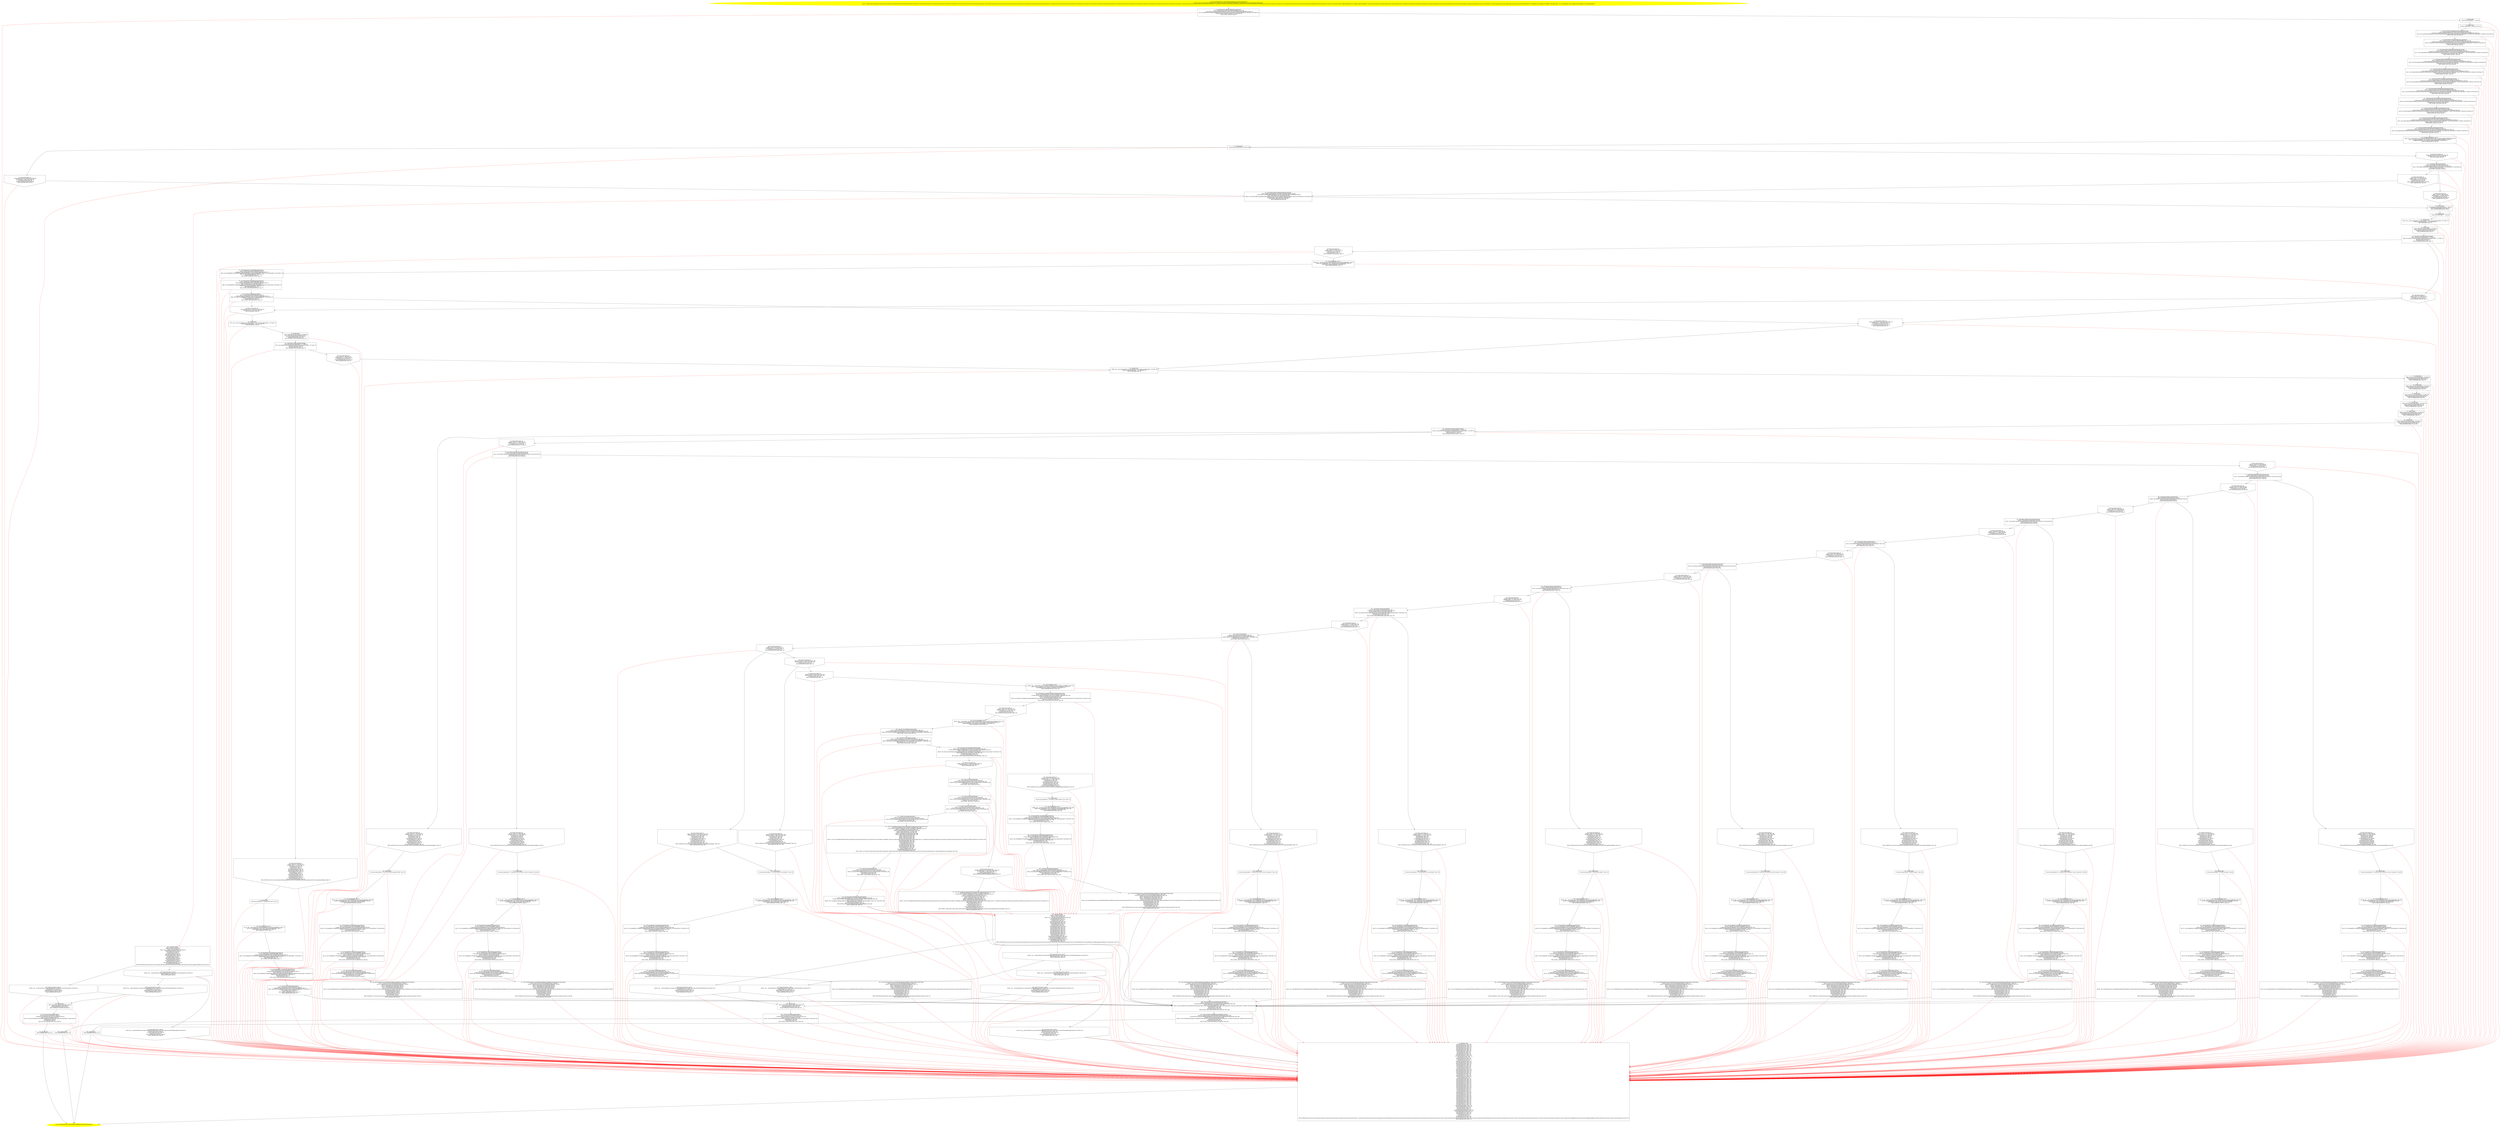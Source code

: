/* @generated */
digraph cfg {
"com.stn.servlets.RegisterProcess.doPost(javax.servlet.http.HttpServletRequest,javax.servlet.http.Htt.68bb229f46f1b4c033abeaeeb8b35765_1" [label="1: Start void RegisterProcess.doPost(HttpServletRequest,HttpServletResponse)\nFormals:  this:com.stn.servlets.RegisterProcess* request:javax.servlet.http.HttpServletRequest* response:javax.servlet.http.HttpServletResponse*\nLocals:  CatchVar1038:void $irvar63:void $irvar62:void $irvar61:void $irvar60:void $irvar59:void $irvar58:void $irvar57:void $irvar56:void $irvar55:void $irvar54:void $irvar53:void $irvar52:void $irvar51:void $irvar50:void $irvar49:void $irvar48:void $irvar47:void $irvar46:void $irvar45:void $irvar44:void $irvar43:void $irvar42:void $irvar41:void $irvar40:void $irvar39:void $irvar38:void $irvar37:void $irvar36:void $irvar35:void $irvar34:void $irvar33:void $irvar32:void $irvar31:void $irvar30:void $irvar29:void $irvar28:void $irvar27:void $irvar26:void $irvar25:void $irvar24:void $irvar23:void $irvar22:void $irvar21:void $irvar20:void $irvar19:void $irvar18:void $irvar17:void $irvar16:void $irvar15:void $irvar14:void $irvar13:void $irvar12:void $irvar11:void $irvar10:void $irvar9:void $irvar8:void $irvar7:void $irvar6:void $irvar5:void $irvar4:void $irvar3:void $irvar2:void $irvar1:void CatchVar160:void $irvar0:void extra:java.lang.String* hashedPassword:java.lang.String* invitatie:com.stn.pojo.Invitatie* applicationHelper:com.stn.helpers.ApplicationHelper* inviteCode:java.lang.String* faq:java.lang.String* terms:java.lang.String* lastName:java.lang.String* firstName:java.lang.String* email:java.lang.String* password2:java.lang.String* password1:java.lang.String* username:java.lang.String* out:java.io.PrintWriter* url:java.lang.String* error:java.lang.String* session:javax.servlet.http.HttpSession* userHelper:com.stn.helpers.UserHelper* salt:signed char[_*_](*) securityHelper:com.stn.helpers.SecurityHelper* e:java.lang.Exception* \n  " color=yellow style=filled]
	

	 "com.stn.servlets.RegisterProcess.doPost(javax.servlet.http.HttpServletRequest,javax.servlet.http.Htt.68bb229f46f1b4c033abeaeeb8b35765_1" -> "com.stn.servlets.RegisterProcess.doPost(javax.servlet.http.HttpServletRequest,javax.servlet.http.Htt.68bb229f46f1b4c033abeaeeb8b35765_4" ;
"com.stn.servlets.RegisterProcess.doPost(javax.servlet.http.HttpServletRequest,javax.servlet.http.Htt.68bb229f46f1b4c033abeaeeb8b35765_2" [label="2: Exit void RegisterProcess.doPost(HttpServletRequest,HttpServletResponse) \n  " color=yellow style=filled]
	

"com.stn.servlets.RegisterProcess.doPost(javax.servlet.http.HttpServletRequest,javax.servlet.http.Htt.68bb229f46f1b4c033abeaeeb8b35765_3" [label="3:  exceptions sink \n   NULLIFY(&$irvar31); [line 170]\n  NULLIFY(&$irvar26); [line 170]\n  NULLIFY(&inviteCode); [line 170]\n  NULLIFY(&$irvar22); [line 170]\n  NULLIFY(&$irvar30); [line 170]\n  NULLIFY(&$irvar29); [line 170]\n  NULLIFY(&$irvar25); [line 170]\n  NULLIFY(&$irvar42); [line 170]\n  NULLIFY(&error); [line 170]\n  NULLIFY(&$irvar3); [line 170]\n  NULLIFY(&$irvar9); [line 170]\n  NULLIFY(&$irvar17); [line 170]\n  NULLIFY(&CatchVar160); [line 170]\n  NULLIFY(&url); [line 170]\n  NULLIFY(&$irvar43); [line 170]\n  NULLIFY(&$irvar40); [line 170]\n  NULLIFY(&out); [line 170]\n  NULLIFY(&username); [line 170]\n  NULLIFY(&$irvar52); [line 170]\n  NULLIFY(&firstName); [line 170]\n  NULLIFY(&$irvar18); [line 170]\n  NULLIFY(&$irvar35); [line 170]\n  NULLIFY(&$irvar5); [line 170]\n  NULLIFY(&$irvar39); [line 170]\n  NULLIFY(&extra); [line 170]\n  NULLIFY(&$irvar16); [line 170]\n  NULLIFY(&password1); [line 170]\n  NULLIFY(&$irvar48); [line 170]\n  NULLIFY(&$irvar54); [line 170]\n  NULLIFY(&$irvar46); [line 170]\n  NULLIFY(&$irvar4); [line 170]\n  NULLIFY(&$irvar7); [line 170]\n  NULLIFY(&$irvar12); [line 170]\n  NULLIFY(&$irvar45); [line 170]\n  NULLIFY(&faq); [line 170]\n  NULLIFY(&$irvar28); [line 170]\n  NULLIFY(&$irvar36); [line 170]\n  NULLIFY(&$irvar19); [line 170]\n  NULLIFY(&$irvar53); [line 170]\n  NULLIFY(&$irvar21); [line 170]\n  NULLIFY(&$irvar20); [line 170]\n  NULLIFY(&invitatie); [line 170]\n  NULLIFY(&$irvar38); [line 170]\n  NULLIFY(&lastName); [line 170]\n  NULLIFY(&$irvar34); [line 170]\n  NULLIFY(&$irvar6); [line 170]\n  NULLIFY(&$irvar41); [line 170]\n  NULLIFY(&email); [line 170]\n  NULLIFY(&$irvar51); [line 170]\n  NULLIFY(&$irvar47); [line 170]\n  NULLIFY(&$irvar37); [line 170]\n  NULLIFY(&$irvar0); [line 170]\n  NULLIFY(&$irvar23); [line 170]\n  NULLIFY(&$irvar44); [line 170]\n  NULLIFY(&$irvar13); [line 170]\n  NULLIFY(&$irvar11); [line 170]\n  NULLIFY(&$irvar10); [line 170]\n  NULLIFY(&$irvar24); [line 170]\n  NULLIFY(&$irvar8); [line 170]\n  NULLIFY(&$irvar32); [line 170]\n  NULLIFY(&$irvar27); [line 170]\n  NULLIFY(&$irvar1); [line 170]\n  NULLIFY(&password2); [line 170]\n  NULLIFY(&userHelper); [line 170]\n  NULLIFY(&$irvar2); [line 170]\n  NULLIFY(&terms); [line 170]\n  NULLIFY(&$irvar50); [line 170]\n  NULLIFY(&applicationHelper); [line 170]\n  NULLIFY(&CatchVar1038); [line 170]\n  NULLIFY(&$irvar33); [line 170]\n  NULLIFY(&$irvar15); [line 170]\n  NULLIFY(&session); [line 170]\n  NULLIFY(&e); [line 170]\n  NULLIFY(&$irvar49); [line 170]\n  NULLIFY(&$irvar14); [line 170]\n  EXIT_SCOPE(n$441,$irvar31,$irvar26,inviteCode,$irvar22,$irvar30,$irvar29,$irvar25,$irvar42,error,$irvar3,$irvar9,$irvar17,CatchVar160,url,$irvar43,$irvar40,out,username,$irvar52,firstName,$irvar18,$irvar35,$irvar5,$irvar39,extra,$irvar16,password1,$irvar48,$irvar54,$irvar46,$irvar4,$irvar7,$irvar12,$irvar45,faq,$irvar28,$irvar36,$irvar19,$irvar53,$irvar21,$irvar20,invitatie,$irvar38,lastName,$irvar34,$irvar6,$irvar41,email,$irvar51,$irvar47,$irvar37,$irvar0,$irvar23,$irvar44,$irvar13,$irvar11,$irvar10,$irvar24,$irvar8,$irvar32,$irvar27,$irvar1,password2,userHelper,$irvar2,terms,$irvar50,applicationHelper,CatchVar1038,$irvar33,$irvar15,session,e,$irvar49,$irvar14); [line 170]\n  APPLY_ABSTRACTION; [line 170]\n " shape="box"]
	

	 "com.stn.servlets.RegisterProcess.doPost(javax.servlet.http.HttpServletRequest,javax.servlet.http.Htt.68bb229f46f1b4c033abeaeeb8b35765_3" -> "com.stn.servlets.RegisterProcess.doPost(javax.servlet.http.HttpServletRequest,javax.servlet.http.Htt.68bb229f46f1b4c033abeaeeb8b35765_2" ;
"com.stn.servlets.RegisterProcess.doPost(javax.servlet.http.HttpServletRequest,javax.servlet.http.Htt.68bb229f46f1b4c033abeaeeb8b35765_4" [label="4:  Call HttpSession HttpServletRequest.getSession() \n   n$0=*&request:javax.servlet.http.HttpServletRequest* [line 38]\n  _=*n$0:javax.servlet.http.HttpServletRequest*(root javax.servlet.http.HttpServletRequest) [line 38]\n  n$2=_fun_HttpSession HttpServletRequest.getSession()(n$0:javax.servlet.http.HttpServletRequest*) interface virtual [line 38]\n  *&session:javax.servlet.http.HttpSession*=n$2 [line 38]\n  EXIT_SCOPE(_,n$0,n$2); [line 38]\n " shape="box"]
	

	 "com.stn.servlets.RegisterProcess.doPost(javax.servlet.http.HttpServletRequest,javax.servlet.http.Htt.68bb229f46f1b4c033abeaeeb8b35765_4" -> "com.stn.servlets.RegisterProcess.doPost(javax.servlet.http.HttpServletRequest,javax.servlet.http.Htt.68bb229f46f1b4c033abeaeeb8b35765_5" ;
	 "com.stn.servlets.RegisterProcess.doPost(javax.servlet.http.HttpServletRequest,javax.servlet.http.Htt.68bb229f46f1b4c033abeaeeb8b35765_4" -> "com.stn.servlets.RegisterProcess.doPost(javax.servlet.http.HttpServletRequest,javax.servlet.http.Htt.68bb229f46f1b4c033abeaeeb8b35765_3" [color="red" ];
"com.stn.servlets.RegisterProcess.doPost(javax.servlet.http.HttpServletRequest,javax.servlet.http.Htt.68bb229f46f1b4c033abeaeeb8b35765_5" [label="5:  method_body \n   *&error:java.lang.Object*=\"\" [line 40]\n " shape="box"]
	

	 "com.stn.servlets.RegisterProcess.doPost(javax.servlet.http.HttpServletRequest,javax.servlet.http.Htt.68bb229f46f1b4c033abeaeeb8b35765_5" -> "com.stn.servlets.RegisterProcess.doPost(javax.servlet.http.HttpServletRequest,javax.servlet.http.Htt.68bb229f46f1b4c033abeaeeb8b35765_6" ;
	 "com.stn.servlets.RegisterProcess.doPost(javax.servlet.http.HttpServletRequest,javax.servlet.http.Htt.68bb229f46f1b4c033abeaeeb8b35765_5" -> "com.stn.servlets.RegisterProcess.doPost(javax.servlet.http.HttpServletRequest,javax.servlet.http.Htt.68bb229f46f1b4c033abeaeeb8b35765_3" [color="red" ];
"com.stn.servlets.RegisterProcess.doPost(javax.servlet.http.HttpServletRequest,javax.servlet.http.Htt.68bb229f46f1b4c033abeaeeb8b35765_6" [label="6:  method_body \n   *&url:java.lang.Object*=\"index.jsp\" [line 41]\n " shape="box"]
	

	 "com.stn.servlets.RegisterProcess.doPost(javax.servlet.http.HttpServletRequest,javax.servlet.http.Htt.68bb229f46f1b4c033abeaeeb8b35765_6" -> "com.stn.servlets.RegisterProcess.doPost(javax.servlet.http.HttpServletRequest,javax.servlet.http.Htt.68bb229f46f1b4c033abeaeeb8b35765_7" ;
	 "com.stn.servlets.RegisterProcess.doPost(javax.servlet.http.HttpServletRequest,javax.servlet.http.Htt.68bb229f46f1b4c033abeaeeb8b35765_6" -> "com.stn.servlets.RegisterProcess.doPost(javax.servlet.http.HttpServletRequest,javax.servlet.http.Htt.68bb229f46f1b4c033abeaeeb8b35765_3" [color="red" ];
"com.stn.servlets.RegisterProcess.doPost(javax.servlet.http.HttpServletRequest,javax.servlet.http.Htt.68bb229f46f1b4c033abeaeeb8b35765_7" [label="7:  Call void HttpServletResponse.setContentType(String) \n   n$3=*&response:javax.servlet.http.HttpServletResponse* [line 42]\n  _=*n$3:javax.servlet.http.HttpServletResponse*(root javax.servlet.http.HttpServletResponse) [line 42]\n  n$5=_fun_void HttpServletResponse.setContentType(String)(n$3:javax.servlet.http.HttpServletResponse*,\"text/html\":java.lang.Object*) interface virtual [line 42]\n  EXIT_SCOPE(_,n$3,n$5); [line 42]\n " shape="box"]
	

	 "com.stn.servlets.RegisterProcess.doPost(javax.servlet.http.HttpServletRequest,javax.servlet.http.Htt.68bb229f46f1b4c033abeaeeb8b35765_7" -> "com.stn.servlets.RegisterProcess.doPost(javax.servlet.http.HttpServletRequest,javax.servlet.http.Htt.68bb229f46f1b4c033abeaeeb8b35765_8" ;
	 "com.stn.servlets.RegisterProcess.doPost(javax.servlet.http.HttpServletRequest,javax.servlet.http.Htt.68bb229f46f1b4c033abeaeeb8b35765_7" -> "com.stn.servlets.RegisterProcess.doPost(javax.servlet.http.HttpServletRequest,javax.servlet.http.Htt.68bb229f46f1b4c033abeaeeb8b35765_3" [color="red" ];
"com.stn.servlets.RegisterProcess.doPost(javax.servlet.http.HttpServletRequest,javax.servlet.http.Htt.68bb229f46f1b4c033abeaeeb8b35765_8" [label="8:  Call PrintWriter HttpServletResponse.getWriter() \n   n$6=*&response:javax.servlet.http.HttpServletResponse* [line 43]\n  _=*n$6:javax.servlet.http.HttpServletResponse*(root javax.servlet.http.HttpServletResponse) [line 43]\n  n$8=_fun_PrintWriter HttpServletResponse.getWriter()(n$6:javax.servlet.http.HttpServletResponse*) interface virtual [line 43]\n  *&out:java.io.PrintWriter*=n$8 [line 43]\n  EXIT_SCOPE(_,n$6,n$8); [line 43]\n " shape="box"]
	

	 "com.stn.servlets.RegisterProcess.doPost(javax.servlet.http.HttpServletRequest,javax.servlet.http.Htt.68bb229f46f1b4c033abeaeeb8b35765_8" -> "com.stn.servlets.RegisterProcess.doPost(javax.servlet.http.HttpServletRequest,javax.servlet.http.Htt.68bb229f46f1b4c033abeaeeb8b35765_9" ;
	 "com.stn.servlets.RegisterProcess.doPost(javax.servlet.http.HttpServletRequest,javax.servlet.http.Htt.68bb229f46f1b4c033abeaeeb8b35765_8" -> "com.stn.servlets.RegisterProcess.doPost(javax.servlet.http.HttpServletRequest,javax.servlet.http.Htt.68bb229f46f1b4c033abeaeeb8b35765_3" [color="red" ];
"com.stn.servlets.RegisterProcess.doPost(javax.servlet.http.HttpServletRequest,javax.servlet.http.Htt.68bb229f46f1b4c033abeaeeb8b35765_9" [label="9:  Call String HttpServletRequest.getParameter(String) \n   n$9=*&request:javax.servlet.http.HttpServletRequest* [line 45]\n  _=*n$9:javax.servlet.http.HttpServletRequest*(root javax.servlet.http.HttpServletRequest) [line 45]\n  n$11=_fun_String HttpServletRequest.getParameter(String)(n$9:javax.servlet.http.HttpServletRequest*,\"user\":java.lang.Object*) interface virtual [line 45]\n  *&username:java.lang.String*=n$11 [line 45]\n  EXIT_SCOPE(_,n$9,n$11); [line 45]\n " shape="box"]
	

	 "com.stn.servlets.RegisterProcess.doPost(javax.servlet.http.HttpServletRequest,javax.servlet.http.Htt.68bb229f46f1b4c033abeaeeb8b35765_9" -> "com.stn.servlets.RegisterProcess.doPost(javax.servlet.http.HttpServletRequest,javax.servlet.http.Htt.68bb229f46f1b4c033abeaeeb8b35765_10" ;
	 "com.stn.servlets.RegisterProcess.doPost(javax.servlet.http.HttpServletRequest,javax.servlet.http.Htt.68bb229f46f1b4c033abeaeeb8b35765_9" -> "com.stn.servlets.RegisterProcess.doPost(javax.servlet.http.HttpServletRequest,javax.servlet.http.Htt.68bb229f46f1b4c033abeaeeb8b35765_3" [color="red" ];
"com.stn.servlets.RegisterProcess.doPost(javax.servlet.http.HttpServletRequest,javax.servlet.http.Htt.68bb229f46f1b4c033abeaeeb8b35765_10" [label="10:  Call String HttpServletRequest.getParameter(String) \n   n$12=*&request:javax.servlet.http.HttpServletRequest* [line 46]\n  _=*n$12:javax.servlet.http.HttpServletRequest*(root javax.servlet.http.HttpServletRequest) [line 46]\n  n$14=_fun_String HttpServletRequest.getParameter(String)(n$12:javax.servlet.http.HttpServletRequest*,\"password1\":java.lang.Object*) interface virtual [line 46]\n  *&password1:java.lang.String*=n$14 [line 46]\n  EXIT_SCOPE(_,n$12,n$14); [line 46]\n " shape="box"]
	

	 "com.stn.servlets.RegisterProcess.doPost(javax.servlet.http.HttpServletRequest,javax.servlet.http.Htt.68bb229f46f1b4c033abeaeeb8b35765_10" -> "com.stn.servlets.RegisterProcess.doPost(javax.servlet.http.HttpServletRequest,javax.servlet.http.Htt.68bb229f46f1b4c033abeaeeb8b35765_11" ;
	 "com.stn.servlets.RegisterProcess.doPost(javax.servlet.http.HttpServletRequest,javax.servlet.http.Htt.68bb229f46f1b4c033abeaeeb8b35765_10" -> "com.stn.servlets.RegisterProcess.doPost(javax.servlet.http.HttpServletRequest,javax.servlet.http.Htt.68bb229f46f1b4c033abeaeeb8b35765_3" [color="red" ];
"com.stn.servlets.RegisterProcess.doPost(javax.servlet.http.HttpServletRequest,javax.servlet.http.Htt.68bb229f46f1b4c033abeaeeb8b35765_11" [label="11:  Call String HttpServletRequest.getParameter(String) \n   n$15=*&request:javax.servlet.http.HttpServletRequest* [line 47]\n  _=*n$15:javax.servlet.http.HttpServletRequest*(root javax.servlet.http.HttpServletRequest) [line 47]\n  n$17=_fun_String HttpServletRequest.getParameter(String)(n$15:javax.servlet.http.HttpServletRequest*,\"password2\":java.lang.Object*) interface virtual [line 47]\n  *&password2:java.lang.String*=n$17 [line 47]\n  EXIT_SCOPE(_,n$15,n$17); [line 47]\n " shape="box"]
	

	 "com.stn.servlets.RegisterProcess.doPost(javax.servlet.http.HttpServletRequest,javax.servlet.http.Htt.68bb229f46f1b4c033abeaeeb8b35765_11" -> "com.stn.servlets.RegisterProcess.doPost(javax.servlet.http.HttpServletRequest,javax.servlet.http.Htt.68bb229f46f1b4c033abeaeeb8b35765_12" ;
	 "com.stn.servlets.RegisterProcess.doPost(javax.servlet.http.HttpServletRequest,javax.servlet.http.Htt.68bb229f46f1b4c033abeaeeb8b35765_11" -> "com.stn.servlets.RegisterProcess.doPost(javax.servlet.http.HttpServletRequest,javax.servlet.http.Htt.68bb229f46f1b4c033abeaeeb8b35765_3" [color="red" ];
"com.stn.servlets.RegisterProcess.doPost(javax.servlet.http.HttpServletRequest,javax.servlet.http.Htt.68bb229f46f1b4c033abeaeeb8b35765_12" [label="12:  Call String HttpServletRequest.getParameter(String) \n   n$18=*&request:javax.servlet.http.HttpServletRequest* [line 48]\n  _=*n$18:javax.servlet.http.HttpServletRequest*(root javax.servlet.http.HttpServletRequest) [line 48]\n  n$20=_fun_String HttpServletRequest.getParameter(String)(n$18:javax.servlet.http.HttpServletRequest*,\"email\":java.lang.Object*) interface virtual [line 48]\n  *&email:java.lang.String*=n$20 [line 48]\n  EXIT_SCOPE(_,n$18,n$20); [line 48]\n " shape="box"]
	

	 "com.stn.servlets.RegisterProcess.doPost(javax.servlet.http.HttpServletRequest,javax.servlet.http.Htt.68bb229f46f1b4c033abeaeeb8b35765_12" -> "com.stn.servlets.RegisterProcess.doPost(javax.servlet.http.HttpServletRequest,javax.servlet.http.Htt.68bb229f46f1b4c033abeaeeb8b35765_13" ;
	 "com.stn.servlets.RegisterProcess.doPost(javax.servlet.http.HttpServletRequest,javax.servlet.http.Htt.68bb229f46f1b4c033abeaeeb8b35765_12" -> "com.stn.servlets.RegisterProcess.doPost(javax.servlet.http.HttpServletRequest,javax.servlet.http.Htt.68bb229f46f1b4c033abeaeeb8b35765_3" [color="red" ];
"com.stn.servlets.RegisterProcess.doPost(javax.servlet.http.HttpServletRequest,javax.servlet.http.Htt.68bb229f46f1b4c033abeaeeb8b35765_13" [label="13:  Call String HttpServletRequest.getParameter(String) \n   n$21=*&request:javax.servlet.http.HttpServletRequest* [line 49]\n  _=*n$21:javax.servlet.http.HttpServletRequest*(root javax.servlet.http.HttpServletRequest) [line 49]\n  n$23=_fun_String HttpServletRequest.getParameter(String)(n$21:javax.servlet.http.HttpServletRequest*,\"firstname\":java.lang.Object*) interface virtual [line 49]\n  *&firstName:java.lang.String*=n$23 [line 49]\n  EXIT_SCOPE(_,n$21,n$23); [line 49]\n " shape="box"]
	

	 "com.stn.servlets.RegisterProcess.doPost(javax.servlet.http.HttpServletRequest,javax.servlet.http.Htt.68bb229f46f1b4c033abeaeeb8b35765_13" -> "com.stn.servlets.RegisterProcess.doPost(javax.servlet.http.HttpServletRequest,javax.servlet.http.Htt.68bb229f46f1b4c033abeaeeb8b35765_14" ;
	 "com.stn.servlets.RegisterProcess.doPost(javax.servlet.http.HttpServletRequest,javax.servlet.http.Htt.68bb229f46f1b4c033abeaeeb8b35765_13" -> "com.stn.servlets.RegisterProcess.doPost(javax.servlet.http.HttpServletRequest,javax.servlet.http.Htt.68bb229f46f1b4c033abeaeeb8b35765_3" [color="red" ];
"com.stn.servlets.RegisterProcess.doPost(javax.servlet.http.HttpServletRequest,javax.servlet.http.Htt.68bb229f46f1b4c033abeaeeb8b35765_14" [label="14:  Call String HttpServletRequest.getParameter(String) \n   n$24=*&request:javax.servlet.http.HttpServletRequest* [line 50]\n  _=*n$24:javax.servlet.http.HttpServletRequest*(root javax.servlet.http.HttpServletRequest) [line 50]\n  n$26=_fun_String HttpServletRequest.getParameter(String)(n$24:javax.servlet.http.HttpServletRequest*,\"lastname\":java.lang.Object*) interface virtual [line 50]\n  *&lastName:java.lang.String*=n$26 [line 50]\n  EXIT_SCOPE(_,n$24,n$26); [line 50]\n " shape="box"]
	

	 "com.stn.servlets.RegisterProcess.doPost(javax.servlet.http.HttpServletRequest,javax.servlet.http.Htt.68bb229f46f1b4c033abeaeeb8b35765_14" -> "com.stn.servlets.RegisterProcess.doPost(javax.servlet.http.HttpServletRequest,javax.servlet.http.Htt.68bb229f46f1b4c033abeaeeb8b35765_15" ;
	 "com.stn.servlets.RegisterProcess.doPost(javax.servlet.http.HttpServletRequest,javax.servlet.http.Htt.68bb229f46f1b4c033abeaeeb8b35765_14" -> "com.stn.servlets.RegisterProcess.doPost(javax.servlet.http.HttpServletRequest,javax.servlet.http.Htt.68bb229f46f1b4c033abeaeeb8b35765_3" [color="red" ];
"com.stn.servlets.RegisterProcess.doPost(javax.servlet.http.HttpServletRequest,javax.servlet.http.Htt.68bb229f46f1b4c033abeaeeb8b35765_15" [label="15:  Call String HttpServletRequest.getParameter(String) \n   n$27=*&request:javax.servlet.http.HttpServletRequest* [line 51]\n  _=*n$27:javax.servlet.http.HttpServletRequest*(root javax.servlet.http.HttpServletRequest) [line 51]\n  n$29=_fun_String HttpServletRequest.getParameter(String)(n$27:javax.servlet.http.HttpServletRequest*,\"terms\":java.lang.Object*) interface virtual [line 51]\n  *&terms:java.lang.String*=n$29 [line 51]\n  EXIT_SCOPE(_,n$27,n$29); [line 51]\n " shape="box"]
	

	 "com.stn.servlets.RegisterProcess.doPost(javax.servlet.http.HttpServletRequest,javax.servlet.http.Htt.68bb229f46f1b4c033abeaeeb8b35765_15" -> "com.stn.servlets.RegisterProcess.doPost(javax.servlet.http.HttpServletRequest,javax.servlet.http.Htt.68bb229f46f1b4c033abeaeeb8b35765_16" ;
	 "com.stn.servlets.RegisterProcess.doPost(javax.servlet.http.HttpServletRequest,javax.servlet.http.Htt.68bb229f46f1b4c033abeaeeb8b35765_15" -> "com.stn.servlets.RegisterProcess.doPost(javax.servlet.http.HttpServletRequest,javax.servlet.http.Htt.68bb229f46f1b4c033abeaeeb8b35765_3" [color="red" ];
"com.stn.servlets.RegisterProcess.doPost(javax.servlet.http.HttpServletRequest,javax.servlet.http.Htt.68bb229f46f1b4c033abeaeeb8b35765_16" [label="16:  Call String HttpServletRequest.getParameter(String) \n   n$30=*&request:javax.servlet.http.HttpServletRequest* [line 52]\n  _=*n$30:javax.servlet.http.HttpServletRequest*(root javax.servlet.http.HttpServletRequest) [line 52]\n  n$32=_fun_String HttpServletRequest.getParameter(String)(n$30:javax.servlet.http.HttpServletRequest*,\"faq\":java.lang.Object*) interface virtual [line 52]\n  *&faq:java.lang.String*=n$32 [line 52]\n  EXIT_SCOPE(_,n$30,n$32); [line 52]\n " shape="box"]
	

	 "com.stn.servlets.RegisterProcess.doPost(javax.servlet.http.HttpServletRequest,javax.servlet.http.Htt.68bb229f46f1b4c033abeaeeb8b35765_16" -> "com.stn.servlets.RegisterProcess.doPost(javax.servlet.http.HttpServletRequest,javax.servlet.http.Htt.68bb229f46f1b4c033abeaeeb8b35765_17" ;
	 "com.stn.servlets.RegisterProcess.doPost(javax.servlet.http.HttpServletRequest,javax.servlet.http.Htt.68bb229f46f1b4c033abeaeeb8b35765_16" -> "com.stn.servlets.RegisterProcess.doPost(javax.servlet.http.HttpServletRequest,javax.servlet.http.Htt.68bb229f46f1b4c033abeaeeb8b35765_3" [color="red" ];
"com.stn.servlets.RegisterProcess.doPost(javax.servlet.http.HttpServletRequest,javax.servlet.http.Htt.68bb229f46f1b4c033abeaeeb8b35765_17" [label="17:  Call String HttpServletRequest.getParameter(String) \n   n$33=*&request:javax.servlet.http.HttpServletRequest* [line 53]\n  _=*n$33:javax.servlet.http.HttpServletRequest*(root javax.servlet.http.HttpServletRequest) [line 53]\n  n$35=_fun_String HttpServletRequest.getParameter(String)(n$33:javax.servlet.http.HttpServletRequest*,\"invitecode\":java.lang.Object*) interface virtual [line 53]\n  *&inviteCode:java.lang.String*=n$35 [line 53]\n  EXIT_SCOPE(_,n$33,n$35); [line 53]\n " shape="box"]
	

	 "com.stn.servlets.RegisterProcess.doPost(javax.servlet.http.HttpServletRequest,javax.servlet.http.Htt.68bb229f46f1b4c033abeaeeb8b35765_17" -> "com.stn.servlets.RegisterProcess.doPost(javax.servlet.http.HttpServletRequest,javax.servlet.http.Htt.68bb229f46f1b4c033abeaeeb8b35765_18" ;
	 "com.stn.servlets.RegisterProcess.doPost(javax.servlet.http.HttpServletRequest,javax.servlet.http.Htt.68bb229f46f1b4c033abeaeeb8b35765_17" -> "com.stn.servlets.RegisterProcess.doPost(javax.servlet.http.HttpServletRequest,javax.servlet.http.Htt.68bb229f46f1b4c033abeaeeb8b35765_3" [color="red" ];
"com.stn.servlets.RegisterProcess.doPost(javax.servlet.http.HttpServletRequest,javax.servlet.http.Htt.68bb229f46f1b4c033abeaeeb8b35765_18" [label="18:  Call ApplicationHelper.<init>() \n   n$36=_fun___new(sizeof(t=com.stn.helpers.ApplicationHelper):com.stn.helpers.ApplicationHelper*) [line 55]\n  n$37=_fun_ApplicationHelper.<init>()(n$36:com.stn.helpers.ApplicationHelper*) [line 55]\n  *&applicationHelper:com.stn.helpers.ApplicationHelper*=n$36 [line 55]\n  EXIT_SCOPE(n$36,n$37); [line 55]\n " shape="box"]
	

	 "com.stn.servlets.RegisterProcess.doPost(javax.servlet.http.HttpServletRequest,javax.servlet.http.Htt.68bb229f46f1b4c033abeaeeb8b35765_18" -> "com.stn.servlets.RegisterProcess.doPost(javax.servlet.http.HttpServletRequest,javax.servlet.http.Htt.68bb229f46f1b4c033abeaeeb8b35765_19" ;
	 "com.stn.servlets.RegisterProcess.doPost(javax.servlet.http.HttpServletRequest,javax.servlet.http.Htt.68bb229f46f1b4c033abeaeeb8b35765_18" -> "com.stn.servlets.RegisterProcess.doPost(javax.servlet.http.HttpServletRequest,javax.servlet.http.Htt.68bb229f46f1b4c033abeaeeb8b35765_3" [color="red" ];
"com.stn.servlets.RegisterProcess.doPost(javax.servlet.http.HttpServletRequest,javax.servlet.http.Htt.68bb229f46f1b4c033abeaeeb8b35765_19" [label="19:  method_body \n   *&invitatie:java.lang.Object*=null [line 56]\n " shape="box"]
	

	 "com.stn.servlets.RegisterProcess.doPost(javax.servlet.http.HttpServletRequest,javax.servlet.http.Htt.68bb229f46f1b4c033abeaeeb8b35765_19" -> "com.stn.servlets.RegisterProcess.doPost(javax.servlet.http.HttpServletRequest,javax.servlet.http.Htt.68bb229f46f1b4c033abeaeeb8b35765_20" ;
	 "com.stn.servlets.RegisterProcess.doPost(javax.servlet.http.HttpServletRequest,javax.servlet.http.Htt.68bb229f46f1b4c033abeaeeb8b35765_19" -> "com.stn.servlets.RegisterProcess.doPost(javax.servlet.http.HttpServletRequest,javax.servlet.http.Htt.68bb229f46f1b4c033abeaeeb8b35765_21" ;
	 "com.stn.servlets.RegisterProcess.doPost(javax.servlet.http.HttpServletRequest,javax.servlet.http.Htt.68bb229f46f1b4c033abeaeeb8b35765_19" -> "com.stn.servlets.RegisterProcess.doPost(javax.servlet.http.HttpServletRequest,javax.servlet.http.Htt.68bb229f46f1b4c033abeaeeb8b35765_3" [color="red" ];
"com.stn.servlets.RegisterProcess.doPost(javax.servlet.http.HttpServletRequest,javax.servlet.http.Htt.68bb229f46f1b4c033abeaeeb8b35765_20" [label="20: Prune (true branch, if) \n   n$38=*&inviteCode:java.lang.String* [line 58]\n  PRUNE(!(n$38 != null), true); [line 58]\n  EXIT_SCOPE(n$38); [line 58]\n " shape="invhouse"]
	

	 "com.stn.servlets.RegisterProcess.doPost(javax.servlet.http.HttpServletRequest,javax.servlet.http.Htt.68bb229f46f1b4c033abeaeeb8b35765_20" -> "com.stn.servlets.RegisterProcess.doPost(javax.servlet.http.HttpServletRequest,javax.servlet.http.Htt.68bb229f46f1b4c033abeaeeb8b35765_22" ;
	 "com.stn.servlets.RegisterProcess.doPost(javax.servlet.http.HttpServletRequest,javax.servlet.http.Htt.68bb229f46f1b4c033abeaeeb8b35765_20" -> "com.stn.servlets.RegisterProcess.doPost(javax.servlet.http.HttpServletRequest,javax.servlet.http.Htt.68bb229f46f1b4c033abeaeeb8b35765_3" [color="red" ];
"com.stn.servlets.RegisterProcess.doPost(javax.servlet.http.HttpServletRequest,javax.servlet.http.Htt.68bb229f46f1b4c033abeaeeb8b35765_21" [label="21: Prune (false branch, if) \n   n$38=*&inviteCode:java.lang.String* [line 58]\n  PRUNE((n$38 != null), false); [line 58]\n  NULLIFY(&invitatie); [line 58]\n  EXIT_SCOPE(n$38,invitatie); [line 58]\n  APPLY_ABSTRACTION; [line 58]\n " shape="invhouse"]
	

	 "com.stn.servlets.RegisterProcess.doPost(javax.servlet.http.HttpServletRequest,javax.servlet.http.Htt.68bb229f46f1b4c033abeaeeb8b35765_21" -> "com.stn.servlets.RegisterProcess.doPost(javax.servlet.http.HttpServletRequest,javax.servlet.http.Htt.68bb229f46f1b4c033abeaeeb8b35765_25" ;
	 "com.stn.servlets.RegisterProcess.doPost(javax.servlet.http.HttpServletRequest,javax.servlet.http.Htt.68bb229f46f1b4c033abeaeeb8b35765_21" -> "com.stn.servlets.RegisterProcess.doPost(javax.servlet.http.HttpServletRequest,javax.servlet.http.Htt.68bb229f46f1b4c033abeaeeb8b35765_3" [color="red" ];
"com.stn.servlets.RegisterProcess.doPost(javax.servlet.http.HttpServletRequest,javax.servlet.http.Htt.68bb229f46f1b4c033abeaeeb8b35765_22" [label="22:  Call boolean String.equals(Object) \n   n$39=*&inviteCode:java.lang.String* [line 58]\n  _=*n$39:java.lang.String*(root java.lang.String) [line 58]\n  n$41=_fun_boolean String.equals(Object)(n$39:java.lang.String*,\"\":java.lang.Object*) virtual [line 58]\n  *&$irvar0:_Bool=n$41 [line 58]\n  EXIT_SCOPE(_,n$39,n$41); [line 58]\n " shape="box"]
	

	 "com.stn.servlets.RegisterProcess.doPost(javax.servlet.http.HttpServletRequest,javax.servlet.http.Htt.68bb229f46f1b4c033abeaeeb8b35765_22" -> "com.stn.servlets.RegisterProcess.doPost(javax.servlet.http.HttpServletRequest,javax.servlet.http.Htt.68bb229f46f1b4c033abeaeeb8b35765_23" ;
	 "com.stn.servlets.RegisterProcess.doPost(javax.servlet.http.HttpServletRequest,javax.servlet.http.Htt.68bb229f46f1b4c033abeaeeb8b35765_22" -> "com.stn.servlets.RegisterProcess.doPost(javax.servlet.http.HttpServletRequest,javax.servlet.http.Htt.68bb229f46f1b4c033abeaeeb8b35765_24" ;
	 "com.stn.servlets.RegisterProcess.doPost(javax.servlet.http.HttpServletRequest,javax.servlet.http.Htt.68bb229f46f1b4c033abeaeeb8b35765_22" -> "com.stn.servlets.RegisterProcess.doPost(javax.servlet.http.HttpServletRequest,javax.servlet.http.Htt.68bb229f46f1b4c033abeaeeb8b35765_3" [color="red" ];
"com.stn.servlets.RegisterProcess.doPost(javax.servlet.http.HttpServletRequest,javax.servlet.http.Htt.68bb229f46f1b4c033abeaeeb8b35765_23" [label="23: Prune (true branch, if) \n   n$42=*&$irvar0:_Bool [line 58]\n  PRUNE(!(n$42 != 0), true); [line 58]\n  NULLIFY(&invitatie); [line 58]\n  NULLIFY(&$irvar0); [line 58]\n  EXIT_SCOPE(n$42,invitatie,$irvar0); [line 58]\n  APPLY_ABSTRACTION; [line 58]\n " shape="invhouse"]
	

	 "com.stn.servlets.RegisterProcess.doPost(javax.servlet.http.HttpServletRequest,javax.servlet.http.Htt.68bb229f46f1b4c033abeaeeb8b35765_23" -> "com.stn.servlets.RegisterProcess.doPost(javax.servlet.http.HttpServletRequest,javax.servlet.http.Htt.68bb229f46f1b4c033abeaeeb8b35765_25" ;
	 "com.stn.servlets.RegisterProcess.doPost(javax.servlet.http.HttpServletRequest,javax.servlet.http.Htt.68bb229f46f1b4c033abeaeeb8b35765_23" -> "com.stn.servlets.RegisterProcess.doPost(javax.servlet.http.HttpServletRequest,javax.servlet.http.Htt.68bb229f46f1b4c033abeaeeb8b35765_3" [color="red" ];
"com.stn.servlets.RegisterProcess.doPost(javax.servlet.http.HttpServletRequest,javax.servlet.http.Htt.68bb229f46f1b4c033abeaeeb8b35765_24" [label="24: Prune (false branch, if) \n   n$42=*&$irvar0:_Bool [line 58]\n  PRUNE((n$42 != 0), false); [line 58]\n  NULLIFY(&$irvar0); [line 58]\n  EXIT_SCOPE(n$42,$irvar0); [line 58]\n  APPLY_ABSTRACTION; [line 58]\n " shape="invhouse"]
	

	 "com.stn.servlets.RegisterProcess.doPost(javax.servlet.http.HttpServletRequest,javax.servlet.http.Htt.68bb229f46f1b4c033abeaeeb8b35765_24" -> "com.stn.servlets.RegisterProcess.doPost(javax.servlet.http.HttpServletRequest,javax.servlet.http.Htt.68bb229f46f1b4c033abeaeeb8b35765_29" ;
	 "com.stn.servlets.RegisterProcess.doPost(javax.servlet.http.HttpServletRequest,javax.servlet.http.Htt.68bb229f46f1b4c033abeaeeb8b35765_24" -> "com.stn.servlets.RegisterProcess.doPost(javax.servlet.http.HttpServletRequest,javax.servlet.http.Htt.68bb229f46f1b4c033abeaeeb8b35765_3" [color="red" ];
"com.stn.servlets.RegisterProcess.doPost(javax.servlet.http.HttpServletRequest,javax.servlet.http.Htt.68bb229f46f1b4c033abeaeeb8b35765_25" [label="25:  Call Invitatie ApplicationHelper.getInvitatie(String) \n   n$43=*&applicationHelper:com.stn.helpers.ApplicationHelper* [line 60]\n  _=*n$43:com.stn.helpers.ApplicationHelper*(root com.stn.helpers.ApplicationHelper) [line 60]\n  n$45=*&inviteCode:java.lang.String* [line 60]\n  n$46=_fun_Invitatie ApplicationHelper.getInvitatie(String)(n$43:com.stn.helpers.ApplicationHelper*,n$45:java.lang.String*) virtual [line 60]\n  *&invitatie:com.stn.pojo.Invitatie*=n$46 [line 60]\n  EXIT_SCOPE(_,n$43,n$45,n$46); [line 60]\n  APPLY_ABSTRACTION; [line 60]\n " shape="box"]
	

	 "com.stn.servlets.RegisterProcess.doPost(javax.servlet.http.HttpServletRequest,javax.servlet.http.Htt.68bb229f46f1b4c033abeaeeb8b35765_25" -> "com.stn.servlets.RegisterProcess.doPost(javax.servlet.http.HttpServletRequest,javax.servlet.http.Htt.68bb229f46f1b4c033abeaeeb8b35765_29" ;
	 "com.stn.servlets.RegisterProcess.doPost(javax.servlet.http.HttpServletRequest,javax.servlet.http.Htt.68bb229f46f1b4c033abeaeeb8b35765_25" -> "com.stn.servlets.RegisterProcess.doPost(javax.servlet.http.HttpServletRequest,javax.servlet.http.Htt.68bb229f46f1b4c033abeaeeb8b35765_200" [color="red" ];
"com.stn.servlets.RegisterProcess.doPost(javax.servlet.http.HttpServletRequest,javax.servlet.http.Htt.68bb229f46f1b4c033abeaeeb8b35765_26" [label="26:  method_body \n   n$47=*&CatchVar160:java.lang.Object* [line 61]\n  *&e:java.lang.Object*=n$47 [line 61]\n  NULLIFY(&CatchVar160); [line 61]\n  EXIT_SCOPE(n$47,CatchVar160); [line 61]\n " shape="box"]
	

	 "com.stn.servlets.RegisterProcess.doPost(javax.servlet.http.HttpServletRequest,javax.servlet.http.Htt.68bb229f46f1b4c033abeaeeb8b35765_26" -> "com.stn.servlets.RegisterProcess.doPost(javax.servlet.http.HttpServletRequest,javax.servlet.http.Htt.68bb229f46f1b4c033abeaeeb8b35765_27" ;
	 "com.stn.servlets.RegisterProcess.doPost(javax.servlet.http.HttpServletRequest,javax.servlet.http.Htt.68bb229f46f1b4c033abeaeeb8b35765_26" -> "com.stn.servlets.RegisterProcess.doPost(javax.servlet.http.HttpServletRequest,javax.servlet.http.Htt.68bb229f46f1b4c033abeaeeb8b35765_3" [color="red" ];
"com.stn.servlets.RegisterProcess.doPost(javax.servlet.http.HttpServletRequest,javax.servlet.http.Htt.68bb229f46f1b4c033abeaeeb8b35765_27" [label="27:  Call void PrintWriter.println(Object) \n   n$48=*&out:java.io.PrintWriter* [line 62]\n  _=*n$48:java.io.PrintWriter*(root java.io.PrintWriter) [line 62]\n  n$50=*&e:java.lang.Object* [line 62]\n  n$51=_fun_void PrintWriter.println(Object)(n$48:java.io.PrintWriter*,n$50:java.lang.Object*) virtual [line 62]\n  NULLIFY(&out); [line 62]\n  NULLIFY(&e); [line 62]\n  EXIT_SCOPE(_,n$48,n$50,n$51,out,e); [line 62]\n " shape="box"]
	

	 "com.stn.servlets.RegisterProcess.doPost(javax.servlet.http.HttpServletRequest,javax.servlet.http.Htt.68bb229f46f1b4c033abeaeeb8b35765_27" -> "com.stn.servlets.RegisterProcess.doPost(javax.servlet.http.HttpServletRequest,javax.servlet.http.Htt.68bb229f46f1b4c033abeaeeb8b35765_28" ;
	 "com.stn.servlets.RegisterProcess.doPost(javax.servlet.http.HttpServletRequest,javax.servlet.http.Htt.68bb229f46f1b4c033abeaeeb8b35765_27" -> "com.stn.servlets.RegisterProcess.doPost(javax.servlet.http.HttpServletRequest,javax.servlet.http.Htt.68bb229f46f1b4c033abeaeeb8b35765_3" [color="red" ];
"com.stn.servlets.RegisterProcess.doPost(javax.servlet.http.HttpServletRequest,javax.servlet.http.Htt.68bb229f46f1b4c033abeaeeb8b35765_28" [label="28:  method_body \n   APPLY_ABSTRACTION; [line 63]\n " shape="box"]
	

	 "com.stn.servlets.RegisterProcess.doPost(javax.servlet.http.HttpServletRequest,javax.servlet.http.Htt.68bb229f46f1b4c033abeaeeb8b35765_28" -> "com.stn.servlets.RegisterProcess.doPost(javax.servlet.http.HttpServletRequest,javax.servlet.http.Htt.68bb229f46f1b4c033abeaeeb8b35765_2" ;
	 "com.stn.servlets.RegisterProcess.doPost(javax.servlet.http.HttpServletRequest,javax.servlet.http.Htt.68bb229f46f1b4c033abeaeeb8b35765_28" -> "com.stn.servlets.RegisterProcess.doPost(javax.servlet.http.HttpServletRequest,javax.servlet.http.Htt.68bb229f46f1b4c033abeaeeb8b35765_3" [color="red" ];
"com.stn.servlets.RegisterProcess.doPost(javax.servlet.http.HttpServletRequest,javax.servlet.http.Htt.68bb229f46f1b4c033abeaeeb8b35765_29" [label="29:  method_body \n   *&hashedPassword:java.lang.Object*=\"\" [line 67]\n  NULLIFY(&hashedPassword); [line 67]\n  EXIT_SCOPE(hashedPassword); [line 67]\n " shape="box"]
	

	 "com.stn.servlets.RegisterProcess.doPost(javax.servlet.http.HttpServletRequest,javax.servlet.http.Htt.68bb229f46f1b4c033abeaeeb8b35765_29" -> "com.stn.servlets.RegisterProcess.doPost(javax.servlet.http.HttpServletRequest,javax.servlet.http.Htt.68bb229f46f1b4c033abeaeeb8b35765_30" ;
	 "com.stn.servlets.RegisterProcess.doPost(javax.servlet.http.HttpServletRequest,javax.servlet.http.Htt.68bb229f46f1b4c033abeaeeb8b35765_29" -> "com.stn.servlets.RegisterProcess.doPost(javax.servlet.http.HttpServletRequest,javax.servlet.http.Htt.68bb229f46f1b4c033abeaeeb8b35765_3" [color="red" ];
"com.stn.servlets.RegisterProcess.doPost(javax.servlet.http.HttpServletRequest,javax.servlet.http.Htt.68bb229f46f1b4c033abeaeeb8b35765_30" [label="30:  method_body \n   *&extra:java.lang.Object*=\"\" [line 69]\n " shape="box"]
	

	 "com.stn.servlets.RegisterProcess.doPost(javax.servlet.http.HttpServletRequest,javax.servlet.http.Htt.68bb229f46f1b4c033abeaeeb8b35765_30" -> "com.stn.servlets.RegisterProcess.doPost(javax.servlet.http.HttpServletRequest,javax.servlet.http.Htt.68bb229f46f1b4c033abeaeeb8b35765_31" ;
	 "com.stn.servlets.RegisterProcess.doPost(javax.servlet.http.HttpServletRequest,javax.servlet.http.Htt.68bb229f46f1b4c033abeaeeb8b35765_30" -> "com.stn.servlets.RegisterProcess.doPost(javax.servlet.http.HttpServletRequest,javax.servlet.http.Htt.68bb229f46f1b4c033abeaeeb8b35765_3" [color="red" ];
"com.stn.servlets.RegisterProcess.doPost(javax.servlet.http.HttpServletRequest,javax.servlet.http.Htt.68bb229f46f1b4c033abeaeeb8b35765_31" [label="31:  method_body \n   n$52=_fun___new_array(sizeof(t=java.lang.String*[_*_];len=[1]):java.lang.String*[_*_](*)) [line 71]\n  *&$irvar1:java.lang.String*[_*_](*)=n$52 [line 71]\n  EXIT_SCOPE(n$52); [line 71]\n " shape="box"]
	

	 "com.stn.servlets.RegisterProcess.doPost(javax.servlet.http.HttpServletRequest,javax.servlet.http.Htt.68bb229f46f1b4c033abeaeeb8b35765_31" -> "com.stn.servlets.RegisterProcess.doPost(javax.servlet.http.HttpServletRequest,javax.servlet.http.Htt.68bb229f46f1b4c033abeaeeb8b35765_32" ;
	 "com.stn.servlets.RegisterProcess.doPost(javax.servlet.http.HttpServletRequest,javax.servlet.http.Htt.68bb229f46f1b4c033abeaeeb8b35765_31" -> "com.stn.servlets.RegisterProcess.doPost(javax.servlet.http.HttpServletRequest,javax.servlet.http.Htt.68bb229f46f1b4c033abeaeeb8b35765_3" [color="red" ];
"com.stn.servlets.RegisterProcess.doPost(javax.servlet.http.HttpServletRequest,javax.servlet.http.Htt.68bb229f46f1b4c033abeaeeb8b35765_32" [label="32:  method_body \n   n$53=*&$irvar1:java.lang.String*[_*_](*) [line 71]\n  n$54=*&inviteCode:java.lang.String* [line 71]\n  *n$53[0]:java.lang.String*=n$54 [line 71]\n  EXIT_SCOPE(n$53,n$54); [line 71]\n " shape="box"]
	

	 "com.stn.servlets.RegisterProcess.doPost(javax.servlet.http.HttpServletRequest,javax.servlet.http.Htt.68bb229f46f1b4c033abeaeeb8b35765_32" -> "com.stn.servlets.RegisterProcess.doPost(javax.servlet.http.HttpServletRequest,javax.servlet.http.Htt.68bb229f46f1b4c033abeaeeb8b35765_33" ;
	 "com.stn.servlets.RegisterProcess.doPost(javax.servlet.http.HttpServletRequest,javax.servlet.http.Htt.68bb229f46f1b4c033abeaeeb8b35765_32" -> "com.stn.servlets.RegisterProcess.doPost(javax.servlet.http.HttpServletRequest,javax.servlet.http.Htt.68bb229f46f1b4c033abeaeeb8b35765_3" [color="red" ];
"com.stn.servlets.RegisterProcess.doPost(javax.servlet.http.HttpServletRequest,javax.servlet.http.Htt.68bb229f46f1b4c033abeaeeb8b35765_33" [label="33:  Call boolean Validator.isEmpty(String[]) \n   n$55=*&$irvar1:java.lang.String*[_*_](*) [line 71]\n  n$56=_fun_boolean Validator.isEmpty(String[])(n$55:java.lang.String*[_*_](*)) [line 71]\n  *&$irvar2:_Bool=n$56 [line 71]\n  NULLIFY(&$irvar1); [line 71]\n  EXIT_SCOPE(n$55,n$56,$irvar1); [line 71]\n " shape="box"]
	

	 "com.stn.servlets.RegisterProcess.doPost(javax.servlet.http.HttpServletRequest,javax.servlet.http.Htt.68bb229f46f1b4c033abeaeeb8b35765_33" -> "com.stn.servlets.RegisterProcess.doPost(javax.servlet.http.HttpServletRequest,javax.servlet.http.Htt.68bb229f46f1b4c033abeaeeb8b35765_34" ;
	 "com.stn.servlets.RegisterProcess.doPost(javax.servlet.http.HttpServletRequest,javax.servlet.http.Htt.68bb229f46f1b4c033abeaeeb8b35765_33" -> "com.stn.servlets.RegisterProcess.doPost(javax.servlet.http.HttpServletRequest,javax.servlet.http.Htt.68bb229f46f1b4c033abeaeeb8b35765_35" ;
	 "com.stn.servlets.RegisterProcess.doPost(javax.servlet.http.HttpServletRequest,javax.servlet.http.Htt.68bb229f46f1b4c033abeaeeb8b35765_33" -> "com.stn.servlets.RegisterProcess.doPost(javax.servlet.http.HttpServletRequest,javax.servlet.http.Htt.68bb229f46f1b4c033abeaeeb8b35765_3" [color="red" ];
"com.stn.servlets.RegisterProcess.doPost(javax.servlet.http.HttpServletRequest,javax.servlet.http.Htt.68bb229f46f1b4c033abeaeeb8b35765_34" [label="34: Prune (true branch, if) \n   n$57=*&$irvar2:_Bool [line 71]\n  PRUNE(!(n$57 != 0), true); [line 71]\n  NULLIFY(&extra); [line 71]\n  NULLIFY(&$irvar2); [line 71]\n  EXIT_SCOPE(n$57,extra,$irvar2); [line 71]\n " shape="invhouse"]
	

	 "com.stn.servlets.RegisterProcess.doPost(javax.servlet.http.HttpServletRequest,javax.servlet.http.Htt.68bb229f46f1b4c033abeaeeb8b35765_34" -> "com.stn.servlets.RegisterProcess.doPost(javax.servlet.http.HttpServletRequest,javax.servlet.http.Htt.68bb229f46f1b4c033abeaeeb8b35765_36" ;
	 "com.stn.servlets.RegisterProcess.doPost(javax.servlet.http.HttpServletRequest,javax.servlet.http.Htt.68bb229f46f1b4c033abeaeeb8b35765_34" -> "com.stn.servlets.RegisterProcess.doPost(javax.servlet.http.HttpServletRequest,javax.servlet.http.Htt.68bb229f46f1b4c033abeaeeb8b35765_3" [color="red" ];
"com.stn.servlets.RegisterProcess.doPost(javax.servlet.http.HttpServletRequest,javax.servlet.http.Htt.68bb229f46f1b4c033abeaeeb8b35765_35" [label="35: Prune (false branch, if) \n   n$57=*&$irvar2:_Bool [line 71]\n  PRUNE((n$57 != 0), false); [line 71]\n  NULLIFY(&$irvar2); [line 71]\n  EXIT_SCOPE(n$57,$irvar2); [line 71]\n " shape="invhouse"]
	

	 "com.stn.servlets.RegisterProcess.doPost(javax.servlet.http.HttpServletRequest,javax.servlet.http.Htt.68bb229f46f1b4c033abeaeeb8b35765_35" -> "com.stn.servlets.RegisterProcess.doPost(javax.servlet.http.HttpServletRequest,javax.servlet.http.Htt.68bb229f46f1b4c033abeaeeb8b35765_40" ;
	 "com.stn.servlets.RegisterProcess.doPost(javax.servlet.http.HttpServletRequest,javax.servlet.http.Htt.68bb229f46f1b4c033abeaeeb8b35765_35" -> "com.stn.servlets.RegisterProcess.doPost(javax.servlet.http.HttpServletRequest,javax.servlet.http.Htt.68bb229f46f1b4c033abeaeeb8b35765_41" ;
	 "com.stn.servlets.RegisterProcess.doPost(javax.servlet.http.HttpServletRequest,javax.servlet.http.Htt.68bb229f46f1b4c033abeaeeb8b35765_35" -> "com.stn.servlets.RegisterProcess.doPost(javax.servlet.http.HttpServletRequest,javax.servlet.http.Htt.68bb229f46f1b4c033abeaeeb8b35765_3" [color="red" ];
"com.stn.servlets.RegisterProcess.doPost(javax.servlet.http.HttpServletRequest,javax.servlet.http.Htt.68bb229f46f1b4c033abeaeeb8b35765_36" [label="36:  Call StringBuilder.<init>() \n   n$58=_fun___new(sizeof(t=java.lang.StringBuilder):java.lang.StringBuilder*) [line 72]\n  n$59=_fun_StringBuilder.<init>()(n$58:java.lang.StringBuilder*) [line 72]\n  *&$irvar3:java.lang.StringBuilder*=n$58 [line 72]\n  EXIT_SCOPE(n$58,n$59); [line 72]\n " shape="box"]
	

	 "com.stn.servlets.RegisterProcess.doPost(javax.servlet.http.HttpServletRequest,javax.servlet.http.Htt.68bb229f46f1b4c033abeaeeb8b35765_36" -> "com.stn.servlets.RegisterProcess.doPost(javax.servlet.http.HttpServletRequest,javax.servlet.http.Htt.68bb229f46f1b4c033abeaeeb8b35765_37" ;
	 "com.stn.servlets.RegisterProcess.doPost(javax.servlet.http.HttpServletRequest,javax.servlet.http.Htt.68bb229f46f1b4c033abeaeeb8b35765_36" -> "com.stn.servlets.RegisterProcess.doPost(javax.servlet.http.HttpServletRequest,javax.servlet.http.Htt.68bb229f46f1b4c033abeaeeb8b35765_3" [color="red" ];
"com.stn.servlets.RegisterProcess.doPost(javax.servlet.http.HttpServletRequest,javax.servlet.http.Htt.68bb229f46f1b4c033abeaeeb8b35765_37" [label="37:  Call StringBuilder StringBuilder.append(String) \n   n$60=*&$irvar3:java.lang.StringBuilder* [line 72]\n  _=*n$60:java.lang.StringBuilder*(root java.lang.StringBuilder) [line 72]\n  n$62=_fun_StringBuilder StringBuilder.append(String)(n$60:java.lang.StringBuilder*,\"?invite=\":java.lang.Object*) virtual [line 72]\n  *&$irvar4:java.lang.StringBuilder*=n$62 [line 72]\n  NULLIFY(&$irvar3); [line 72]\n  EXIT_SCOPE(_,n$60,n$62,$irvar3); [line 72]\n " shape="box"]
	

	 "com.stn.servlets.RegisterProcess.doPost(javax.servlet.http.HttpServletRequest,javax.servlet.http.Htt.68bb229f46f1b4c033abeaeeb8b35765_37" -> "com.stn.servlets.RegisterProcess.doPost(javax.servlet.http.HttpServletRequest,javax.servlet.http.Htt.68bb229f46f1b4c033abeaeeb8b35765_38" ;
	 "com.stn.servlets.RegisterProcess.doPost(javax.servlet.http.HttpServletRequest,javax.servlet.http.Htt.68bb229f46f1b4c033abeaeeb8b35765_37" -> "com.stn.servlets.RegisterProcess.doPost(javax.servlet.http.HttpServletRequest,javax.servlet.http.Htt.68bb229f46f1b4c033abeaeeb8b35765_3" [color="red" ];
"com.stn.servlets.RegisterProcess.doPost(javax.servlet.http.HttpServletRequest,javax.servlet.http.Htt.68bb229f46f1b4c033abeaeeb8b35765_38" [label="38:  Call StringBuilder StringBuilder.append(String) \n   n$63=*&$irvar4:java.lang.StringBuilder* [line 72]\n  _=*n$63:java.lang.StringBuilder*(root java.lang.StringBuilder) [line 72]\n  n$65=*&inviteCode:java.lang.String* [line 72]\n  n$66=_fun_StringBuilder StringBuilder.append(String)(n$63:java.lang.StringBuilder*,n$65:java.lang.String*) virtual [line 72]\n  *&$irvar5:java.lang.StringBuilder*=n$66 [line 72]\n  NULLIFY(&$irvar4); [line 72]\n  EXIT_SCOPE(_,n$63,n$65,n$66,$irvar4); [line 72]\n " shape="box"]
	

	 "com.stn.servlets.RegisterProcess.doPost(javax.servlet.http.HttpServletRequest,javax.servlet.http.Htt.68bb229f46f1b4c033abeaeeb8b35765_38" -> "com.stn.servlets.RegisterProcess.doPost(javax.servlet.http.HttpServletRequest,javax.servlet.http.Htt.68bb229f46f1b4c033abeaeeb8b35765_39" ;
	 "com.stn.servlets.RegisterProcess.doPost(javax.servlet.http.HttpServletRequest,javax.servlet.http.Htt.68bb229f46f1b4c033abeaeeb8b35765_38" -> "com.stn.servlets.RegisterProcess.doPost(javax.servlet.http.HttpServletRequest,javax.servlet.http.Htt.68bb229f46f1b4c033abeaeeb8b35765_3" [color="red" ];
"com.stn.servlets.RegisterProcess.doPost(javax.servlet.http.HttpServletRequest,javax.servlet.http.Htt.68bb229f46f1b4c033abeaeeb8b35765_39" [label="39:  Call String StringBuilder.toString() \n   n$67=*&$irvar5:java.lang.StringBuilder* [line 72]\n  _=*n$67:java.lang.StringBuilder*(root java.lang.StringBuilder) [line 72]\n  n$69=_fun_String StringBuilder.toString()(n$67:java.lang.StringBuilder*) virtual [line 72]\n  *&extra:java.lang.String*=n$69 [line 72]\n  NULLIFY(&$irvar5); [line 72]\n  EXIT_SCOPE(_,n$67,n$69,$irvar5); [line 72]\n " shape="box"]
	

	 "com.stn.servlets.RegisterProcess.doPost(javax.servlet.http.HttpServletRequest,javax.servlet.http.Htt.68bb229f46f1b4c033abeaeeb8b35765_39" -> "com.stn.servlets.RegisterProcess.doPost(javax.servlet.http.HttpServletRequest,javax.servlet.http.Htt.68bb229f46f1b4c033abeaeeb8b35765_40" ;
	 "com.stn.servlets.RegisterProcess.doPost(javax.servlet.http.HttpServletRequest,javax.servlet.http.Htt.68bb229f46f1b4c033abeaeeb8b35765_39" -> "com.stn.servlets.RegisterProcess.doPost(javax.servlet.http.HttpServletRequest,javax.servlet.http.Htt.68bb229f46f1b4c033abeaeeb8b35765_41" ;
	 "com.stn.servlets.RegisterProcess.doPost(javax.servlet.http.HttpServletRequest,javax.servlet.http.Htt.68bb229f46f1b4c033abeaeeb8b35765_39" -> "com.stn.servlets.RegisterProcess.doPost(javax.servlet.http.HttpServletRequest,javax.servlet.http.Htt.68bb229f46f1b4c033abeaeeb8b35765_3" [color="red" ];
"com.stn.servlets.RegisterProcess.doPost(javax.servlet.http.HttpServletRequest,javax.servlet.http.Htt.68bb229f46f1b4c033abeaeeb8b35765_40" [label="40: Prune (true branch, if) \n   n$70=*&invitatie:com.stn.pojo.Invitatie* [line 75]\n  PRUNE(!(n$70 != null), true); [line 75]\n  EXIT_SCOPE(n$70); [line 75]\n " shape="invhouse"]
	

	 "com.stn.servlets.RegisterProcess.doPost(javax.servlet.http.HttpServletRequest,javax.servlet.http.Htt.68bb229f46f1b4c033abeaeeb8b35765_40" -> "com.stn.servlets.RegisterProcess.doPost(javax.servlet.http.HttpServletRequest,javax.servlet.http.Htt.68bb229f46f1b4c033abeaeeb8b35765_42" ;
	 "com.stn.servlets.RegisterProcess.doPost(javax.servlet.http.HttpServletRequest,javax.servlet.http.Htt.68bb229f46f1b4c033abeaeeb8b35765_40" -> "com.stn.servlets.RegisterProcess.doPost(javax.servlet.http.HttpServletRequest,javax.servlet.http.Htt.68bb229f46f1b4c033abeaeeb8b35765_3" [color="red" ];
"com.stn.servlets.RegisterProcess.doPost(javax.servlet.http.HttpServletRequest,javax.servlet.http.Htt.68bb229f46f1b4c033abeaeeb8b35765_41" [label="41: Prune (false branch, if) \n   n$70=*&invitatie:com.stn.pojo.Invitatie* [line 75]\n  PRUNE((n$70 != null), false); [line 75]\n  NULLIFY(&inviteCode); [line 75]\n  EXIT_SCOPE(n$70,inviteCode); [line 75]\n  APPLY_ABSTRACTION; [line 75]\n " shape="invhouse"]
	

	 "com.stn.servlets.RegisterProcess.doPost(javax.servlet.http.HttpServletRequest,javax.servlet.http.Htt.68bb229f46f1b4c033abeaeeb8b35765_41" -> "com.stn.servlets.RegisterProcess.doPost(javax.servlet.http.HttpServletRequest,javax.servlet.http.Htt.68bb229f46f1b4c033abeaeeb8b35765_52" ;
	 "com.stn.servlets.RegisterProcess.doPost(javax.servlet.http.HttpServletRequest,javax.servlet.http.Htt.68bb229f46f1b4c033abeaeeb8b35765_41" -> "com.stn.servlets.RegisterProcess.doPost(javax.servlet.http.HttpServletRequest,javax.servlet.http.Htt.68bb229f46f1b4c033abeaeeb8b35765_3" [color="red" ];
"com.stn.servlets.RegisterProcess.doPost(javax.servlet.http.HttpServletRequest,javax.servlet.http.Htt.68bb229f46f1b4c033abeaeeb8b35765_42" [label="42:  method_body \n   n$71=_fun___new_array(sizeof(t=java.lang.String*[_*_];len=[1]):java.lang.String*[_*_](*)) [line 75]\n  *&$irvar6:java.lang.String*[_*_](*)=n$71 [line 75]\n  EXIT_SCOPE(n$71); [line 75]\n " shape="box"]
	

	 "com.stn.servlets.RegisterProcess.doPost(javax.servlet.http.HttpServletRequest,javax.servlet.http.Htt.68bb229f46f1b4c033abeaeeb8b35765_42" -> "com.stn.servlets.RegisterProcess.doPost(javax.servlet.http.HttpServletRequest,javax.servlet.http.Htt.68bb229f46f1b4c033abeaeeb8b35765_43" ;
	 "com.stn.servlets.RegisterProcess.doPost(javax.servlet.http.HttpServletRequest,javax.servlet.http.Htt.68bb229f46f1b4c033abeaeeb8b35765_42" -> "com.stn.servlets.RegisterProcess.doPost(javax.servlet.http.HttpServletRequest,javax.servlet.http.Htt.68bb229f46f1b4c033abeaeeb8b35765_3" [color="red" ];
"com.stn.servlets.RegisterProcess.doPost(javax.servlet.http.HttpServletRequest,javax.servlet.http.Htt.68bb229f46f1b4c033abeaeeb8b35765_43" [label="43:  method_body \n   n$72=*&$irvar6:java.lang.String*[_*_](*) [line 75]\n  n$73=*&inviteCode:java.lang.String* [line 75]\n  *n$72[0]:java.lang.String*=n$73 [line 75]\n  NULLIFY(&inviteCode); [line 75]\n  EXIT_SCOPE(n$72,n$73,inviteCode); [line 75]\n " shape="box"]
	

	 "com.stn.servlets.RegisterProcess.doPost(javax.servlet.http.HttpServletRequest,javax.servlet.http.Htt.68bb229f46f1b4c033abeaeeb8b35765_43" -> "com.stn.servlets.RegisterProcess.doPost(javax.servlet.http.HttpServletRequest,javax.servlet.http.Htt.68bb229f46f1b4c033abeaeeb8b35765_44" ;
	 "com.stn.servlets.RegisterProcess.doPost(javax.servlet.http.HttpServletRequest,javax.servlet.http.Htt.68bb229f46f1b4c033abeaeeb8b35765_43" -> "com.stn.servlets.RegisterProcess.doPost(javax.servlet.http.HttpServletRequest,javax.servlet.http.Htt.68bb229f46f1b4c033abeaeeb8b35765_3" [color="red" ];
"com.stn.servlets.RegisterProcess.doPost(javax.servlet.http.HttpServletRequest,javax.servlet.http.Htt.68bb229f46f1b4c033abeaeeb8b35765_44" [label="44:  Call boolean Validator.isEmpty(String[]) \n   n$74=*&$irvar6:java.lang.String*[_*_](*) [line 75]\n  n$75=_fun_boolean Validator.isEmpty(String[])(n$74:java.lang.String*[_*_](*)) [line 75]\n  *&$irvar7:_Bool=n$75 [line 75]\n  NULLIFY(&$irvar6); [line 75]\n  EXIT_SCOPE(n$74,n$75,$irvar6); [line 75]\n " shape="box"]
	

	 "com.stn.servlets.RegisterProcess.doPost(javax.servlet.http.HttpServletRequest,javax.servlet.http.Htt.68bb229f46f1b4c033abeaeeb8b35765_44" -> "com.stn.servlets.RegisterProcess.doPost(javax.servlet.http.HttpServletRequest,javax.servlet.http.Htt.68bb229f46f1b4c033abeaeeb8b35765_45" ;
	 "com.stn.servlets.RegisterProcess.doPost(javax.servlet.http.HttpServletRequest,javax.servlet.http.Htt.68bb229f46f1b4c033abeaeeb8b35765_44" -> "com.stn.servlets.RegisterProcess.doPost(javax.servlet.http.HttpServletRequest,javax.servlet.http.Htt.68bb229f46f1b4c033abeaeeb8b35765_46" ;
	 "com.stn.servlets.RegisterProcess.doPost(javax.servlet.http.HttpServletRequest,javax.servlet.http.Htt.68bb229f46f1b4c033abeaeeb8b35765_44" -> "com.stn.servlets.RegisterProcess.doPost(javax.servlet.http.HttpServletRequest,javax.servlet.http.Htt.68bb229f46f1b4c033abeaeeb8b35765_3" [color="red" ];
"com.stn.servlets.RegisterProcess.doPost(javax.servlet.http.HttpServletRequest,javax.servlet.http.Htt.68bb229f46f1b4c033abeaeeb8b35765_45" [label="45: Prune (true branch, if) \n   n$76=*&$irvar7:_Bool [line 75]\n  PRUNE(!(n$76 != 0), true); [line 75]\n  NULLIFY(&error); [line 75]\n  NULLIFY(&url); [line 75]\n  NULLIFY(&out); [line 75]\n  NULLIFY(&username); [line 75]\n  NULLIFY(&firstName); [line 75]\n  NULLIFY(&password1); [line 75]\n  NULLIFY(&$irvar7); [line 75]\n  NULLIFY(&faq); [line 75]\n  NULLIFY(&invitatie); [line 75]\n  NULLIFY(&lastName); [line 75]\n  NULLIFY(&email); [line 75]\n  NULLIFY(&password2); [line 75]\n  NULLIFY(&terms); [line 75]\n  NULLIFY(&applicationHelper); [line 75]\n  EXIT_SCOPE(n$76,error,url,out,username,firstName,password1,$irvar7,faq,invitatie,lastName,email,password2,terms,applicationHelper); [line 75]\n " shape="invhouse"]
	

	 "com.stn.servlets.RegisterProcess.doPost(javax.servlet.http.HttpServletRequest,javax.servlet.http.Htt.68bb229f46f1b4c033abeaeeb8b35765_45" -> "com.stn.servlets.RegisterProcess.doPost(javax.servlet.http.HttpServletRequest,javax.servlet.http.Htt.68bb229f46f1b4c033abeaeeb8b35765_47" ;
	 "com.stn.servlets.RegisterProcess.doPost(javax.servlet.http.HttpServletRequest,javax.servlet.http.Htt.68bb229f46f1b4c033abeaeeb8b35765_45" -> "com.stn.servlets.RegisterProcess.doPost(javax.servlet.http.HttpServletRequest,javax.servlet.http.Htt.68bb229f46f1b4c033abeaeeb8b35765_3" [color="red" ];
"com.stn.servlets.RegisterProcess.doPost(javax.servlet.http.HttpServletRequest,javax.servlet.http.Htt.68bb229f46f1b4c033abeaeeb8b35765_46" [label="46: Prune (false branch, if) \n   n$76=*&$irvar7:_Bool [line 75]\n  PRUNE((n$76 != 0), false); [line 75]\n  NULLIFY(&$irvar7); [line 75]\n  EXIT_SCOPE(n$76,$irvar7); [line 75]\n  APPLY_ABSTRACTION; [line 75]\n " shape="invhouse"]
	

	 "com.stn.servlets.RegisterProcess.doPost(javax.servlet.http.HttpServletRequest,javax.servlet.http.Htt.68bb229f46f1b4c033abeaeeb8b35765_46" -> "com.stn.servlets.RegisterProcess.doPost(javax.servlet.http.HttpServletRequest,javax.servlet.http.Htt.68bb229f46f1b4c033abeaeeb8b35765_52" ;
	 "com.stn.servlets.RegisterProcess.doPost(javax.servlet.http.HttpServletRequest,javax.servlet.http.Htt.68bb229f46f1b4c033abeaeeb8b35765_46" -> "com.stn.servlets.RegisterProcess.doPost(javax.servlet.http.HttpServletRequest,javax.servlet.http.Htt.68bb229f46f1b4c033abeaeeb8b35765_3" [color="red" ];
"com.stn.servlets.RegisterProcess.doPost(javax.servlet.http.HttpServletRequest,javax.servlet.http.Htt.68bb229f46f1b4c033abeaeeb8b35765_47" [label="47:  method_body \n   *&error:java.lang.Object*=\"Invalid invite code!\" [line 76]\n " shape="box"]
	

	 "com.stn.servlets.RegisterProcess.doPost(javax.servlet.http.HttpServletRequest,javax.servlet.http.Htt.68bb229f46f1b4c033abeaeeb8b35765_47" -> "com.stn.servlets.RegisterProcess.doPost(javax.servlet.http.HttpServletRequest,javax.servlet.http.Htt.68bb229f46f1b4c033abeaeeb8b35765_48" ;
	 "com.stn.servlets.RegisterProcess.doPost(javax.servlet.http.HttpServletRequest,javax.servlet.http.Htt.68bb229f46f1b4c033abeaeeb8b35765_47" -> "com.stn.servlets.RegisterProcess.doPost(javax.servlet.http.HttpServletRequest,javax.servlet.http.Htt.68bb229f46f1b4c033abeaeeb8b35765_3" [color="red" ];
"com.stn.servlets.RegisterProcess.doPost(javax.servlet.http.HttpServletRequest,javax.servlet.http.Htt.68bb229f46f1b4c033abeaeeb8b35765_48" [label="48:  Call StringBuilder.<init>() \n   n$77=_fun___new(sizeof(t=java.lang.StringBuilder):java.lang.StringBuilder*) [line 77]\n  n$78=_fun_StringBuilder.<init>()(n$77:java.lang.StringBuilder*) [line 77]\n  *&$irvar8:java.lang.StringBuilder*=n$77 [line 77]\n  EXIT_SCOPE(n$77,n$78); [line 77]\n " shape="box"]
	

	 "com.stn.servlets.RegisterProcess.doPost(javax.servlet.http.HttpServletRequest,javax.servlet.http.Htt.68bb229f46f1b4c033abeaeeb8b35765_48" -> "com.stn.servlets.RegisterProcess.doPost(javax.servlet.http.HttpServletRequest,javax.servlet.http.Htt.68bb229f46f1b4c033abeaeeb8b35765_49" ;
	 "com.stn.servlets.RegisterProcess.doPost(javax.servlet.http.HttpServletRequest,javax.servlet.http.Htt.68bb229f46f1b4c033abeaeeb8b35765_48" -> "com.stn.servlets.RegisterProcess.doPost(javax.servlet.http.HttpServletRequest,javax.servlet.http.Htt.68bb229f46f1b4c033abeaeeb8b35765_3" [color="red" ];
"com.stn.servlets.RegisterProcess.doPost(javax.servlet.http.HttpServletRequest,javax.servlet.http.Htt.68bb229f46f1b4c033abeaeeb8b35765_49" [label="49:  Call StringBuilder StringBuilder.append(String) \n   n$79=*&$irvar8:java.lang.StringBuilder* [line 77]\n  _=*n$79:java.lang.StringBuilder*(root java.lang.StringBuilder) [line 77]\n  n$81=_fun_StringBuilder StringBuilder.append(String)(n$79:java.lang.StringBuilder*,\"register.jsp\":java.lang.Object*) virtual [line 77]\n  *&$irvar9:java.lang.StringBuilder*=n$81 [line 77]\n  NULLIFY(&$irvar8); [line 77]\n  EXIT_SCOPE(_,n$79,n$81,$irvar8); [line 77]\n " shape="box"]
	

	 "com.stn.servlets.RegisterProcess.doPost(javax.servlet.http.HttpServletRequest,javax.servlet.http.Htt.68bb229f46f1b4c033abeaeeb8b35765_49" -> "com.stn.servlets.RegisterProcess.doPost(javax.servlet.http.HttpServletRequest,javax.servlet.http.Htt.68bb229f46f1b4c033abeaeeb8b35765_50" ;
	 "com.stn.servlets.RegisterProcess.doPost(javax.servlet.http.HttpServletRequest,javax.servlet.http.Htt.68bb229f46f1b4c033abeaeeb8b35765_49" -> "com.stn.servlets.RegisterProcess.doPost(javax.servlet.http.HttpServletRequest,javax.servlet.http.Htt.68bb229f46f1b4c033abeaeeb8b35765_3" [color="red" ];
"com.stn.servlets.RegisterProcess.doPost(javax.servlet.http.HttpServletRequest,javax.servlet.http.Htt.68bb229f46f1b4c033abeaeeb8b35765_50" [label="50:  Call StringBuilder StringBuilder.append(String) \n   n$82=*&$irvar9:java.lang.StringBuilder* [line 77]\n  _=*n$82:java.lang.StringBuilder*(root java.lang.StringBuilder) [line 77]\n  n$84=*&extra:java.lang.String* [line 77]\n  n$85=_fun_StringBuilder StringBuilder.append(String)(n$82:java.lang.StringBuilder*,n$84:java.lang.String*) virtual [line 77]\n  *&$irvar10:java.lang.StringBuilder*=n$85 [line 77]\n  NULLIFY(&$irvar9); [line 77]\n  NULLIFY(&extra); [line 77]\n  EXIT_SCOPE(_,n$82,n$84,n$85,$irvar9,extra); [line 77]\n " shape="box"]
	

	 "com.stn.servlets.RegisterProcess.doPost(javax.servlet.http.HttpServletRequest,javax.servlet.http.Htt.68bb229f46f1b4c033abeaeeb8b35765_50" -> "com.stn.servlets.RegisterProcess.doPost(javax.servlet.http.HttpServletRequest,javax.servlet.http.Htt.68bb229f46f1b4c033abeaeeb8b35765_51" ;
	 "com.stn.servlets.RegisterProcess.doPost(javax.servlet.http.HttpServletRequest,javax.servlet.http.Htt.68bb229f46f1b4c033abeaeeb8b35765_50" -> "com.stn.servlets.RegisterProcess.doPost(javax.servlet.http.HttpServletRequest,javax.servlet.http.Htt.68bb229f46f1b4c033abeaeeb8b35765_3" [color="red" ];
"com.stn.servlets.RegisterProcess.doPost(javax.servlet.http.HttpServletRequest,javax.servlet.http.Htt.68bb229f46f1b4c033abeaeeb8b35765_51" [label="51:  Call String StringBuilder.toString() \n   n$86=*&$irvar10:java.lang.StringBuilder* [line 77]\n  _=*n$86:java.lang.StringBuilder*(root java.lang.StringBuilder) [line 77]\n  n$88=_fun_String StringBuilder.toString()(n$86:java.lang.StringBuilder*) virtual [line 77]\n  *&url:java.lang.String*=n$88 [line 77]\n  NULLIFY(&$irvar10); [line 77]\n  EXIT_SCOPE(_,n$86,n$88,$irvar10); [line 77]\n  APPLY_ABSTRACTION; [line 77]\n " shape="box"]
	

	 "com.stn.servlets.RegisterProcess.doPost(javax.servlet.http.HttpServletRequest,javax.servlet.http.Htt.68bb229f46f1b4c033abeaeeb8b35765_51" -> "com.stn.servlets.RegisterProcess.doPost(javax.servlet.http.HttpServletRequest,javax.servlet.http.Htt.68bb229f46f1b4c033abeaeeb8b35765_186" ;
	 "com.stn.servlets.RegisterProcess.doPost(javax.servlet.http.HttpServletRequest,javax.servlet.http.Htt.68bb229f46f1b4c033abeaeeb8b35765_51" -> "com.stn.servlets.RegisterProcess.doPost(javax.servlet.http.HttpServletRequest,javax.servlet.http.Htt.68bb229f46f1b4c033abeaeeb8b35765_3" [color="red" ];
"com.stn.servlets.RegisterProcess.doPost(javax.servlet.http.HttpServletRequest,javax.servlet.http.Htt.68bb229f46f1b4c033abeaeeb8b35765_52" [label="52:  method_body \n   n$89=_fun___new_array(sizeof(t=java.lang.String*[_*_];len=[6]):java.lang.String*[_*_](*)) [line 78]\n  *&$irvar11:java.lang.String*[_*_](*)=n$89 [line 78]\n  EXIT_SCOPE(n$89); [line 78]\n " shape="box"]
	

	 "com.stn.servlets.RegisterProcess.doPost(javax.servlet.http.HttpServletRequest,javax.servlet.http.Htt.68bb229f46f1b4c033abeaeeb8b35765_52" -> "com.stn.servlets.RegisterProcess.doPost(javax.servlet.http.HttpServletRequest,javax.servlet.http.Htt.68bb229f46f1b4c033abeaeeb8b35765_53" ;
	 "com.stn.servlets.RegisterProcess.doPost(javax.servlet.http.HttpServletRequest,javax.servlet.http.Htt.68bb229f46f1b4c033abeaeeb8b35765_52" -> "com.stn.servlets.RegisterProcess.doPost(javax.servlet.http.HttpServletRequest,javax.servlet.http.Htt.68bb229f46f1b4c033abeaeeb8b35765_3" [color="red" ];
"com.stn.servlets.RegisterProcess.doPost(javax.servlet.http.HttpServletRequest,javax.servlet.http.Htt.68bb229f46f1b4c033abeaeeb8b35765_53" [label="53:  method_body \n   n$90=*&$irvar11:java.lang.String*[_*_](*) [line 78]\n  n$91=*&username:java.lang.String* [line 78]\n  *n$90[0]:java.lang.String*=n$91 [line 78]\n  EXIT_SCOPE(n$90,n$91); [line 78]\n " shape="box"]
	

	 "com.stn.servlets.RegisterProcess.doPost(javax.servlet.http.HttpServletRequest,javax.servlet.http.Htt.68bb229f46f1b4c033abeaeeb8b35765_53" -> "com.stn.servlets.RegisterProcess.doPost(javax.servlet.http.HttpServletRequest,javax.servlet.http.Htt.68bb229f46f1b4c033abeaeeb8b35765_54" ;
	 "com.stn.servlets.RegisterProcess.doPost(javax.servlet.http.HttpServletRequest,javax.servlet.http.Htt.68bb229f46f1b4c033abeaeeb8b35765_53" -> "com.stn.servlets.RegisterProcess.doPost(javax.servlet.http.HttpServletRequest,javax.servlet.http.Htt.68bb229f46f1b4c033abeaeeb8b35765_3" [color="red" ];
"com.stn.servlets.RegisterProcess.doPost(javax.servlet.http.HttpServletRequest,javax.servlet.http.Htt.68bb229f46f1b4c033abeaeeb8b35765_54" [label="54:  method_body \n   n$92=*&$irvar11:java.lang.String*[_*_](*) [line 78]\n  n$93=*&password1:java.lang.String* [line 78]\n  *n$92[1]:java.lang.String*=n$93 [line 78]\n  EXIT_SCOPE(n$92,n$93); [line 78]\n " shape="box"]
	

	 "com.stn.servlets.RegisterProcess.doPost(javax.servlet.http.HttpServletRequest,javax.servlet.http.Htt.68bb229f46f1b4c033abeaeeb8b35765_54" -> "com.stn.servlets.RegisterProcess.doPost(javax.servlet.http.HttpServletRequest,javax.servlet.http.Htt.68bb229f46f1b4c033abeaeeb8b35765_55" ;
	 "com.stn.servlets.RegisterProcess.doPost(javax.servlet.http.HttpServletRequest,javax.servlet.http.Htt.68bb229f46f1b4c033abeaeeb8b35765_54" -> "com.stn.servlets.RegisterProcess.doPost(javax.servlet.http.HttpServletRequest,javax.servlet.http.Htt.68bb229f46f1b4c033abeaeeb8b35765_3" [color="red" ];
"com.stn.servlets.RegisterProcess.doPost(javax.servlet.http.HttpServletRequest,javax.servlet.http.Htt.68bb229f46f1b4c033abeaeeb8b35765_55" [label="55:  method_body \n   n$94=*&$irvar11:java.lang.String*[_*_](*) [line 78]\n  n$95=*&password2:java.lang.String* [line 78]\n  *n$94[2]:java.lang.String*=n$95 [line 78]\n  EXIT_SCOPE(n$94,n$95); [line 78]\n " shape="box"]
	

	 "com.stn.servlets.RegisterProcess.doPost(javax.servlet.http.HttpServletRequest,javax.servlet.http.Htt.68bb229f46f1b4c033abeaeeb8b35765_55" -> "com.stn.servlets.RegisterProcess.doPost(javax.servlet.http.HttpServletRequest,javax.servlet.http.Htt.68bb229f46f1b4c033abeaeeb8b35765_56" ;
	 "com.stn.servlets.RegisterProcess.doPost(javax.servlet.http.HttpServletRequest,javax.servlet.http.Htt.68bb229f46f1b4c033abeaeeb8b35765_55" -> "com.stn.servlets.RegisterProcess.doPost(javax.servlet.http.HttpServletRequest,javax.servlet.http.Htt.68bb229f46f1b4c033abeaeeb8b35765_3" [color="red" ];
"com.stn.servlets.RegisterProcess.doPost(javax.servlet.http.HttpServletRequest,javax.servlet.http.Htt.68bb229f46f1b4c033abeaeeb8b35765_56" [label="56:  method_body \n   n$96=*&$irvar11:java.lang.String*[_*_](*) [line 78]\n  n$97=*&email:java.lang.String* [line 78]\n  *n$96[3]:java.lang.String*=n$97 [line 78]\n  EXIT_SCOPE(n$96,n$97); [line 78]\n " shape="box"]
	

	 "com.stn.servlets.RegisterProcess.doPost(javax.servlet.http.HttpServletRequest,javax.servlet.http.Htt.68bb229f46f1b4c033abeaeeb8b35765_56" -> "com.stn.servlets.RegisterProcess.doPost(javax.servlet.http.HttpServletRequest,javax.servlet.http.Htt.68bb229f46f1b4c033abeaeeb8b35765_57" ;
	 "com.stn.servlets.RegisterProcess.doPost(javax.servlet.http.HttpServletRequest,javax.servlet.http.Htt.68bb229f46f1b4c033abeaeeb8b35765_56" -> "com.stn.servlets.RegisterProcess.doPost(javax.servlet.http.HttpServletRequest,javax.servlet.http.Htt.68bb229f46f1b4c033abeaeeb8b35765_3" [color="red" ];
"com.stn.servlets.RegisterProcess.doPost(javax.servlet.http.HttpServletRequest,javax.servlet.http.Htt.68bb229f46f1b4c033abeaeeb8b35765_57" [label="57:  method_body \n   n$98=*&$irvar11:java.lang.String*[_*_](*) [line 78]\n  n$99=*&firstName:java.lang.String* [line 78]\n  *n$98[4]:java.lang.String*=n$99 [line 78]\n  EXIT_SCOPE(n$98,n$99); [line 78]\n " shape="box"]
	

	 "com.stn.servlets.RegisterProcess.doPost(javax.servlet.http.HttpServletRequest,javax.servlet.http.Htt.68bb229f46f1b4c033abeaeeb8b35765_57" -> "com.stn.servlets.RegisterProcess.doPost(javax.servlet.http.HttpServletRequest,javax.servlet.http.Htt.68bb229f46f1b4c033abeaeeb8b35765_58" ;
	 "com.stn.servlets.RegisterProcess.doPost(javax.servlet.http.HttpServletRequest,javax.servlet.http.Htt.68bb229f46f1b4c033abeaeeb8b35765_57" -> "com.stn.servlets.RegisterProcess.doPost(javax.servlet.http.HttpServletRequest,javax.servlet.http.Htt.68bb229f46f1b4c033abeaeeb8b35765_3" [color="red" ];
"com.stn.servlets.RegisterProcess.doPost(javax.servlet.http.HttpServletRequest,javax.servlet.http.Htt.68bb229f46f1b4c033abeaeeb8b35765_58" [label="58:  method_body \n   n$100=*&$irvar11:java.lang.String*[_*_](*) [line 78]\n  n$101=*&lastName:java.lang.String* [line 78]\n  *n$100[5]:java.lang.String*=n$101 [line 78]\n  EXIT_SCOPE(n$100,n$101); [line 78]\n " shape="box"]
	

	 "com.stn.servlets.RegisterProcess.doPost(javax.servlet.http.HttpServletRequest,javax.servlet.http.Htt.68bb229f46f1b4c033abeaeeb8b35765_58" -> "com.stn.servlets.RegisterProcess.doPost(javax.servlet.http.HttpServletRequest,javax.servlet.http.Htt.68bb229f46f1b4c033abeaeeb8b35765_59" ;
	 "com.stn.servlets.RegisterProcess.doPost(javax.servlet.http.HttpServletRequest,javax.servlet.http.Htt.68bb229f46f1b4c033abeaeeb8b35765_58" -> "com.stn.servlets.RegisterProcess.doPost(javax.servlet.http.HttpServletRequest,javax.servlet.http.Htt.68bb229f46f1b4c033abeaeeb8b35765_3" [color="red" ];
"com.stn.servlets.RegisterProcess.doPost(javax.servlet.http.HttpServletRequest,javax.servlet.http.Htt.68bb229f46f1b4c033abeaeeb8b35765_59" [label="59:  Call boolean Validator.isEmpty(String[]) \n   n$102=*&$irvar11:java.lang.String*[_*_](*) [line 78]\n  n$103=_fun_boolean Validator.isEmpty(String[])(n$102:java.lang.String*[_*_](*)) [line 78]\n  *&$irvar12:_Bool=n$103 [line 78]\n  NULLIFY(&$irvar11); [line 78]\n  EXIT_SCOPE(n$102,n$103,$irvar11); [line 78]\n " shape="box"]
	

	 "com.stn.servlets.RegisterProcess.doPost(javax.servlet.http.HttpServletRequest,javax.servlet.http.Htt.68bb229f46f1b4c033abeaeeb8b35765_59" -> "com.stn.servlets.RegisterProcess.doPost(javax.servlet.http.HttpServletRequest,javax.servlet.http.Htt.68bb229f46f1b4c033abeaeeb8b35765_60" ;
	 "com.stn.servlets.RegisterProcess.doPost(javax.servlet.http.HttpServletRequest,javax.servlet.http.Htt.68bb229f46f1b4c033abeaeeb8b35765_59" -> "com.stn.servlets.RegisterProcess.doPost(javax.servlet.http.HttpServletRequest,javax.servlet.http.Htt.68bb229f46f1b4c033abeaeeb8b35765_61" ;
	 "com.stn.servlets.RegisterProcess.doPost(javax.servlet.http.HttpServletRequest,javax.servlet.http.Htt.68bb229f46f1b4c033abeaeeb8b35765_59" -> "com.stn.servlets.RegisterProcess.doPost(javax.servlet.http.HttpServletRequest,javax.servlet.http.Htt.68bb229f46f1b4c033abeaeeb8b35765_3" [color="red" ];
"com.stn.servlets.RegisterProcess.doPost(javax.servlet.http.HttpServletRequest,javax.servlet.http.Htt.68bb229f46f1b4c033abeaeeb8b35765_60" [label="60: Prune (true branch, if) \n   n$104=*&$irvar12:_Bool [line 78]\n  PRUNE(!(n$104 == 0), true); [line 78]\n  NULLIFY(&error); [line 78]\n  NULLIFY(&url); [line 78]\n  NULLIFY(&out); [line 78]\n  NULLIFY(&password1); [line 78]\n  NULLIFY(&$irvar12); [line 78]\n  NULLIFY(&faq); [line 78]\n  NULLIFY(&invitatie); [line 78]\n  NULLIFY(&password2); [line 78]\n  NULLIFY(&terms); [line 78]\n  NULLIFY(&applicationHelper); [line 78]\n  EXIT_SCOPE(n$104,error,url,out,password1,$irvar12,faq,invitatie,password2,terms,applicationHelper); [line 78]\n " shape="invhouse"]
	

	 "com.stn.servlets.RegisterProcess.doPost(javax.servlet.http.HttpServletRequest,javax.servlet.http.Htt.68bb229f46f1b4c033abeaeeb8b35765_60" -> "com.stn.servlets.RegisterProcess.doPost(javax.servlet.http.HttpServletRequest,javax.servlet.http.Htt.68bb229f46f1b4c033abeaeeb8b35765_62" ;
	 "com.stn.servlets.RegisterProcess.doPost(javax.servlet.http.HttpServletRequest,javax.servlet.http.Htt.68bb229f46f1b4c033abeaeeb8b35765_60" -> "com.stn.servlets.RegisterProcess.doPost(javax.servlet.http.HttpServletRequest,javax.servlet.http.Htt.68bb229f46f1b4c033abeaeeb8b35765_3" [color="red" ];
"com.stn.servlets.RegisterProcess.doPost(javax.servlet.http.HttpServletRequest,javax.servlet.http.Htt.68bb229f46f1b4c033abeaeeb8b35765_61" [label="61: Prune (false branch, if) \n   n$104=*&$irvar12:_Bool [line 78]\n  PRUNE((n$104 == 0), false); [line 78]\n  NULLIFY(&$irvar12); [line 78]\n  EXIT_SCOPE(n$104,$irvar12); [line 78]\n " shape="invhouse"]
	

	 "com.stn.servlets.RegisterProcess.doPost(javax.servlet.http.HttpServletRequest,javax.servlet.http.Htt.68bb229f46f1b4c033abeaeeb8b35765_61" -> "com.stn.servlets.RegisterProcess.doPost(javax.servlet.http.HttpServletRequest,javax.servlet.http.Htt.68bb229f46f1b4c033abeaeeb8b35765_68" ;
	 "com.stn.servlets.RegisterProcess.doPost(javax.servlet.http.HttpServletRequest,javax.servlet.http.Htt.68bb229f46f1b4c033abeaeeb8b35765_61" -> "com.stn.servlets.RegisterProcess.doPost(javax.servlet.http.HttpServletRequest,javax.servlet.http.Htt.68bb229f46f1b4c033abeaeeb8b35765_3" [color="red" ];
"com.stn.servlets.RegisterProcess.doPost(javax.servlet.http.HttpServletRequest,javax.servlet.http.Htt.68bb229f46f1b4c033abeaeeb8b35765_62" [label="62:  method_body \n   *&error:java.lang.Object*=\"You must fill all the requiered fields!\" [line 79]\n " shape="box"]
	

	 "com.stn.servlets.RegisterProcess.doPost(javax.servlet.http.HttpServletRequest,javax.servlet.http.Htt.68bb229f46f1b4c033abeaeeb8b35765_62" -> "com.stn.servlets.RegisterProcess.doPost(javax.servlet.http.HttpServletRequest,javax.servlet.http.Htt.68bb229f46f1b4c033abeaeeb8b35765_63" ;
	 "com.stn.servlets.RegisterProcess.doPost(javax.servlet.http.HttpServletRequest,javax.servlet.http.Htt.68bb229f46f1b4c033abeaeeb8b35765_62" -> "com.stn.servlets.RegisterProcess.doPost(javax.servlet.http.HttpServletRequest,javax.servlet.http.Htt.68bb229f46f1b4c033abeaeeb8b35765_3" [color="red" ];
"com.stn.servlets.RegisterProcess.doPost(javax.servlet.http.HttpServletRequest,javax.servlet.http.Htt.68bb229f46f1b4c033abeaeeb8b35765_63" [label="63:  Call StringBuilder.<init>() \n   n$105=_fun___new(sizeof(t=java.lang.StringBuilder):java.lang.StringBuilder*) [line 80]\n  n$106=_fun_StringBuilder.<init>()(n$105:java.lang.StringBuilder*) [line 80]\n  *&$irvar13:java.lang.StringBuilder*=n$105 [line 80]\n  EXIT_SCOPE(n$105,n$106); [line 80]\n " shape="box"]
	

	 "com.stn.servlets.RegisterProcess.doPost(javax.servlet.http.HttpServletRequest,javax.servlet.http.Htt.68bb229f46f1b4c033abeaeeb8b35765_63" -> "com.stn.servlets.RegisterProcess.doPost(javax.servlet.http.HttpServletRequest,javax.servlet.http.Htt.68bb229f46f1b4c033abeaeeb8b35765_64" ;
	 "com.stn.servlets.RegisterProcess.doPost(javax.servlet.http.HttpServletRequest,javax.servlet.http.Htt.68bb229f46f1b4c033abeaeeb8b35765_63" -> "com.stn.servlets.RegisterProcess.doPost(javax.servlet.http.HttpServletRequest,javax.servlet.http.Htt.68bb229f46f1b4c033abeaeeb8b35765_3" [color="red" ];
"com.stn.servlets.RegisterProcess.doPost(javax.servlet.http.HttpServletRequest,javax.servlet.http.Htt.68bb229f46f1b4c033abeaeeb8b35765_64" [label="64:  Call StringBuilder StringBuilder.append(String) \n   n$107=*&$irvar13:java.lang.StringBuilder* [line 80]\n  _=*n$107:java.lang.StringBuilder*(root java.lang.StringBuilder) [line 80]\n  n$109=_fun_StringBuilder StringBuilder.append(String)(n$107:java.lang.StringBuilder*,\"register.jsp\":java.lang.Object*) virtual [line 80]\n  *&$irvar14:java.lang.StringBuilder*=n$109 [line 80]\n  NULLIFY(&$irvar13); [line 80]\n  EXIT_SCOPE(_,n$107,n$109,$irvar13); [line 80]\n " shape="box"]
	

	 "com.stn.servlets.RegisterProcess.doPost(javax.servlet.http.HttpServletRequest,javax.servlet.http.Htt.68bb229f46f1b4c033abeaeeb8b35765_64" -> "com.stn.servlets.RegisterProcess.doPost(javax.servlet.http.HttpServletRequest,javax.servlet.http.Htt.68bb229f46f1b4c033abeaeeb8b35765_65" ;
	 "com.stn.servlets.RegisterProcess.doPost(javax.servlet.http.HttpServletRequest,javax.servlet.http.Htt.68bb229f46f1b4c033abeaeeb8b35765_64" -> "com.stn.servlets.RegisterProcess.doPost(javax.servlet.http.HttpServletRequest,javax.servlet.http.Htt.68bb229f46f1b4c033abeaeeb8b35765_3" [color="red" ];
"com.stn.servlets.RegisterProcess.doPost(javax.servlet.http.HttpServletRequest,javax.servlet.http.Htt.68bb229f46f1b4c033abeaeeb8b35765_65" [label="65:  Call StringBuilder StringBuilder.append(String) \n   n$110=*&$irvar14:java.lang.StringBuilder* [line 80]\n  _=*n$110:java.lang.StringBuilder*(root java.lang.StringBuilder) [line 80]\n  n$112=*&extra:java.lang.String* [line 80]\n  n$113=_fun_StringBuilder StringBuilder.append(String)(n$110:java.lang.StringBuilder*,n$112:java.lang.String*) virtual [line 80]\n  *&$irvar15:java.lang.StringBuilder*=n$113 [line 80]\n  NULLIFY(&extra); [line 80]\n  NULLIFY(&$irvar14); [line 80]\n  EXIT_SCOPE(_,n$110,n$112,n$113,extra,$irvar14); [line 80]\n " shape="box"]
	

	 "com.stn.servlets.RegisterProcess.doPost(javax.servlet.http.HttpServletRequest,javax.servlet.http.Htt.68bb229f46f1b4c033abeaeeb8b35765_65" -> "com.stn.servlets.RegisterProcess.doPost(javax.servlet.http.HttpServletRequest,javax.servlet.http.Htt.68bb229f46f1b4c033abeaeeb8b35765_66" ;
	 "com.stn.servlets.RegisterProcess.doPost(javax.servlet.http.HttpServletRequest,javax.servlet.http.Htt.68bb229f46f1b4c033abeaeeb8b35765_65" -> "com.stn.servlets.RegisterProcess.doPost(javax.servlet.http.HttpServletRequest,javax.servlet.http.Htt.68bb229f46f1b4c033abeaeeb8b35765_3" [color="red" ];
"com.stn.servlets.RegisterProcess.doPost(javax.servlet.http.HttpServletRequest,javax.servlet.http.Htt.68bb229f46f1b4c033abeaeeb8b35765_66" [label="66:  Call String StringBuilder.toString() \n   n$114=*&$irvar15:java.lang.StringBuilder* [line 80]\n  _=*n$114:java.lang.StringBuilder*(root java.lang.StringBuilder) [line 80]\n  n$116=_fun_String StringBuilder.toString()(n$114:java.lang.StringBuilder*) virtual [line 80]\n  *&url:java.lang.String*=n$116 [line 80]\n  NULLIFY(&$irvar15); [line 80]\n  EXIT_SCOPE(_,n$114,n$116,$irvar15); [line 80]\n " shape="box"]
	

	 "com.stn.servlets.RegisterProcess.doPost(javax.servlet.http.HttpServletRequest,javax.servlet.http.Htt.68bb229f46f1b4c033abeaeeb8b35765_66" -> "com.stn.servlets.RegisterProcess.doPost(javax.servlet.http.HttpServletRequest,javax.servlet.http.Htt.68bb229f46f1b4c033abeaeeb8b35765_67" ;
	 "com.stn.servlets.RegisterProcess.doPost(javax.servlet.http.HttpServletRequest,javax.servlet.http.Htt.68bb229f46f1b4c033abeaeeb8b35765_66" -> "com.stn.servlets.RegisterProcess.doPost(javax.servlet.http.HttpServletRequest,javax.servlet.http.Htt.68bb229f46f1b4c033abeaeeb8b35765_3" [color="red" ];
"com.stn.servlets.RegisterProcess.doPost(javax.servlet.http.HttpServletRequest,javax.servlet.http.Htt.68bb229f46f1b4c033abeaeeb8b35765_67" [label="67:  Call void RegisterProcess.setTempFields(HttpServletRequest,String,String,String,String) \n   n$117=*&this:com.stn.servlets.RegisterProcess* [line 81]\n  n$118=*&request:javax.servlet.http.HttpServletRequest* [line 81]\n  n$119=*&username:java.lang.String* [line 81]\n  n$120=*&firstName:java.lang.String* [line 81]\n  n$121=*&lastName:java.lang.String* [line 81]\n  n$122=*&email:java.lang.String* [line 81]\n  n$123=_fun_void RegisterProcess.setTempFields(HttpServletRequest,String,String,String,String)(n$117:com.stn.servlets.RegisterProcess*,n$118:javax.servlet.http.HttpServletRequest*,n$119:java.lang.String*,n$120:java.lang.String*,n$121:java.lang.String*,n$122:java.lang.String*) [line 81]\n  NULLIFY(&username); [line 81]\n  NULLIFY(&firstName); [line 81]\n  NULLIFY(&request); [line 81]\n  NULLIFY(&lastName); [line 81]\n  NULLIFY(&email); [line 81]\n  NULLIFY(&this); [line 81]\n  EXIT_SCOPE(n$117,n$118,n$119,n$120,n$121,n$122,n$123,username,firstName,request,lastName,email,this); [line 81]\n  APPLY_ABSTRACTION; [line 81]\n " shape="box"]
	

	 "com.stn.servlets.RegisterProcess.doPost(javax.servlet.http.HttpServletRequest,javax.servlet.http.Htt.68bb229f46f1b4c033abeaeeb8b35765_67" -> "com.stn.servlets.RegisterProcess.doPost(javax.servlet.http.HttpServletRequest,javax.servlet.http.Htt.68bb229f46f1b4c033abeaeeb8b35765_186" ;
	 "com.stn.servlets.RegisterProcess.doPost(javax.servlet.http.HttpServletRequest,javax.servlet.http.Htt.68bb229f46f1b4c033abeaeeb8b35765_67" -> "com.stn.servlets.RegisterProcess.doPost(javax.servlet.http.HttpServletRequest,javax.servlet.http.Htt.68bb229f46f1b4c033abeaeeb8b35765_3" [color="red" ];
"com.stn.servlets.RegisterProcess.doPost(javax.servlet.http.HttpServletRequest,javax.servlet.http.Htt.68bb229f46f1b4c033abeaeeb8b35765_68" [label="68:  Call boolean Validator.between(String,int,int) \n   n$124=*&username:java.lang.String* [line 83]\n  n$125=_fun_boolean Validator.between(String,int,int)(n$124:java.lang.String*,3:int,20:int) [line 83]\n  *&$irvar16:_Bool=n$125 [line 83]\n  EXIT_SCOPE(n$124,n$125); [line 83]\n " shape="box"]
	

	 "com.stn.servlets.RegisterProcess.doPost(javax.servlet.http.HttpServletRequest,javax.servlet.http.Htt.68bb229f46f1b4c033abeaeeb8b35765_68" -> "com.stn.servlets.RegisterProcess.doPost(javax.servlet.http.HttpServletRequest,javax.servlet.http.Htt.68bb229f46f1b4c033abeaeeb8b35765_69" ;
	 "com.stn.servlets.RegisterProcess.doPost(javax.servlet.http.HttpServletRequest,javax.servlet.http.Htt.68bb229f46f1b4c033abeaeeb8b35765_68" -> "com.stn.servlets.RegisterProcess.doPost(javax.servlet.http.HttpServletRequest,javax.servlet.http.Htt.68bb229f46f1b4c033abeaeeb8b35765_70" ;
	 "com.stn.servlets.RegisterProcess.doPost(javax.servlet.http.HttpServletRequest,javax.servlet.http.Htt.68bb229f46f1b4c033abeaeeb8b35765_68" -> "com.stn.servlets.RegisterProcess.doPost(javax.servlet.http.HttpServletRequest,javax.servlet.http.Htt.68bb229f46f1b4c033abeaeeb8b35765_3" [color="red" ];
"com.stn.servlets.RegisterProcess.doPost(javax.servlet.http.HttpServletRequest,javax.servlet.http.Htt.68bb229f46f1b4c033abeaeeb8b35765_69" [label="69: Prune (true branch, if) \n   n$126=*&$irvar16:_Bool [line 83]\n  PRUNE(!(n$126 != 0), true); [line 83]\n  NULLIFY(&error); [line 83]\n  NULLIFY(&url); [line 83]\n  NULLIFY(&out); [line 83]\n  NULLIFY(&$irvar16); [line 83]\n  NULLIFY(&password1); [line 83]\n  NULLIFY(&faq); [line 83]\n  NULLIFY(&invitatie); [line 83]\n  NULLIFY(&password2); [line 83]\n  NULLIFY(&terms); [line 83]\n  NULLIFY(&applicationHelper); [line 83]\n  EXIT_SCOPE(n$126,error,url,out,$irvar16,password1,faq,invitatie,password2,terms,applicationHelper); [line 83]\n " shape="invhouse"]
	

	 "com.stn.servlets.RegisterProcess.doPost(javax.servlet.http.HttpServletRequest,javax.servlet.http.Htt.68bb229f46f1b4c033abeaeeb8b35765_69" -> "com.stn.servlets.RegisterProcess.doPost(javax.servlet.http.HttpServletRequest,javax.servlet.http.Htt.68bb229f46f1b4c033abeaeeb8b35765_71" ;
	 "com.stn.servlets.RegisterProcess.doPost(javax.servlet.http.HttpServletRequest,javax.servlet.http.Htt.68bb229f46f1b4c033abeaeeb8b35765_69" -> "com.stn.servlets.RegisterProcess.doPost(javax.servlet.http.HttpServletRequest,javax.servlet.http.Htt.68bb229f46f1b4c033abeaeeb8b35765_3" [color="red" ];
"com.stn.servlets.RegisterProcess.doPost(javax.servlet.http.HttpServletRequest,javax.servlet.http.Htt.68bb229f46f1b4c033abeaeeb8b35765_70" [label="70: Prune (false branch, if) \n   n$126=*&$irvar16:_Bool [line 83]\n  PRUNE((n$126 != 0), false); [line 83]\n  NULLIFY(&$irvar16); [line 83]\n  EXIT_SCOPE(n$126,$irvar16); [line 83]\n " shape="invhouse"]
	

	 "com.stn.servlets.RegisterProcess.doPost(javax.servlet.http.HttpServletRequest,javax.servlet.http.Htt.68bb229f46f1b4c033abeaeeb8b35765_70" -> "com.stn.servlets.RegisterProcess.doPost(javax.servlet.http.HttpServletRequest,javax.servlet.http.Htt.68bb229f46f1b4c033abeaeeb8b35765_77" ;
	 "com.stn.servlets.RegisterProcess.doPost(javax.servlet.http.HttpServletRequest,javax.servlet.http.Htt.68bb229f46f1b4c033abeaeeb8b35765_70" -> "com.stn.servlets.RegisterProcess.doPost(javax.servlet.http.HttpServletRequest,javax.servlet.http.Htt.68bb229f46f1b4c033abeaeeb8b35765_3" [color="red" ];
"com.stn.servlets.RegisterProcess.doPost(javax.servlet.http.HttpServletRequest,javax.servlet.http.Htt.68bb229f46f1b4c033abeaeeb8b35765_71" [label="71:  method_body \n   *&error:java.lang.Object*=\"Username must be between 3 and 20 characters!\" [line 84]\n " shape="box"]
	

	 "com.stn.servlets.RegisterProcess.doPost(javax.servlet.http.HttpServletRequest,javax.servlet.http.Htt.68bb229f46f1b4c033abeaeeb8b35765_71" -> "com.stn.servlets.RegisterProcess.doPost(javax.servlet.http.HttpServletRequest,javax.servlet.http.Htt.68bb229f46f1b4c033abeaeeb8b35765_72" ;
	 "com.stn.servlets.RegisterProcess.doPost(javax.servlet.http.HttpServletRequest,javax.servlet.http.Htt.68bb229f46f1b4c033abeaeeb8b35765_71" -> "com.stn.servlets.RegisterProcess.doPost(javax.servlet.http.HttpServletRequest,javax.servlet.http.Htt.68bb229f46f1b4c033abeaeeb8b35765_3" [color="red" ];
"com.stn.servlets.RegisterProcess.doPost(javax.servlet.http.HttpServletRequest,javax.servlet.http.Htt.68bb229f46f1b4c033abeaeeb8b35765_72" [label="72:  Call StringBuilder.<init>() \n   n$127=_fun___new(sizeof(t=java.lang.StringBuilder):java.lang.StringBuilder*) [line 85]\n  n$128=_fun_StringBuilder.<init>()(n$127:java.lang.StringBuilder*) [line 85]\n  *&$irvar17:java.lang.StringBuilder*=n$127 [line 85]\n  EXIT_SCOPE(n$127,n$128); [line 85]\n " shape="box"]
	

	 "com.stn.servlets.RegisterProcess.doPost(javax.servlet.http.HttpServletRequest,javax.servlet.http.Htt.68bb229f46f1b4c033abeaeeb8b35765_72" -> "com.stn.servlets.RegisterProcess.doPost(javax.servlet.http.HttpServletRequest,javax.servlet.http.Htt.68bb229f46f1b4c033abeaeeb8b35765_73" ;
	 "com.stn.servlets.RegisterProcess.doPost(javax.servlet.http.HttpServletRequest,javax.servlet.http.Htt.68bb229f46f1b4c033abeaeeb8b35765_72" -> "com.stn.servlets.RegisterProcess.doPost(javax.servlet.http.HttpServletRequest,javax.servlet.http.Htt.68bb229f46f1b4c033abeaeeb8b35765_3" [color="red" ];
"com.stn.servlets.RegisterProcess.doPost(javax.servlet.http.HttpServletRequest,javax.servlet.http.Htt.68bb229f46f1b4c033abeaeeb8b35765_73" [label="73:  Call StringBuilder StringBuilder.append(String) \n   n$129=*&$irvar17:java.lang.StringBuilder* [line 85]\n  _=*n$129:java.lang.StringBuilder*(root java.lang.StringBuilder) [line 85]\n  n$131=_fun_StringBuilder StringBuilder.append(String)(n$129:java.lang.StringBuilder*,\"register.jsp\":java.lang.Object*) virtual [line 85]\n  *&$irvar18:java.lang.StringBuilder*=n$131 [line 85]\n  NULLIFY(&$irvar17); [line 85]\n  EXIT_SCOPE(_,n$129,n$131,$irvar17); [line 85]\n " shape="box"]
	

	 "com.stn.servlets.RegisterProcess.doPost(javax.servlet.http.HttpServletRequest,javax.servlet.http.Htt.68bb229f46f1b4c033abeaeeb8b35765_73" -> "com.stn.servlets.RegisterProcess.doPost(javax.servlet.http.HttpServletRequest,javax.servlet.http.Htt.68bb229f46f1b4c033abeaeeb8b35765_74" ;
	 "com.stn.servlets.RegisterProcess.doPost(javax.servlet.http.HttpServletRequest,javax.servlet.http.Htt.68bb229f46f1b4c033abeaeeb8b35765_73" -> "com.stn.servlets.RegisterProcess.doPost(javax.servlet.http.HttpServletRequest,javax.servlet.http.Htt.68bb229f46f1b4c033abeaeeb8b35765_3" [color="red" ];
"com.stn.servlets.RegisterProcess.doPost(javax.servlet.http.HttpServletRequest,javax.servlet.http.Htt.68bb229f46f1b4c033abeaeeb8b35765_74" [label="74:  Call StringBuilder StringBuilder.append(String) \n   n$132=*&$irvar18:java.lang.StringBuilder* [line 85]\n  _=*n$132:java.lang.StringBuilder*(root java.lang.StringBuilder) [line 85]\n  n$134=*&extra:java.lang.String* [line 85]\n  n$135=_fun_StringBuilder StringBuilder.append(String)(n$132:java.lang.StringBuilder*,n$134:java.lang.String*) virtual [line 85]\n  *&$irvar19:java.lang.StringBuilder*=n$135 [line 85]\n  NULLIFY(&$irvar18); [line 85]\n  NULLIFY(&extra); [line 85]\n  EXIT_SCOPE(_,n$132,n$134,n$135,$irvar18,extra); [line 85]\n " shape="box"]
	

	 "com.stn.servlets.RegisterProcess.doPost(javax.servlet.http.HttpServletRequest,javax.servlet.http.Htt.68bb229f46f1b4c033abeaeeb8b35765_74" -> "com.stn.servlets.RegisterProcess.doPost(javax.servlet.http.HttpServletRequest,javax.servlet.http.Htt.68bb229f46f1b4c033abeaeeb8b35765_75" ;
	 "com.stn.servlets.RegisterProcess.doPost(javax.servlet.http.HttpServletRequest,javax.servlet.http.Htt.68bb229f46f1b4c033abeaeeb8b35765_74" -> "com.stn.servlets.RegisterProcess.doPost(javax.servlet.http.HttpServletRequest,javax.servlet.http.Htt.68bb229f46f1b4c033abeaeeb8b35765_3" [color="red" ];
"com.stn.servlets.RegisterProcess.doPost(javax.servlet.http.HttpServletRequest,javax.servlet.http.Htt.68bb229f46f1b4c033abeaeeb8b35765_75" [label="75:  Call String StringBuilder.toString() \n   n$136=*&$irvar19:java.lang.StringBuilder* [line 85]\n  _=*n$136:java.lang.StringBuilder*(root java.lang.StringBuilder) [line 85]\n  n$138=_fun_String StringBuilder.toString()(n$136:java.lang.StringBuilder*) virtual [line 85]\n  *&url:java.lang.String*=n$138 [line 85]\n  NULLIFY(&$irvar19); [line 85]\n  EXIT_SCOPE(_,n$136,n$138,$irvar19); [line 85]\n " shape="box"]
	

	 "com.stn.servlets.RegisterProcess.doPost(javax.servlet.http.HttpServletRequest,javax.servlet.http.Htt.68bb229f46f1b4c033abeaeeb8b35765_75" -> "com.stn.servlets.RegisterProcess.doPost(javax.servlet.http.HttpServletRequest,javax.servlet.http.Htt.68bb229f46f1b4c033abeaeeb8b35765_76" ;
	 "com.stn.servlets.RegisterProcess.doPost(javax.servlet.http.HttpServletRequest,javax.servlet.http.Htt.68bb229f46f1b4c033abeaeeb8b35765_75" -> "com.stn.servlets.RegisterProcess.doPost(javax.servlet.http.HttpServletRequest,javax.servlet.http.Htt.68bb229f46f1b4c033abeaeeb8b35765_3" [color="red" ];
"com.stn.servlets.RegisterProcess.doPost(javax.servlet.http.HttpServletRequest,javax.servlet.http.Htt.68bb229f46f1b4c033abeaeeb8b35765_76" [label="76:  Call void RegisterProcess.setTempFields(HttpServletRequest,String,String,String,String) \n   n$139=*&this:com.stn.servlets.RegisterProcess* [line 86]\n  n$140=*&request:javax.servlet.http.HttpServletRequest* [line 86]\n  n$141=*&username:java.lang.String* [line 86]\n  n$142=*&firstName:java.lang.String* [line 86]\n  n$143=*&lastName:java.lang.String* [line 86]\n  n$144=*&email:java.lang.String* [line 86]\n  n$145=_fun_void RegisterProcess.setTempFields(HttpServletRequest,String,String,String,String)(n$139:com.stn.servlets.RegisterProcess*,n$140:javax.servlet.http.HttpServletRequest*,n$141:java.lang.String*,n$142:java.lang.String*,n$143:java.lang.String*,n$144:java.lang.String*) [line 86]\n  NULLIFY(&username); [line 86]\n  NULLIFY(&firstName); [line 86]\n  NULLIFY(&request); [line 86]\n  NULLIFY(&lastName); [line 86]\n  NULLIFY(&email); [line 86]\n  NULLIFY(&this); [line 86]\n  EXIT_SCOPE(n$139,n$140,n$141,n$142,n$143,n$144,n$145,username,firstName,request,lastName,email,this); [line 86]\n  APPLY_ABSTRACTION; [line 86]\n " shape="box"]
	

	 "com.stn.servlets.RegisterProcess.doPost(javax.servlet.http.HttpServletRequest,javax.servlet.http.Htt.68bb229f46f1b4c033abeaeeb8b35765_76" -> "com.stn.servlets.RegisterProcess.doPost(javax.servlet.http.HttpServletRequest,javax.servlet.http.Htt.68bb229f46f1b4c033abeaeeb8b35765_186" ;
	 "com.stn.servlets.RegisterProcess.doPost(javax.servlet.http.HttpServletRequest,javax.servlet.http.Htt.68bb229f46f1b4c033abeaeeb8b35765_76" -> "com.stn.servlets.RegisterProcess.doPost(javax.servlet.http.HttpServletRequest,javax.servlet.http.Htt.68bb229f46f1b4c033abeaeeb8b35765_3" [color="red" ];
"com.stn.servlets.RegisterProcess.doPost(javax.servlet.http.HttpServletRequest,javax.servlet.http.Htt.68bb229f46f1b4c033abeaeeb8b35765_77" [label="77:  Call boolean Validator.between(String,int,int) \n   n$146=*&firstName:java.lang.String* [line 88]\n  n$147=_fun_boolean Validator.between(String,int,int)(n$146:java.lang.String*,2:int,30:int) [line 88]\n  *&$irvar20:_Bool=n$147 [line 88]\n  EXIT_SCOPE(n$146,n$147); [line 88]\n " shape="box"]
	

	 "com.stn.servlets.RegisterProcess.doPost(javax.servlet.http.HttpServletRequest,javax.servlet.http.Htt.68bb229f46f1b4c033abeaeeb8b35765_77" -> "com.stn.servlets.RegisterProcess.doPost(javax.servlet.http.HttpServletRequest,javax.servlet.http.Htt.68bb229f46f1b4c033abeaeeb8b35765_78" ;
	 "com.stn.servlets.RegisterProcess.doPost(javax.servlet.http.HttpServletRequest,javax.servlet.http.Htt.68bb229f46f1b4c033abeaeeb8b35765_77" -> "com.stn.servlets.RegisterProcess.doPost(javax.servlet.http.HttpServletRequest,javax.servlet.http.Htt.68bb229f46f1b4c033abeaeeb8b35765_79" ;
	 "com.stn.servlets.RegisterProcess.doPost(javax.servlet.http.HttpServletRequest,javax.servlet.http.Htt.68bb229f46f1b4c033abeaeeb8b35765_77" -> "com.stn.servlets.RegisterProcess.doPost(javax.servlet.http.HttpServletRequest,javax.servlet.http.Htt.68bb229f46f1b4c033abeaeeb8b35765_3" [color="red" ];
"com.stn.servlets.RegisterProcess.doPost(javax.servlet.http.HttpServletRequest,javax.servlet.http.Htt.68bb229f46f1b4c033abeaeeb8b35765_78" [label="78: Prune (true branch, if) \n   n$148=*&$irvar20:_Bool [line 88]\n  PRUNE(!(n$148 != 0), true); [line 88]\n  NULLIFY(&error); [line 88]\n  NULLIFY(&url); [line 88]\n  NULLIFY(&out); [line 88]\n  NULLIFY(&password1); [line 88]\n  NULLIFY(&faq); [line 88]\n  NULLIFY(&$irvar20); [line 88]\n  NULLIFY(&invitatie); [line 88]\n  NULLIFY(&password2); [line 88]\n  NULLIFY(&terms); [line 88]\n  NULLIFY(&applicationHelper); [line 88]\n  EXIT_SCOPE(n$148,error,url,out,password1,faq,$irvar20,invitatie,password2,terms,applicationHelper); [line 88]\n " shape="invhouse"]
	

	 "com.stn.servlets.RegisterProcess.doPost(javax.servlet.http.HttpServletRequest,javax.servlet.http.Htt.68bb229f46f1b4c033abeaeeb8b35765_78" -> "com.stn.servlets.RegisterProcess.doPost(javax.servlet.http.HttpServletRequest,javax.servlet.http.Htt.68bb229f46f1b4c033abeaeeb8b35765_80" ;
	 "com.stn.servlets.RegisterProcess.doPost(javax.servlet.http.HttpServletRequest,javax.servlet.http.Htt.68bb229f46f1b4c033abeaeeb8b35765_78" -> "com.stn.servlets.RegisterProcess.doPost(javax.servlet.http.HttpServletRequest,javax.servlet.http.Htt.68bb229f46f1b4c033abeaeeb8b35765_3" [color="red" ];
"com.stn.servlets.RegisterProcess.doPost(javax.servlet.http.HttpServletRequest,javax.servlet.http.Htt.68bb229f46f1b4c033abeaeeb8b35765_79" [label="79: Prune (false branch, if) \n   n$148=*&$irvar20:_Bool [line 88]\n  PRUNE((n$148 != 0), false); [line 88]\n  NULLIFY(&$irvar20); [line 88]\n  EXIT_SCOPE(n$148,$irvar20); [line 88]\n " shape="invhouse"]
	

	 "com.stn.servlets.RegisterProcess.doPost(javax.servlet.http.HttpServletRequest,javax.servlet.http.Htt.68bb229f46f1b4c033abeaeeb8b35765_79" -> "com.stn.servlets.RegisterProcess.doPost(javax.servlet.http.HttpServletRequest,javax.servlet.http.Htt.68bb229f46f1b4c033abeaeeb8b35765_86" ;
	 "com.stn.servlets.RegisterProcess.doPost(javax.servlet.http.HttpServletRequest,javax.servlet.http.Htt.68bb229f46f1b4c033abeaeeb8b35765_79" -> "com.stn.servlets.RegisterProcess.doPost(javax.servlet.http.HttpServletRequest,javax.servlet.http.Htt.68bb229f46f1b4c033abeaeeb8b35765_3" [color="red" ];
"com.stn.servlets.RegisterProcess.doPost(javax.servlet.http.HttpServletRequest,javax.servlet.http.Htt.68bb229f46f1b4c033abeaeeb8b35765_80" [label="80:  method_body \n   *&error:java.lang.Object*=\"Firstname must be between 2 and 30 characters!\" [line 89]\n " shape="box"]
	

	 "com.stn.servlets.RegisterProcess.doPost(javax.servlet.http.HttpServletRequest,javax.servlet.http.Htt.68bb229f46f1b4c033abeaeeb8b35765_80" -> "com.stn.servlets.RegisterProcess.doPost(javax.servlet.http.HttpServletRequest,javax.servlet.http.Htt.68bb229f46f1b4c033abeaeeb8b35765_81" ;
	 "com.stn.servlets.RegisterProcess.doPost(javax.servlet.http.HttpServletRequest,javax.servlet.http.Htt.68bb229f46f1b4c033abeaeeb8b35765_80" -> "com.stn.servlets.RegisterProcess.doPost(javax.servlet.http.HttpServletRequest,javax.servlet.http.Htt.68bb229f46f1b4c033abeaeeb8b35765_3" [color="red" ];
"com.stn.servlets.RegisterProcess.doPost(javax.servlet.http.HttpServletRequest,javax.servlet.http.Htt.68bb229f46f1b4c033abeaeeb8b35765_81" [label="81:  Call StringBuilder.<init>() \n   n$149=_fun___new(sizeof(t=java.lang.StringBuilder):java.lang.StringBuilder*) [line 90]\n  n$150=_fun_StringBuilder.<init>()(n$149:java.lang.StringBuilder*) [line 90]\n  *&$irvar21:java.lang.StringBuilder*=n$149 [line 90]\n  EXIT_SCOPE(n$149,n$150); [line 90]\n " shape="box"]
	

	 "com.stn.servlets.RegisterProcess.doPost(javax.servlet.http.HttpServletRequest,javax.servlet.http.Htt.68bb229f46f1b4c033abeaeeb8b35765_81" -> "com.stn.servlets.RegisterProcess.doPost(javax.servlet.http.HttpServletRequest,javax.servlet.http.Htt.68bb229f46f1b4c033abeaeeb8b35765_82" ;
	 "com.stn.servlets.RegisterProcess.doPost(javax.servlet.http.HttpServletRequest,javax.servlet.http.Htt.68bb229f46f1b4c033abeaeeb8b35765_81" -> "com.stn.servlets.RegisterProcess.doPost(javax.servlet.http.HttpServletRequest,javax.servlet.http.Htt.68bb229f46f1b4c033abeaeeb8b35765_3" [color="red" ];
"com.stn.servlets.RegisterProcess.doPost(javax.servlet.http.HttpServletRequest,javax.servlet.http.Htt.68bb229f46f1b4c033abeaeeb8b35765_82" [label="82:  Call StringBuilder StringBuilder.append(String) \n   n$151=*&$irvar21:java.lang.StringBuilder* [line 90]\n  _=*n$151:java.lang.StringBuilder*(root java.lang.StringBuilder) [line 90]\n  n$153=_fun_StringBuilder StringBuilder.append(String)(n$151:java.lang.StringBuilder*,\"register.jsp\":java.lang.Object*) virtual [line 90]\n  *&$irvar22:java.lang.StringBuilder*=n$153 [line 90]\n  NULLIFY(&$irvar21); [line 90]\n  EXIT_SCOPE(_,n$151,n$153,$irvar21); [line 90]\n " shape="box"]
	

	 "com.stn.servlets.RegisterProcess.doPost(javax.servlet.http.HttpServletRequest,javax.servlet.http.Htt.68bb229f46f1b4c033abeaeeb8b35765_82" -> "com.stn.servlets.RegisterProcess.doPost(javax.servlet.http.HttpServletRequest,javax.servlet.http.Htt.68bb229f46f1b4c033abeaeeb8b35765_83" ;
	 "com.stn.servlets.RegisterProcess.doPost(javax.servlet.http.HttpServletRequest,javax.servlet.http.Htt.68bb229f46f1b4c033abeaeeb8b35765_82" -> "com.stn.servlets.RegisterProcess.doPost(javax.servlet.http.HttpServletRequest,javax.servlet.http.Htt.68bb229f46f1b4c033abeaeeb8b35765_3" [color="red" ];
"com.stn.servlets.RegisterProcess.doPost(javax.servlet.http.HttpServletRequest,javax.servlet.http.Htt.68bb229f46f1b4c033abeaeeb8b35765_83" [label="83:  Call StringBuilder StringBuilder.append(String) \n   n$154=*&$irvar22:java.lang.StringBuilder* [line 90]\n  _=*n$154:java.lang.StringBuilder*(root java.lang.StringBuilder) [line 90]\n  n$156=*&extra:java.lang.String* [line 90]\n  n$157=_fun_StringBuilder StringBuilder.append(String)(n$154:java.lang.StringBuilder*,n$156:java.lang.String*) virtual [line 90]\n  *&$irvar23:java.lang.StringBuilder*=n$157 [line 90]\n  NULLIFY(&$irvar22); [line 90]\n  NULLIFY(&extra); [line 90]\n  EXIT_SCOPE(_,n$154,n$156,n$157,$irvar22,extra); [line 90]\n " shape="box"]
	

	 "com.stn.servlets.RegisterProcess.doPost(javax.servlet.http.HttpServletRequest,javax.servlet.http.Htt.68bb229f46f1b4c033abeaeeb8b35765_83" -> "com.stn.servlets.RegisterProcess.doPost(javax.servlet.http.HttpServletRequest,javax.servlet.http.Htt.68bb229f46f1b4c033abeaeeb8b35765_84" ;
	 "com.stn.servlets.RegisterProcess.doPost(javax.servlet.http.HttpServletRequest,javax.servlet.http.Htt.68bb229f46f1b4c033abeaeeb8b35765_83" -> "com.stn.servlets.RegisterProcess.doPost(javax.servlet.http.HttpServletRequest,javax.servlet.http.Htt.68bb229f46f1b4c033abeaeeb8b35765_3" [color="red" ];
"com.stn.servlets.RegisterProcess.doPost(javax.servlet.http.HttpServletRequest,javax.servlet.http.Htt.68bb229f46f1b4c033abeaeeb8b35765_84" [label="84:  Call String StringBuilder.toString() \n   n$158=*&$irvar23:java.lang.StringBuilder* [line 90]\n  _=*n$158:java.lang.StringBuilder*(root java.lang.StringBuilder) [line 90]\n  n$160=_fun_String StringBuilder.toString()(n$158:java.lang.StringBuilder*) virtual [line 90]\n  *&url:java.lang.String*=n$160 [line 90]\n  NULLIFY(&$irvar23); [line 90]\n  EXIT_SCOPE(_,n$158,n$160,$irvar23); [line 90]\n " shape="box"]
	

	 "com.stn.servlets.RegisterProcess.doPost(javax.servlet.http.HttpServletRequest,javax.servlet.http.Htt.68bb229f46f1b4c033abeaeeb8b35765_84" -> "com.stn.servlets.RegisterProcess.doPost(javax.servlet.http.HttpServletRequest,javax.servlet.http.Htt.68bb229f46f1b4c033abeaeeb8b35765_85" ;
	 "com.stn.servlets.RegisterProcess.doPost(javax.servlet.http.HttpServletRequest,javax.servlet.http.Htt.68bb229f46f1b4c033abeaeeb8b35765_84" -> "com.stn.servlets.RegisterProcess.doPost(javax.servlet.http.HttpServletRequest,javax.servlet.http.Htt.68bb229f46f1b4c033abeaeeb8b35765_3" [color="red" ];
"com.stn.servlets.RegisterProcess.doPost(javax.servlet.http.HttpServletRequest,javax.servlet.http.Htt.68bb229f46f1b4c033abeaeeb8b35765_85" [label="85:  Call void RegisterProcess.setTempFields(HttpServletRequest,String,String,String,String) \n   n$161=*&this:com.stn.servlets.RegisterProcess* [line 91]\n  n$162=*&request:javax.servlet.http.HttpServletRequest* [line 91]\n  n$163=*&username:java.lang.String* [line 91]\n  n$164=*&firstName:java.lang.String* [line 91]\n  n$165=*&lastName:java.lang.String* [line 91]\n  n$166=*&email:java.lang.String* [line 91]\n  n$167=_fun_void RegisterProcess.setTempFields(HttpServletRequest,String,String,String,String)(n$161:com.stn.servlets.RegisterProcess*,n$162:javax.servlet.http.HttpServletRequest*,n$163:java.lang.String*,n$164:java.lang.String*,n$165:java.lang.String*,n$166:java.lang.String*) [line 91]\n  NULLIFY(&username); [line 91]\n  NULLIFY(&firstName); [line 91]\n  NULLIFY(&request); [line 91]\n  NULLIFY(&lastName); [line 91]\n  NULLIFY(&email); [line 91]\n  NULLIFY(&this); [line 91]\n  EXIT_SCOPE(n$161,n$162,n$163,n$164,n$165,n$166,n$167,username,firstName,request,lastName,email,this); [line 91]\n  APPLY_ABSTRACTION; [line 91]\n " shape="box"]
	

	 "com.stn.servlets.RegisterProcess.doPost(javax.servlet.http.HttpServletRequest,javax.servlet.http.Htt.68bb229f46f1b4c033abeaeeb8b35765_85" -> "com.stn.servlets.RegisterProcess.doPost(javax.servlet.http.HttpServletRequest,javax.servlet.http.Htt.68bb229f46f1b4c033abeaeeb8b35765_186" ;
	 "com.stn.servlets.RegisterProcess.doPost(javax.servlet.http.HttpServletRequest,javax.servlet.http.Htt.68bb229f46f1b4c033abeaeeb8b35765_85" -> "com.stn.servlets.RegisterProcess.doPost(javax.servlet.http.HttpServletRequest,javax.servlet.http.Htt.68bb229f46f1b4c033abeaeeb8b35765_3" [color="red" ];
"com.stn.servlets.RegisterProcess.doPost(javax.servlet.http.HttpServletRequest,javax.servlet.http.Htt.68bb229f46f1b4c033abeaeeb8b35765_86" [label="86:  Call boolean Validator.isName(String) \n   n$168=*&firstName:java.lang.String* [line 93]\n  n$169=_fun_boolean Validator.isName(String)(n$168:java.lang.String*) [line 93]\n  *&$irvar24:_Bool=n$169 [line 93]\n  EXIT_SCOPE(n$168,n$169); [line 93]\n " shape="box"]
	

	 "com.stn.servlets.RegisterProcess.doPost(javax.servlet.http.HttpServletRequest,javax.servlet.http.Htt.68bb229f46f1b4c033abeaeeb8b35765_86" -> "com.stn.servlets.RegisterProcess.doPost(javax.servlet.http.HttpServletRequest,javax.servlet.http.Htt.68bb229f46f1b4c033abeaeeb8b35765_87" ;
	 "com.stn.servlets.RegisterProcess.doPost(javax.servlet.http.HttpServletRequest,javax.servlet.http.Htt.68bb229f46f1b4c033abeaeeb8b35765_86" -> "com.stn.servlets.RegisterProcess.doPost(javax.servlet.http.HttpServletRequest,javax.servlet.http.Htt.68bb229f46f1b4c033abeaeeb8b35765_88" ;
	 "com.stn.servlets.RegisterProcess.doPost(javax.servlet.http.HttpServletRequest,javax.servlet.http.Htt.68bb229f46f1b4c033abeaeeb8b35765_86" -> "com.stn.servlets.RegisterProcess.doPost(javax.servlet.http.HttpServletRequest,javax.servlet.http.Htt.68bb229f46f1b4c033abeaeeb8b35765_3" [color="red" ];
"com.stn.servlets.RegisterProcess.doPost(javax.servlet.http.HttpServletRequest,javax.servlet.http.Htt.68bb229f46f1b4c033abeaeeb8b35765_87" [label="87: Prune (true branch, if) \n   n$170=*&$irvar24:_Bool [line 93]\n  PRUNE(!(n$170 != 0), true); [line 93]\n  NULLIFY(&error); [line 93]\n  NULLIFY(&url); [line 93]\n  NULLIFY(&out); [line 93]\n  NULLIFY(&password1); [line 93]\n  NULLIFY(&faq); [line 93]\n  NULLIFY(&invitatie); [line 93]\n  NULLIFY(&$irvar24); [line 93]\n  NULLIFY(&password2); [line 93]\n  NULLIFY(&terms); [line 93]\n  NULLIFY(&applicationHelper); [line 93]\n  EXIT_SCOPE(n$170,error,url,out,password1,faq,invitatie,$irvar24,password2,terms,applicationHelper); [line 93]\n " shape="invhouse"]
	

	 "com.stn.servlets.RegisterProcess.doPost(javax.servlet.http.HttpServletRequest,javax.servlet.http.Htt.68bb229f46f1b4c033abeaeeb8b35765_87" -> "com.stn.servlets.RegisterProcess.doPost(javax.servlet.http.HttpServletRequest,javax.servlet.http.Htt.68bb229f46f1b4c033abeaeeb8b35765_89" ;
	 "com.stn.servlets.RegisterProcess.doPost(javax.servlet.http.HttpServletRequest,javax.servlet.http.Htt.68bb229f46f1b4c033abeaeeb8b35765_87" -> "com.stn.servlets.RegisterProcess.doPost(javax.servlet.http.HttpServletRequest,javax.servlet.http.Htt.68bb229f46f1b4c033abeaeeb8b35765_3" [color="red" ];
"com.stn.servlets.RegisterProcess.doPost(javax.servlet.http.HttpServletRequest,javax.servlet.http.Htt.68bb229f46f1b4c033abeaeeb8b35765_88" [label="88: Prune (false branch, if) \n   n$170=*&$irvar24:_Bool [line 93]\n  PRUNE((n$170 != 0), false); [line 93]\n  NULLIFY(&$irvar24); [line 93]\n  EXIT_SCOPE(n$170,$irvar24); [line 93]\n " shape="invhouse"]
	

	 "com.stn.servlets.RegisterProcess.doPost(javax.servlet.http.HttpServletRequest,javax.servlet.http.Htt.68bb229f46f1b4c033abeaeeb8b35765_88" -> "com.stn.servlets.RegisterProcess.doPost(javax.servlet.http.HttpServletRequest,javax.servlet.http.Htt.68bb229f46f1b4c033abeaeeb8b35765_95" ;
	 "com.stn.servlets.RegisterProcess.doPost(javax.servlet.http.HttpServletRequest,javax.servlet.http.Htt.68bb229f46f1b4c033abeaeeb8b35765_88" -> "com.stn.servlets.RegisterProcess.doPost(javax.servlet.http.HttpServletRequest,javax.servlet.http.Htt.68bb229f46f1b4c033abeaeeb8b35765_3" [color="red" ];
"com.stn.servlets.RegisterProcess.doPost(javax.servlet.http.HttpServletRequest,javax.servlet.http.Htt.68bb229f46f1b4c033abeaeeb8b35765_89" [label="89:  method_body \n   *&error:java.lang.Object*=\"Invalid Firstname!\" [line 94]\n " shape="box"]
	

	 "com.stn.servlets.RegisterProcess.doPost(javax.servlet.http.HttpServletRequest,javax.servlet.http.Htt.68bb229f46f1b4c033abeaeeb8b35765_89" -> "com.stn.servlets.RegisterProcess.doPost(javax.servlet.http.HttpServletRequest,javax.servlet.http.Htt.68bb229f46f1b4c033abeaeeb8b35765_90" ;
	 "com.stn.servlets.RegisterProcess.doPost(javax.servlet.http.HttpServletRequest,javax.servlet.http.Htt.68bb229f46f1b4c033abeaeeb8b35765_89" -> "com.stn.servlets.RegisterProcess.doPost(javax.servlet.http.HttpServletRequest,javax.servlet.http.Htt.68bb229f46f1b4c033abeaeeb8b35765_3" [color="red" ];
"com.stn.servlets.RegisterProcess.doPost(javax.servlet.http.HttpServletRequest,javax.servlet.http.Htt.68bb229f46f1b4c033abeaeeb8b35765_90" [label="90:  Call StringBuilder.<init>() \n   n$171=_fun___new(sizeof(t=java.lang.StringBuilder):java.lang.StringBuilder*) [line 95]\n  n$172=_fun_StringBuilder.<init>()(n$171:java.lang.StringBuilder*) [line 95]\n  *&$irvar25:java.lang.StringBuilder*=n$171 [line 95]\n  EXIT_SCOPE(n$171,n$172); [line 95]\n " shape="box"]
	

	 "com.stn.servlets.RegisterProcess.doPost(javax.servlet.http.HttpServletRequest,javax.servlet.http.Htt.68bb229f46f1b4c033abeaeeb8b35765_90" -> "com.stn.servlets.RegisterProcess.doPost(javax.servlet.http.HttpServletRequest,javax.servlet.http.Htt.68bb229f46f1b4c033abeaeeb8b35765_91" ;
	 "com.stn.servlets.RegisterProcess.doPost(javax.servlet.http.HttpServletRequest,javax.servlet.http.Htt.68bb229f46f1b4c033abeaeeb8b35765_90" -> "com.stn.servlets.RegisterProcess.doPost(javax.servlet.http.HttpServletRequest,javax.servlet.http.Htt.68bb229f46f1b4c033abeaeeb8b35765_3" [color="red" ];
"com.stn.servlets.RegisterProcess.doPost(javax.servlet.http.HttpServletRequest,javax.servlet.http.Htt.68bb229f46f1b4c033abeaeeb8b35765_91" [label="91:  Call StringBuilder StringBuilder.append(String) \n   n$173=*&$irvar25:java.lang.StringBuilder* [line 95]\n  _=*n$173:java.lang.StringBuilder*(root java.lang.StringBuilder) [line 95]\n  n$175=_fun_StringBuilder StringBuilder.append(String)(n$173:java.lang.StringBuilder*,\"register.jsp\":java.lang.Object*) virtual [line 95]\n  *&$irvar26:java.lang.StringBuilder*=n$175 [line 95]\n  NULLIFY(&$irvar25); [line 95]\n  EXIT_SCOPE(_,n$173,n$175,$irvar25); [line 95]\n " shape="box"]
	

	 "com.stn.servlets.RegisterProcess.doPost(javax.servlet.http.HttpServletRequest,javax.servlet.http.Htt.68bb229f46f1b4c033abeaeeb8b35765_91" -> "com.stn.servlets.RegisterProcess.doPost(javax.servlet.http.HttpServletRequest,javax.servlet.http.Htt.68bb229f46f1b4c033abeaeeb8b35765_92" ;
	 "com.stn.servlets.RegisterProcess.doPost(javax.servlet.http.HttpServletRequest,javax.servlet.http.Htt.68bb229f46f1b4c033abeaeeb8b35765_91" -> "com.stn.servlets.RegisterProcess.doPost(javax.servlet.http.HttpServletRequest,javax.servlet.http.Htt.68bb229f46f1b4c033abeaeeb8b35765_3" [color="red" ];
"com.stn.servlets.RegisterProcess.doPost(javax.servlet.http.HttpServletRequest,javax.servlet.http.Htt.68bb229f46f1b4c033abeaeeb8b35765_92" [label="92:  Call StringBuilder StringBuilder.append(String) \n   n$176=*&$irvar26:java.lang.StringBuilder* [line 95]\n  _=*n$176:java.lang.StringBuilder*(root java.lang.StringBuilder) [line 95]\n  n$178=*&extra:java.lang.String* [line 95]\n  n$179=_fun_StringBuilder StringBuilder.append(String)(n$176:java.lang.StringBuilder*,n$178:java.lang.String*) virtual [line 95]\n  *&$irvar27:java.lang.StringBuilder*=n$179 [line 95]\n  NULLIFY(&$irvar26); [line 95]\n  NULLIFY(&extra); [line 95]\n  EXIT_SCOPE(_,n$176,n$178,n$179,$irvar26,extra); [line 95]\n " shape="box"]
	

	 "com.stn.servlets.RegisterProcess.doPost(javax.servlet.http.HttpServletRequest,javax.servlet.http.Htt.68bb229f46f1b4c033abeaeeb8b35765_92" -> "com.stn.servlets.RegisterProcess.doPost(javax.servlet.http.HttpServletRequest,javax.servlet.http.Htt.68bb229f46f1b4c033abeaeeb8b35765_93" ;
	 "com.stn.servlets.RegisterProcess.doPost(javax.servlet.http.HttpServletRequest,javax.servlet.http.Htt.68bb229f46f1b4c033abeaeeb8b35765_92" -> "com.stn.servlets.RegisterProcess.doPost(javax.servlet.http.HttpServletRequest,javax.servlet.http.Htt.68bb229f46f1b4c033abeaeeb8b35765_3" [color="red" ];
"com.stn.servlets.RegisterProcess.doPost(javax.servlet.http.HttpServletRequest,javax.servlet.http.Htt.68bb229f46f1b4c033abeaeeb8b35765_93" [label="93:  Call String StringBuilder.toString() \n   n$180=*&$irvar27:java.lang.StringBuilder* [line 95]\n  _=*n$180:java.lang.StringBuilder*(root java.lang.StringBuilder) [line 95]\n  n$182=_fun_String StringBuilder.toString()(n$180:java.lang.StringBuilder*) virtual [line 95]\n  *&url:java.lang.String*=n$182 [line 95]\n  NULLIFY(&$irvar27); [line 95]\n  EXIT_SCOPE(_,n$180,n$182,$irvar27); [line 95]\n " shape="box"]
	

	 "com.stn.servlets.RegisterProcess.doPost(javax.servlet.http.HttpServletRequest,javax.servlet.http.Htt.68bb229f46f1b4c033abeaeeb8b35765_93" -> "com.stn.servlets.RegisterProcess.doPost(javax.servlet.http.HttpServletRequest,javax.servlet.http.Htt.68bb229f46f1b4c033abeaeeb8b35765_94" ;
	 "com.stn.servlets.RegisterProcess.doPost(javax.servlet.http.HttpServletRequest,javax.servlet.http.Htt.68bb229f46f1b4c033abeaeeb8b35765_93" -> "com.stn.servlets.RegisterProcess.doPost(javax.servlet.http.HttpServletRequest,javax.servlet.http.Htt.68bb229f46f1b4c033abeaeeb8b35765_3" [color="red" ];
"com.stn.servlets.RegisterProcess.doPost(javax.servlet.http.HttpServletRequest,javax.servlet.http.Htt.68bb229f46f1b4c033abeaeeb8b35765_94" [label="94:  Call void RegisterProcess.setTempFields(HttpServletRequest,String,String,String,String) \n   n$183=*&this:com.stn.servlets.RegisterProcess* [line 96]\n  n$184=*&request:javax.servlet.http.HttpServletRequest* [line 96]\n  n$185=*&username:java.lang.String* [line 96]\n  n$186=*&firstName:java.lang.String* [line 96]\n  n$187=*&lastName:java.lang.String* [line 96]\n  n$188=*&email:java.lang.String* [line 96]\n  n$189=_fun_void RegisterProcess.setTempFields(HttpServletRequest,String,String,String,String)(n$183:com.stn.servlets.RegisterProcess*,n$184:javax.servlet.http.HttpServletRequest*,n$185:java.lang.String*,n$186:java.lang.String*,n$187:java.lang.String*,n$188:java.lang.String*) [line 96]\n  NULLIFY(&username); [line 96]\n  NULLIFY(&firstName); [line 96]\n  NULLIFY(&request); [line 96]\n  NULLIFY(&lastName); [line 96]\n  NULLIFY(&email); [line 96]\n  NULLIFY(&this); [line 96]\n  EXIT_SCOPE(n$183,n$184,n$185,n$186,n$187,n$188,n$189,username,firstName,request,lastName,email,this); [line 96]\n  APPLY_ABSTRACTION; [line 96]\n " shape="box"]
	

	 "com.stn.servlets.RegisterProcess.doPost(javax.servlet.http.HttpServletRequest,javax.servlet.http.Htt.68bb229f46f1b4c033abeaeeb8b35765_94" -> "com.stn.servlets.RegisterProcess.doPost(javax.servlet.http.HttpServletRequest,javax.servlet.http.Htt.68bb229f46f1b4c033abeaeeb8b35765_186" ;
	 "com.stn.servlets.RegisterProcess.doPost(javax.servlet.http.HttpServletRequest,javax.servlet.http.Htt.68bb229f46f1b4c033abeaeeb8b35765_94" -> "com.stn.servlets.RegisterProcess.doPost(javax.servlet.http.HttpServletRequest,javax.servlet.http.Htt.68bb229f46f1b4c033abeaeeb8b35765_3" [color="red" ];
"com.stn.servlets.RegisterProcess.doPost(javax.servlet.http.HttpServletRequest,javax.servlet.http.Htt.68bb229f46f1b4c033abeaeeb8b35765_95" [label="95:  Call boolean Validator.between(String,int,int) \n   n$190=*&lastName:java.lang.String* [line 98]\n  n$191=_fun_boolean Validator.between(String,int,int)(n$190:java.lang.String*,2:int,30:int) [line 98]\n  *&$irvar28:_Bool=n$191 [line 98]\n  EXIT_SCOPE(n$190,n$191); [line 98]\n " shape="box"]
	

	 "com.stn.servlets.RegisterProcess.doPost(javax.servlet.http.HttpServletRequest,javax.servlet.http.Htt.68bb229f46f1b4c033abeaeeb8b35765_95" -> "com.stn.servlets.RegisterProcess.doPost(javax.servlet.http.HttpServletRequest,javax.servlet.http.Htt.68bb229f46f1b4c033abeaeeb8b35765_96" ;
	 "com.stn.servlets.RegisterProcess.doPost(javax.servlet.http.HttpServletRequest,javax.servlet.http.Htt.68bb229f46f1b4c033abeaeeb8b35765_95" -> "com.stn.servlets.RegisterProcess.doPost(javax.servlet.http.HttpServletRequest,javax.servlet.http.Htt.68bb229f46f1b4c033abeaeeb8b35765_97" ;
	 "com.stn.servlets.RegisterProcess.doPost(javax.servlet.http.HttpServletRequest,javax.servlet.http.Htt.68bb229f46f1b4c033abeaeeb8b35765_95" -> "com.stn.servlets.RegisterProcess.doPost(javax.servlet.http.HttpServletRequest,javax.servlet.http.Htt.68bb229f46f1b4c033abeaeeb8b35765_3" [color="red" ];
"com.stn.servlets.RegisterProcess.doPost(javax.servlet.http.HttpServletRequest,javax.servlet.http.Htt.68bb229f46f1b4c033abeaeeb8b35765_96" [label="96: Prune (true branch, if) \n   n$192=*&$irvar28:_Bool [line 98]\n  PRUNE(!(n$192 != 0), true); [line 98]\n  NULLIFY(&error); [line 98]\n  NULLIFY(&url); [line 98]\n  NULLIFY(&out); [line 98]\n  NULLIFY(&password1); [line 98]\n  NULLIFY(&faq); [line 98]\n  NULLIFY(&$irvar28); [line 98]\n  NULLIFY(&invitatie); [line 98]\n  NULLIFY(&password2); [line 98]\n  NULLIFY(&terms); [line 98]\n  NULLIFY(&applicationHelper); [line 98]\n  EXIT_SCOPE(n$192,error,url,out,password1,faq,$irvar28,invitatie,password2,terms,applicationHelper); [line 98]\n " shape="invhouse"]
	

	 "com.stn.servlets.RegisterProcess.doPost(javax.servlet.http.HttpServletRequest,javax.servlet.http.Htt.68bb229f46f1b4c033abeaeeb8b35765_96" -> "com.stn.servlets.RegisterProcess.doPost(javax.servlet.http.HttpServletRequest,javax.servlet.http.Htt.68bb229f46f1b4c033abeaeeb8b35765_98" ;
	 "com.stn.servlets.RegisterProcess.doPost(javax.servlet.http.HttpServletRequest,javax.servlet.http.Htt.68bb229f46f1b4c033abeaeeb8b35765_96" -> "com.stn.servlets.RegisterProcess.doPost(javax.servlet.http.HttpServletRequest,javax.servlet.http.Htt.68bb229f46f1b4c033abeaeeb8b35765_3" [color="red" ];
"com.stn.servlets.RegisterProcess.doPost(javax.servlet.http.HttpServletRequest,javax.servlet.http.Htt.68bb229f46f1b4c033abeaeeb8b35765_97" [label="97: Prune (false branch, if) \n   n$192=*&$irvar28:_Bool [line 98]\n  PRUNE((n$192 != 0), false); [line 98]\n  NULLIFY(&$irvar28); [line 98]\n  EXIT_SCOPE(n$192,$irvar28); [line 98]\n " shape="invhouse"]
	

	 "com.stn.servlets.RegisterProcess.doPost(javax.servlet.http.HttpServletRequest,javax.servlet.http.Htt.68bb229f46f1b4c033abeaeeb8b35765_97" -> "com.stn.servlets.RegisterProcess.doPost(javax.servlet.http.HttpServletRequest,javax.servlet.http.Htt.68bb229f46f1b4c033abeaeeb8b35765_104" ;
	 "com.stn.servlets.RegisterProcess.doPost(javax.servlet.http.HttpServletRequest,javax.servlet.http.Htt.68bb229f46f1b4c033abeaeeb8b35765_97" -> "com.stn.servlets.RegisterProcess.doPost(javax.servlet.http.HttpServletRequest,javax.servlet.http.Htt.68bb229f46f1b4c033abeaeeb8b35765_3" [color="red" ];
"com.stn.servlets.RegisterProcess.doPost(javax.servlet.http.HttpServletRequest,javax.servlet.http.Htt.68bb229f46f1b4c033abeaeeb8b35765_98" [label="98:  method_body \n   *&error:java.lang.Object*=\"Lastname must be between 2 and 30 characters!\" [line 99]\n " shape="box"]
	

	 "com.stn.servlets.RegisterProcess.doPost(javax.servlet.http.HttpServletRequest,javax.servlet.http.Htt.68bb229f46f1b4c033abeaeeb8b35765_98" -> "com.stn.servlets.RegisterProcess.doPost(javax.servlet.http.HttpServletRequest,javax.servlet.http.Htt.68bb229f46f1b4c033abeaeeb8b35765_99" ;
	 "com.stn.servlets.RegisterProcess.doPost(javax.servlet.http.HttpServletRequest,javax.servlet.http.Htt.68bb229f46f1b4c033abeaeeb8b35765_98" -> "com.stn.servlets.RegisterProcess.doPost(javax.servlet.http.HttpServletRequest,javax.servlet.http.Htt.68bb229f46f1b4c033abeaeeb8b35765_3" [color="red" ];
"com.stn.servlets.RegisterProcess.doPost(javax.servlet.http.HttpServletRequest,javax.servlet.http.Htt.68bb229f46f1b4c033abeaeeb8b35765_99" [label="99:  Call StringBuilder.<init>() \n   n$193=_fun___new(sizeof(t=java.lang.StringBuilder):java.lang.StringBuilder*) [line 100]\n  n$194=_fun_StringBuilder.<init>()(n$193:java.lang.StringBuilder*) [line 100]\n  *&$irvar29:java.lang.StringBuilder*=n$193 [line 100]\n  EXIT_SCOPE(n$193,n$194); [line 100]\n " shape="box"]
	

	 "com.stn.servlets.RegisterProcess.doPost(javax.servlet.http.HttpServletRequest,javax.servlet.http.Htt.68bb229f46f1b4c033abeaeeb8b35765_99" -> "com.stn.servlets.RegisterProcess.doPost(javax.servlet.http.HttpServletRequest,javax.servlet.http.Htt.68bb229f46f1b4c033abeaeeb8b35765_100" ;
	 "com.stn.servlets.RegisterProcess.doPost(javax.servlet.http.HttpServletRequest,javax.servlet.http.Htt.68bb229f46f1b4c033abeaeeb8b35765_99" -> "com.stn.servlets.RegisterProcess.doPost(javax.servlet.http.HttpServletRequest,javax.servlet.http.Htt.68bb229f46f1b4c033abeaeeb8b35765_3" [color="red" ];
"com.stn.servlets.RegisterProcess.doPost(javax.servlet.http.HttpServletRequest,javax.servlet.http.Htt.68bb229f46f1b4c033abeaeeb8b35765_100" [label="100:  Call StringBuilder StringBuilder.append(String) \n   n$195=*&$irvar29:java.lang.StringBuilder* [line 100]\n  _=*n$195:java.lang.StringBuilder*(root java.lang.StringBuilder) [line 100]\n  n$197=_fun_StringBuilder StringBuilder.append(String)(n$195:java.lang.StringBuilder*,\"register.jsp\":java.lang.Object*) virtual [line 100]\n  *&$irvar30:java.lang.StringBuilder*=n$197 [line 100]\n  NULLIFY(&$irvar29); [line 100]\n  EXIT_SCOPE(_,n$195,n$197,$irvar29); [line 100]\n " shape="box"]
	

	 "com.stn.servlets.RegisterProcess.doPost(javax.servlet.http.HttpServletRequest,javax.servlet.http.Htt.68bb229f46f1b4c033abeaeeb8b35765_100" -> "com.stn.servlets.RegisterProcess.doPost(javax.servlet.http.HttpServletRequest,javax.servlet.http.Htt.68bb229f46f1b4c033abeaeeb8b35765_101" ;
	 "com.stn.servlets.RegisterProcess.doPost(javax.servlet.http.HttpServletRequest,javax.servlet.http.Htt.68bb229f46f1b4c033abeaeeb8b35765_100" -> "com.stn.servlets.RegisterProcess.doPost(javax.servlet.http.HttpServletRequest,javax.servlet.http.Htt.68bb229f46f1b4c033abeaeeb8b35765_3" [color="red" ];
"com.stn.servlets.RegisterProcess.doPost(javax.servlet.http.HttpServletRequest,javax.servlet.http.Htt.68bb229f46f1b4c033abeaeeb8b35765_101" [label="101:  Call StringBuilder StringBuilder.append(String) \n   n$198=*&$irvar30:java.lang.StringBuilder* [line 100]\n  _=*n$198:java.lang.StringBuilder*(root java.lang.StringBuilder) [line 100]\n  n$200=*&extra:java.lang.String* [line 100]\n  n$201=_fun_StringBuilder StringBuilder.append(String)(n$198:java.lang.StringBuilder*,n$200:java.lang.String*) virtual [line 100]\n  *&$irvar31:java.lang.StringBuilder*=n$201 [line 100]\n  NULLIFY(&$irvar30); [line 100]\n  NULLIFY(&extra); [line 100]\n  EXIT_SCOPE(_,n$198,n$200,n$201,$irvar30,extra); [line 100]\n " shape="box"]
	

	 "com.stn.servlets.RegisterProcess.doPost(javax.servlet.http.HttpServletRequest,javax.servlet.http.Htt.68bb229f46f1b4c033abeaeeb8b35765_101" -> "com.stn.servlets.RegisterProcess.doPost(javax.servlet.http.HttpServletRequest,javax.servlet.http.Htt.68bb229f46f1b4c033abeaeeb8b35765_102" ;
	 "com.stn.servlets.RegisterProcess.doPost(javax.servlet.http.HttpServletRequest,javax.servlet.http.Htt.68bb229f46f1b4c033abeaeeb8b35765_101" -> "com.stn.servlets.RegisterProcess.doPost(javax.servlet.http.HttpServletRequest,javax.servlet.http.Htt.68bb229f46f1b4c033abeaeeb8b35765_3" [color="red" ];
"com.stn.servlets.RegisterProcess.doPost(javax.servlet.http.HttpServletRequest,javax.servlet.http.Htt.68bb229f46f1b4c033abeaeeb8b35765_102" [label="102:  Call String StringBuilder.toString() \n   n$202=*&$irvar31:java.lang.StringBuilder* [line 100]\n  _=*n$202:java.lang.StringBuilder*(root java.lang.StringBuilder) [line 100]\n  n$204=_fun_String StringBuilder.toString()(n$202:java.lang.StringBuilder*) virtual [line 100]\n  *&url:java.lang.String*=n$204 [line 100]\n  NULLIFY(&$irvar31); [line 100]\n  EXIT_SCOPE(_,n$202,n$204,$irvar31); [line 100]\n " shape="box"]
	

	 "com.stn.servlets.RegisterProcess.doPost(javax.servlet.http.HttpServletRequest,javax.servlet.http.Htt.68bb229f46f1b4c033abeaeeb8b35765_102" -> "com.stn.servlets.RegisterProcess.doPost(javax.servlet.http.HttpServletRequest,javax.servlet.http.Htt.68bb229f46f1b4c033abeaeeb8b35765_103" ;
	 "com.stn.servlets.RegisterProcess.doPost(javax.servlet.http.HttpServletRequest,javax.servlet.http.Htt.68bb229f46f1b4c033abeaeeb8b35765_102" -> "com.stn.servlets.RegisterProcess.doPost(javax.servlet.http.HttpServletRequest,javax.servlet.http.Htt.68bb229f46f1b4c033abeaeeb8b35765_3" [color="red" ];
"com.stn.servlets.RegisterProcess.doPost(javax.servlet.http.HttpServletRequest,javax.servlet.http.Htt.68bb229f46f1b4c033abeaeeb8b35765_103" [label="103:  Call void RegisterProcess.setTempFields(HttpServletRequest,String,String,String,String) \n   n$205=*&this:com.stn.servlets.RegisterProcess* [line 101]\n  n$206=*&request:javax.servlet.http.HttpServletRequest* [line 101]\n  n$207=*&username:java.lang.String* [line 101]\n  n$208=*&firstName:java.lang.String* [line 101]\n  n$209=*&lastName:java.lang.String* [line 101]\n  n$210=*&email:java.lang.String* [line 101]\n  n$211=_fun_void RegisterProcess.setTempFields(HttpServletRequest,String,String,String,String)(n$205:com.stn.servlets.RegisterProcess*,n$206:javax.servlet.http.HttpServletRequest*,n$207:java.lang.String*,n$208:java.lang.String*,n$209:java.lang.String*,n$210:java.lang.String*) [line 101]\n  NULLIFY(&username); [line 101]\n  NULLIFY(&firstName); [line 101]\n  NULLIFY(&request); [line 101]\n  NULLIFY(&lastName); [line 101]\n  NULLIFY(&email); [line 101]\n  NULLIFY(&this); [line 101]\n  EXIT_SCOPE(n$205,n$206,n$207,n$208,n$209,n$210,n$211,username,firstName,request,lastName,email,this); [line 101]\n  APPLY_ABSTRACTION; [line 101]\n " shape="box"]
	

	 "com.stn.servlets.RegisterProcess.doPost(javax.servlet.http.HttpServletRequest,javax.servlet.http.Htt.68bb229f46f1b4c033abeaeeb8b35765_103" -> "com.stn.servlets.RegisterProcess.doPost(javax.servlet.http.HttpServletRequest,javax.servlet.http.Htt.68bb229f46f1b4c033abeaeeb8b35765_186" ;
	 "com.stn.servlets.RegisterProcess.doPost(javax.servlet.http.HttpServletRequest,javax.servlet.http.Htt.68bb229f46f1b4c033abeaeeb8b35765_103" -> "com.stn.servlets.RegisterProcess.doPost(javax.servlet.http.HttpServletRequest,javax.servlet.http.Htt.68bb229f46f1b4c033abeaeeb8b35765_3" [color="red" ];
"com.stn.servlets.RegisterProcess.doPost(javax.servlet.http.HttpServletRequest,javax.servlet.http.Htt.68bb229f46f1b4c033abeaeeb8b35765_104" [label="104:  Call boolean Validator.isName(String) \n   n$212=*&lastName:java.lang.String* [line 103]\n  n$213=_fun_boolean Validator.isName(String)(n$212:java.lang.String*) [line 103]\n  *&$irvar32:_Bool=n$213 [line 103]\n  EXIT_SCOPE(n$212,n$213); [line 103]\n " shape="box"]
	

	 "com.stn.servlets.RegisterProcess.doPost(javax.servlet.http.HttpServletRequest,javax.servlet.http.Htt.68bb229f46f1b4c033abeaeeb8b35765_104" -> "com.stn.servlets.RegisterProcess.doPost(javax.servlet.http.HttpServletRequest,javax.servlet.http.Htt.68bb229f46f1b4c033abeaeeb8b35765_105" ;
	 "com.stn.servlets.RegisterProcess.doPost(javax.servlet.http.HttpServletRequest,javax.servlet.http.Htt.68bb229f46f1b4c033abeaeeb8b35765_104" -> "com.stn.servlets.RegisterProcess.doPost(javax.servlet.http.HttpServletRequest,javax.servlet.http.Htt.68bb229f46f1b4c033abeaeeb8b35765_106" ;
	 "com.stn.servlets.RegisterProcess.doPost(javax.servlet.http.HttpServletRequest,javax.servlet.http.Htt.68bb229f46f1b4c033abeaeeb8b35765_104" -> "com.stn.servlets.RegisterProcess.doPost(javax.servlet.http.HttpServletRequest,javax.servlet.http.Htt.68bb229f46f1b4c033abeaeeb8b35765_3" [color="red" ];
"com.stn.servlets.RegisterProcess.doPost(javax.servlet.http.HttpServletRequest,javax.servlet.http.Htt.68bb229f46f1b4c033abeaeeb8b35765_105" [label="105: Prune (true branch, if) \n   n$214=*&$irvar32:_Bool [line 103]\n  PRUNE(!(n$214 != 0), true); [line 103]\n  NULLIFY(&error); [line 103]\n  NULLIFY(&url); [line 103]\n  NULLIFY(&out); [line 103]\n  NULLIFY(&password1); [line 103]\n  NULLIFY(&faq); [line 103]\n  NULLIFY(&invitatie); [line 103]\n  NULLIFY(&$irvar32); [line 103]\n  NULLIFY(&password2); [line 103]\n  NULLIFY(&terms); [line 103]\n  NULLIFY(&applicationHelper); [line 103]\n  EXIT_SCOPE(n$214,error,url,out,password1,faq,invitatie,$irvar32,password2,terms,applicationHelper); [line 103]\n " shape="invhouse"]
	

	 "com.stn.servlets.RegisterProcess.doPost(javax.servlet.http.HttpServletRequest,javax.servlet.http.Htt.68bb229f46f1b4c033abeaeeb8b35765_105" -> "com.stn.servlets.RegisterProcess.doPost(javax.servlet.http.HttpServletRequest,javax.servlet.http.Htt.68bb229f46f1b4c033abeaeeb8b35765_107" ;
	 "com.stn.servlets.RegisterProcess.doPost(javax.servlet.http.HttpServletRequest,javax.servlet.http.Htt.68bb229f46f1b4c033abeaeeb8b35765_105" -> "com.stn.servlets.RegisterProcess.doPost(javax.servlet.http.HttpServletRequest,javax.servlet.http.Htt.68bb229f46f1b4c033abeaeeb8b35765_3" [color="red" ];
"com.stn.servlets.RegisterProcess.doPost(javax.servlet.http.HttpServletRequest,javax.servlet.http.Htt.68bb229f46f1b4c033abeaeeb8b35765_106" [label="106: Prune (false branch, if) \n   n$214=*&$irvar32:_Bool [line 103]\n  PRUNE((n$214 != 0), false); [line 103]\n  NULLIFY(&$irvar32); [line 103]\n  EXIT_SCOPE(n$214,$irvar32); [line 103]\n " shape="invhouse"]
	

	 "com.stn.servlets.RegisterProcess.doPost(javax.servlet.http.HttpServletRequest,javax.servlet.http.Htt.68bb229f46f1b4c033abeaeeb8b35765_106" -> "com.stn.servlets.RegisterProcess.doPost(javax.servlet.http.HttpServletRequest,javax.servlet.http.Htt.68bb229f46f1b4c033abeaeeb8b35765_113" ;
	 "com.stn.servlets.RegisterProcess.doPost(javax.servlet.http.HttpServletRequest,javax.servlet.http.Htt.68bb229f46f1b4c033abeaeeb8b35765_106" -> "com.stn.servlets.RegisterProcess.doPost(javax.servlet.http.HttpServletRequest,javax.servlet.http.Htt.68bb229f46f1b4c033abeaeeb8b35765_3" [color="red" ];
"com.stn.servlets.RegisterProcess.doPost(javax.servlet.http.HttpServletRequest,javax.servlet.http.Htt.68bb229f46f1b4c033abeaeeb8b35765_107" [label="107:  method_body \n   *&error:java.lang.Object*=\"Invalid Lastname!\" [line 104]\n " shape="box"]
	

	 "com.stn.servlets.RegisterProcess.doPost(javax.servlet.http.HttpServletRequest,javax.servlet.http.Htt.68bb229f46f1b4c033abeaeeb8b35765_107" -> "com.stn.servlets.RegisterProcess.doPost(javax.servlet.http.HttpServletRequest,javax.servlet.http.Htt.68bb229f46f1b4c033abeaeeb8b35765_108" ;
	 "com.stn.servlets.RegisterProcess.doPost(javax.servlet.http.HttpServletRequest,javax.servlet.http.Htt.68bb229f46f1b4c033abeaeeb8b35765_107" -> "com.stn.servlets.RegisterProcess.doPost(javax.servlet.http.HttpServletRequest,javax.servlet.http.Htt.68bb229f46f1b4c033abeaeeb8b35765_3" [color="red" ];
"com.stn.servlets.RegisterProcess.doPost(javax.servlet.http.HttpServletRequest,javax.servlet.http.Htt.68bb229f46f1b4c033abeaeeb8b35765_108" [label="108:  Call StringBuilder.<init>() \n   n$215=_fun___new(sizeof(t=java.lang.StringBuilder):java.lang.StringBuilder*) [line 105]\n  n$216=_fun_StringBuilder.<init>()(n$215:java.lang.StringBuilder*) [line 105]\n  *&$irvar33:java.lang.StringBuilder*=n$215 [line 105]\n  EXIT_SCOPE(n$215,n$216); [line 105]\n " shape="box"]
	

	 "com.stn.servlets.RegisterProcess.doPost(javax.servlet.http.HttpServletRequest,javax.servlet.http.Htt.68bb229f46f1b4c033abeaeeb8b35765_108" -> "com.stn.servlets.RegisterProcess.doPost(javax.servlet.http.HttpServletRequest,javax.servlet.http.Htt.68bb229f46f1b4c033abeaeeb8b35765_109" ;
	 "com.stn.servlets.RegisterProcess.doPost(javax.servlet.http.HttpServletRequest,javax.servlet.http.Htt.68bb229f46f1b4c033abeaeeb8b35765_108" -> "com.stn.servlets.RegisterProcess.doPost(javax.servlet.http.HttpServletRequest,javax.servlet.http.Htt.68bb229f46f1b4c033abeaeeb8b35765_3" [color="red" ];
"com.stn.servlets.RegisterProcess.doPost(javax.servlet.http.HttpServletRequest,javax.servlet.http.Htt.68bb229f46f1b4c033abeaeeb8b35765_109" [label="109:  Call StringBuilder StringBuilder.append(String) \n   n$217=*&$irvar33:java.lang.StringBuilder* [line 105]\n  _=*n$217:java.lang.StringBuilder*(root java.lang.StringBuilder) [line 105]\n  n$219=_fun_StringBuilder StringBuilder.append(String)(n$217:java.lang.StringBuilder*,\"register.jsp\":java.lang.Object*) virtual [line 105]\n  *&$irvar34:java.lang.StringBuilder*=n$219 [line 105]\n  NULLIFY(&$irvar33); [line 105]\n  EXIT_SCOPE(_,n$217,n$219,$irvar33); [line 105]\n " shape="box"]
	

	 "com.stn.servlets.RegisterProcess.doPost(javax.servlet.http.HttpServletRequest,javax.servlet.http.Htt.68bb229f46f1b4c033abeaeeb8b35765_109" -> "com.stn.servlets.RegisterProcess.doPost(javax.servlet.http.HttpServletRequest,javax.servlet.http.Htt.68bb229f46f1b4c033abeaeeb8b35765_110" ;
	 "com.stn.servlets.RegisterProcess.doPost(javax.servlet.http.HttpServletRequest,javax.servlet.http.Htt.68bb229f46f1b4c033abeaeeb8b35765_109" -> "com.stn.servlets.RegisterProcess.doPost(javax.servlet.http.HttpServletRequest,javax.servlet.http.Htt.68bb229f46f1b4c033abeaeeb8b35765_3" [color="red" ];
"com.stn.servlets.RegisterProcess.doPost(javax.servlet.http.HttpServletRequest,javax.servlet.http.Htt.68bb229f46f1b4c033abeaeeb8b35765_110" [label="110:  Call StringBuilder StringBuilder.append(String) \n   n$220=*&$irvar34:java.lang.StringBuilder* [line 105]\n  _=*n$220:java.lang.StringBuilder*(root java.lang.StringBuilder) [line 105]\n  n$222=*&extra:java.lang.String* [line 105]\n  n$223=_fun_StringBuilder StringBuilder.append(String)(n$220:java.lang.StringBuilder*,n$222:java.lang.String*) virtual [line 105]\n  *&$irvar35:java.lang.StringBuilder*=n$223 [line 105]\n  NULLIFY(&extra); [line 105]\n  NULLIFY(&$irvar34); [line 105]\n  EXIT_SCOPE(_,n$220,n$222,n$223,extra,$irvar34); [line 105]\n " shape="box"]
	

	 "com.stn.servlets.RegisterProcess.doPost(javax.servlet.http.HttpServletRequest,javax.servlet.http.Htt.68bb229f46f1b4c033abeaeeb8b35765_110" -> "com.stn.servlets.RegisterProcess.doPost(javax.servlet.http.HttpServletRequest,javax.servlet.http.Htt.68bb229f46f1b4c033abeaeeb8b35765_111" ;
	 "com.stn.servlets.RegisterProcess.doPost(javax.servlet.http.HttpServletRequest,javax.servlet.http.Htt.68bb229f46f1b4c033abeaeeb8b35765_110" -> "com.stn.servlets.RegisterProcess.doPost(javax.servlet.http.HttpServletRequest,javax.servlet.http.Htt.68bb229f46f1b4c033abeaeeb8b35765_3" [color="red" ];
"com.stn.servlets.RegisterProcess.doPost(javax.servlet.http.HttpServletRequest,javax.servlet.http.Htt.68bb229f46f1b4c033abeaeeb8b35765_111" [label="111:  Call String StringBuilder.toString() \n   n$224=*&$irvar35:java.lang.StringBuilder* [line 105]\n  _=*n$224:java.lang.StringBuilder*(root java.lang.StringBuilder) [line 105]\n  n$226=_fun_String StringBuilder.toString()(n$224:java.lang.StringBuilder*) virtual [line 105]\n  *&url:java.lang.String*=n$226 [line 105]\n  NULLIFY(&$irvar35); [line 105]\n  EXIT_SCOPE(_,n$224,n$226,$irvar35); [line 105]\n " shape="box"]
	

	 "com.stn.servlets.RegisterProcess.doPost(javax.servlet.http.HttpServletRequest,javax.servlet.http.Htt.68bb229f46f1b4c033abeaeeb8b35765_111" -> "com.stn.servlets.RegisterProcess.doPost(javax.servlet.http.HttpServletRequest,javax.servlet.http.Htt.68bb229f46f1b4c033abeaeeb8b35765_112" ;
	 "com.stn.servlets.RegisterProcess.doPost(javax.servlet.http.HttpServletRequest,javax.servlet.http.Htt.68bb229f46f1b4c033abeaeeb8b35765_111" -> "com.stn.servlets.RegisterProcess.doPost(javax.servlet.http.HttpServletRequest,javax.servlet.http.Htt.68bb229f46f1b4c033abeaeeb8b35765_3" [color="red" ];
"com.stn.servlets.RegisterProcess.doPost(javax.servlet.http.HttpServletRequest,javax.servlet.http.Htt.68bb229f46f1b4c033abeaeeb8b35765_112" [label="112:  Call void RegisterProcess.setTempFields(HttpServletRequest,String,String,String,String) \n   n$227=*&this:com.stn.servlets.RegisterProcess* [line 106]\n  n$228=*&request:javax.servlet.http.HttpServletRequest* [line 106]\n  n$229=*&username:java.lang.String* [line 106]\n  n$230=*&firstName:java.lang.String* [line 106]\n  n$231=*&lastName:java.lang.String* [line 106]\n  n$232=*&email:java.lang.String* [line 106]\n  n$233=_fun_void RegisterProcess.setTempFields(HttpServletRequest,String,String,String,String)(n$227:com.stn.servlets.RegisterProcess*,n$228:javax.servlet.http.HttpServletRequest*,n$229:java.lang.String*,n$230:java.lang.String*,n$231:java.lang.String*,n$232:java.lang.String*) [line 106]\n  NULLIFY(&username); [line 106]\n  NULLIFY(&firstName); [line 106]\n  NULLIFY(&request); [line 106]\n  NULLIFY(&lastName); [line 106]\n  NULLIFY(&email); [line 106]\n  NULLIFY(&this); [line 106]\n  EXIT_SCOPE(n$227,n$228,n$229,n$230,n$231,n$232,n$233,username,firstName,request,lastName,email,this); [line 106]\n  APPLY_ABSTRACTION; [line 106]\n " shape="box"]
	

	 "com.stn.servlets.RegisterProcess.doPost(javax.servlet.http.HttpServletRequest,javax.servlet.http.Htt.68bb229f46f1b4c033abeaeeb8b35765_112" -> "com.stn.servlets.RegisterProcess.doPost(javax.servlet.http.HttpServletRequest,javax.servlet.http.Htt.68bb229f46f1b4c033abeaeeb8b35765_186" ;
	 "com.stn.servlets.RegisterProcess.doPost(javax.servlet.http.HttpServletRequest,javax.servlet.http.Htt.68bb229f46f1b4c033abeaeeb8b35765_112" -> "com.stn.servlets.RegisterProcess.doPost(javax.servlet.http.HttpServletRequest,javax.servlet.http.Htt.68bb229f46f1b4c033abeaeeb8b35765_3" [color="red" ];
"com.stn.servlets.RegisterProcess.doPost(javax.servlet.http.HttpServletRequest,javax.servlet.http.Htt.68bb229f46f1b4c033abeaeeb8b35765_113" [label="113:  Call boolean Validator.between(String,int,int) \n   n$234=*&email:java.lang.String* [line 108]\n  n$235=_fun_boolean Validator.between(String,int,int)(n$234:java.lang.String*,6:int,30:int) [line 108]\n  *&$irvar36:_Bool=n$235 [line 108]\n  EXIT_SCOPE(n$234,n$235); [line 108]\n " shape="box"]
	

	 "com.stn.servlets.RegisterProcess.doPost(javax.servlet.http.HttpServletRequest,javax.servlet.http.Htt.68bb229f46f1b4c033abeaeeb8b35765_113" -> "com.stn.servlets.RegisterProcess.doPost(javax.servlet.http.HttpServletRequest,javax.servlet.http.Htt.68bb229f46f1b4c033abeaeeb8b35765_114" ;
	 "com.stn.servlets.RegisterProcess.doPost(javax.servlet.http.HttpServletRequest,javax.servlet.http.Htt.68bb229f46f1b4c033abeaeeb8b35765_113" -> "com.stn.servlets.RegisterProcess.doPost(javax.servlet.http.HttpServletRequest,javax.servlet.http.Htt.68bb229f46f1b4c033abeaeeb8b35765_115" ;
	 "com.stn.servlets.RegisterProcess.doPost(javax.servlet.http.HttpServletRequest,javax.servlet.http.Htt.68bb229f46f1b4c033abeaeeb8b35765_113" -> "com.stn.servlets.RegisterProcess.doPost(javax.servlet.http.HttpServletRequest,javax.servlet.http.Htt.68bb229f46f1b4c033abeaeeb8b35765_3" [color="red" ];
"com.stn.servlets.RegisterProcess.doPost(javax.servlet.http.HttpServletRequest,javax.servlet.http.Htt.68bb229f46f1b4c033abeaeeb8b35765_114" [label="114: Prune (true branch, if) \n   n$236=*&$irvar36:_Bool [line 108]\n  PRUNE(!(n$236 != 0), true); [line 108]\n  NULLIFY(&error); [line 108]\n  NULLIFY(&url); [line 108]\n  NULLIFY(&out); [line 108]\n  NULLIFY(&password1); [line 108]\n  NULLIFY(&faq); [line 108]\n  NULLIFY(&$irvar36); [line 108]\n  NULLIFY(&invitatie); [line 108]\n  NULLIFY(&password2); [line 108]\n  NULLIFY(&terms); [line 108]\n  NULLIFY(&applicationHelper); [line 108]\n  EXIT_SCOPE(n$236,error,url,out,password1,faq,$irvar36,invitatie,password2,terms,applicationHelper); [line 108]\n " shape="invhouse"]
	

	 "com.stn.servlets.RegisterProcess.doPost(javax.servlet.http.HttpServletRequest,javax.servlet.http.Htt.68bb229f46f1b4c033abeaeeb8b35765_114" -> "com.stn.servlets.RegisterProcess.doPost(javax.servlet.http.HttpServletRequest,javax.servlet.http.Htt.68bb229f46f1b4c033abeaeeb8b35765_116" ;
	 "com.stn.servlets.RegisterProcess.doPost(javax.servlet.http.HttpServletRequest,javax.servlet.http.Htt.68bb229f46f1b4c033abeaeeb8b35765_114" -> "com.stn.servlets.RegisterProcess.doPost(javax.servlet.http.HttpServletRequest,javax.servlet.http.Htt.68bb229f46f1b4c033abeaeeb8b35765_3" [color="red" ];
"com.stn.servlets.RegisterProcess.doPost(javax.servlet.http.HttpServletRequest,javax.servlet.http.Htt.68bb229f46f1b4c033abeaeeb8b35765_115" [label="115: Prune (false branch, if) \n   n$236=*&$irvar36:_Bool [line 108]\n  PRUNE((n$236 != 0), false); [line 108]\n  NULLIFY(&$irvar36); [line 108]\n  EXIT_SCOPE(n$236,$irvar36); [line 108]\n " shape="invhouse"]
	

	 "com.stn.servlets.RegisterProcess.doPost(javax.servlet.http.HttpServletRequest,javax.servlet.http.Htt.68bb229f46f1b4c033abeaeeb8b35765_115" -> "com.stn.servlets.RegisterProcess.doPost(javax.servlet.http.HttpServletRequest,javax.servlet.http.Htt.68bb229f46f1b4c033abeaeeb8b35765_122" ;
	 "com.stn.servlets.RegisterProcess.doPost(javax.servlet.http.HttpServletRequest,javax.servlet.http.Htt.68bb229f46f1b4c033abeaeeb8b35765_115" -> "com.stn.servlets.RegisterProcess.doPost(javax.servlet.http.HttpServletRequest,javax.servlet.http.Htt.68bb229f46f1b4c033abeaeeb8b35765_3" [color="red" ];
"com.stn.servlets.RegisterProcess.doPost(javax.servlet.http.HttpServletRequest,javax.servlet.http.Htt.68bb229f46f1b4c033abeaeeb8b35765_116" [label="116:  method_body \n   *&error:java.lang.Object*=\"Email must be between 6 and 30 characters!\" [line 109]\n " shape="box"]
	

	 "com.stn.servlets.RegisterProcess.doPost(javax.servlet.http.HttpServletRequest,javax.servlet.http.Htt.68bb229f46f1b4c033abeaeeb8b35765_116" -> "com.stn.servlets.RegisterProcess.doPost(javax.servlet.http.HttpServletRequest,javax.servlet.http.Htt.68bb229f46f1b4c033abeaeeb8b35765_117" ;
	 "com.stn.servlets.RegisterProcess.doPost(javax.servlet.http.HttpServletRequest,javax.servlet.http.Htt.68bb229f46f1b4c033abeaeeb8b35765_116" -> "com.stn.servlets.RegisterProcess.doPost(javax.servlet.http.HttpServletRequest,javax.servlet.http.Htt.68bb229f46f1b4c033abeaeeb8b35765_3" [color="red" ];
"com.stn.servlets.RegisterProcess.doPost(javax.servlet.http.HttpServletRequest,javax.servlet.http.Htt.68bb229f46f1b4c033abeaeeb8b35765_117" [label="117:  Call StringBuilder.<init>() \n   n$237=_fun___new(sizeof(t=java.lang.StringBuilder):java.lang.StringBuilder*) [line 110]\n  n$238=_fun_StringBuilder.<init>()(n$237:java.lang.StringBuilder*) [line 110]\n  *&$irvar37:java.lang.StringBuilder*=n$237 [line 110]\n  EXIT_SCOPE(n$237,n$238); [line 110]\n " shape="box"]
	

	 "com.stn.servlets.RegisterProcess.doPost(javax.servlet.http.HttpServletRequest,javax.servlet.http.Htt.68bb229f46f1b4c033abeaeeb8b35765_117" -> "com.stn.servlets.RegisterProcess.doPost(javax.servlet.http.HttpServletRequest,javax.servlet.http.Htt.68bb229f46f1b4c033abeaeeb8b35765_118" ;
	 "com.stn.servlets.RegisterProcess.doPost(javax.servlet.http.HttpServletRequest,javax.servlet.http.Htt.68bb229f46f1b4c033abeaeeb8b35765_117" -> "com.stn.servlets.RegisterProcess.doPost(javax.servlet.http.HttpServletRequest,javax.servlet.http.Htt.68bb229f46f1b4c033abeaeeb8b35765_3" [color="red" ];
"com.stn.servlets.RegisterProcess.doPost(javax.servlet.http.HttpServletRequest,javax.servlet.http.Htt.68bb229f46f1b4c033abeaeeb8b35765_118" [label="118:  Call StringBuilder StringBuilder.append(String) \n   n$239=*&$irvar37:java.lang.StringBuilder* [line 110]\n  _=*n$239:java.lang.StringBuilder*(root java.lang.StringBuilder) [line 110]\n  n$241=_fun_StringBuilder StringBuilder.append(String)(n$239:java.lang.StringBuilder*,\"register.jsp\":java.lang.Object*) virtual [line 110]\n  *&$irvar38:java.lang.StringBuilder*=n$241 [line 110]\n  NULLIFY(&$irvar37); [line 110]\n  EXIT_SCOPE(_,n$239,n$241,$irvar37); [line 110]\n " shape="box"]
	

	 "com.stn.servlets.RegisterProcess.doPost(javax.servlet.http.HttpServletRequest,javax.servlet.http.Htt.68bb229f46f1b4c033abeaeeb8b35765_118" -> "com.stn.servlets.RegisterProcess.doPost(javax.servlet.http.HttpServletRequest,javax.servlet.http.Htt.68bb229f46f1b4c033abeaeeb8b35765_119" ;
	 "com.stn.servlets.RegisterProcess.doPost(javax.servlet.http.HttpServletRequest,javax.servlet.http.Htt.68bb229f46f1b4c033abeaeeb8b35765_118" -> "com.stn.servlets.RegisterProcess.doPost(javax.servlet.http.HttpServletRequest,javax.servlet.http.Htt.68bb229f46f1b4c033abeaeeb8b35765_3" [color="red" ];
"com.stn.servlets.RegisterProcess.doPost(javax.servlet.http.HttpServletRequest,javax.servlet.http.Htt.68bb229f46f1b4c033abeaeeb8b35765_119" [label="119:  Call StringBuilder StringBuilder.append(String) \n   n$242=*&$irvar38:java.lang.StringBuilder* [line 110]\n  _=*n$242:java.lang.StringBuilder*(root java.lang.StringBuilder) [line 110]\n  n$244=*&extra:java.lang.String* [line 110]\n  n$245=_fun_StringBuilder StringBuilder.append(String)(n$242:java.lang.StringBuilder*,n$244:java.lang.String*) virtual [line 110]\n  *&$irvar39:java.lang.StringBuilder*=n$245 [line 110]\n  NULLIFY(&extra); [line 110]\n  NULLIFY(&$irvar38); [line 110]\n  EXIT_SCOPE(_,n$242,n$244,n$245,extra,$irvar38); [line 110]\n " shape="box"]
	

	 "com.stn.servlets.RegisterProcess.doPost(javax.servlet.http.HttpServletRequest,javax.servlet.http.Htt.68bb229f46f1b4c033abeaeeb8b35765_119" -> "com.stn.servlets.RegisterProcess.doPost(javax.servlet.http.HttpServletRequest,javax.servlet.http.Htt.68bb229f46f1b4c033abeaeeb8b35765_120" ;
	 "com.stn.servlets.RegisterProcess.doPost(javax.servlet.http.HttpServletRequest,javax.servlet.http.Htt.68bb229f46f1b4c033abeaeeb8b35765_119" -> "com.stn.servlets.RegisterProcess.doPost(javax.servlet.http.HttpServletRequest,javax.servlet.http.Htt.68bb229f46f1b4c033abeaeeb8b35765_3" [color="red" ];
"com.stn.servlets.RegisterProcess.doPost(javax.servlet.http.HttpServletRequest,javax.servlet.http.Htt.68bb229f46f1b4c033abeaeeb8b35765_120" [label="120:  Call String StringBuilder.toString() \n   n$246=*&$irvar39:java.lang.StringBuilder* [line 110]\n  _=*n$246:java.lang.StringBuilder*(root java.lang.StringBuilder) [line 110]\n  n$248=_fun_String StringBuilder.toString()(n$246:java.lang.StringBuilder*) virtual [line 110]\n  *&url:java.lang.String*=n$248 [line 110]\n  NULLIFY(&$irvar39); [line 110]\n  EXIT_SCOPE(_,n$246,n$248,$irvar39); [line 110]\n " shape="box"]
	

	 "com.stn.servlets.RegisterProcess.doPost(javax.servlet.http.HttpServletRequest,javax.servlet.http.Htt.68bb229f46f1b4c033abeaeeb8b35765_120" -> "com.stn.servlets.RegisterProcess.doPost(javax.servlet.http.HttpServletRequest,javax.servlet.http.Htt.68bb229f46f1b4c033abeaeeb8b35765_121" ;
	 "com.stn.servlets.RegisterProcess.doPost(javax.servlet.http.HttpServletRequest,javax.servlet.http.Htt.68bb229f46f1b4c033abeaeeb8b35765_120" -> "com.stn.servlets.RegisterProcess.doPost(javax.servlet.http.HttpServletRequest,javax.servlet.http.Htt.68bb229f46f1b4c033abeaeeb8b35765_3" [color="red" ];
"com.stn.servlets.RegisterProcess.doPost(javax.servlet.http.HttpServletRequest,javax.servlet.http.Htt.68bb229f46f1b4c033abeaeeb8b35765_121" [label="121:  Call void RegisterProcess.setTempFields(HttpServletRequest,String,String,String,String) \n   n$249=*&this:com.stn.servlets.RegisterProcess* [line 111]\n  n$250=*&request:javax.servlet.http.HttpServletRequest* [line 111]\n  n$251=*&username:java.lang.String* [line 111]\n  n$252=*&firstName:java.lang.String* [line 111]\n  n$253=*&lastName:java.lang.String* [line 111]\n  n$254=*&email:java.lang.String* [line 111]\n  n$255=_fun_void RegisterProcess.setTempFields(HttpServletRequest,String,String,String,String)(n$249:com.stn.servlets.RegisterProcess*,n$250:javax.servlet.http.HttpServletRequest*,n$251:java.lang.String*,n$252:java.lang.String*,n$253:java.lang.String*,n$254:java.lang.String*) [line 111]\n  NULLIFY(&username); [line 111]\n  NULLIFY(&firstName); [line 111]\n  NULLIFY(&request); [line 111]\n  NULLIFY(&lastName); [line 111]\n  NULLIFY(&email); [line 111]\n  NULLIFY(&this); [line 111]\n  EXIT_SCOPE(n$249,n$250,n$251,n$252,n$253,n$254,n$255,username,firstName,request,lastName,email,this); [line 111]\n  APPLY_ABSTRACTION; [line 111]\n " shape="box"]
	

	 "com.stn.servlets.RegisterProcess.doPost(javax.servlet.http.HttpServletRequest,javax.servlet.http.Htt.68bb229f46f1b4c033abeaeeb8b35765_121" -> "com.stn.servlets.RegisterProcess.doPost(javax.servlet.http.HttpServletRequest,javax.servlet.http.Htt.68bb229f46f1b4c033abeaeeb8b35765_186" ;
	 "com.stn.servlets.RegisterProcess.doPost(javax.servlet.http.HttpServletRequest,javax.servlet.http.Htt.68bb229f46f1b4c033abeaeeb8b35765_121" -> "com.stn.servlets.RegisterProcess.doPost(javax.servlet.http.HttpServletRequest,javax.servlet.http.Htt.68bb229f46f1b4c033abeaeeb8b35765_3" [color="red" ];
"com.stn.servlets.RegisterProcess.doPost(javax.servlet.http.HttpServletRequest,javax.servlet.http.Htt.68bb229f46f1b4c033abeaeeb8b35765_122" [label="122:  Call boolean Validator.isEmail(String) \n   n$256=*&email:java.lang.String* [line 113]\n  n$257=_fun_boolean Validator.isEmail(String)(n$256:java.lang.String*) [line 113]\n  *&$irvar40:_Bool=n$257 [line 113]\n  EXIT_SCOPE(n$256,n$257); [line 113]\n " shape="box"]
	

	 "com.stn.servlets.RegisterProcess.doPost(javax.servlet.http.HttpServletRequest,javax.servlet.http.Htt.68bb229f46f1b4c033abeaeeb8b35765_122" -> "com.stn.servlets.RegisterProcess.doPost(javax.servlet.http.HttpServletRequest,javax.servlet.http.Htt.68bb229f46f1b4c033abeaeeb8b35765_123" ;
	 "com.stn.servlets.RegisterProcess.doPost(javax.servlet.http.HttpServletRequest,javax.servlet.http.Htt.68bb229f46f1b4c033abeaeeb8b35765_122" -> "com.stn.servlets.RegisterProcess.doPost(javax.servlet.http.HttpServletRequest,javax.servlet.http.Htt.68bb229f46f1b4c033abeaeeb8b35765_124" ;
	 "com.stn.servlets.RegisterProcess.doPost(javax.servlet.http.HttpServletRequest,javax.servlet.http.Htt.68bb229f46f1b4c033abeaeeb8b35765_122" -> "com.stn.servlets.RegisterProcess.doPost(javax.servlet.http.HttpServletRequest,javax.servlet.http.Htt.68bb229f46f1b4c033abeaeeb8b35765_3" [color="red" ];
"com.stn.servlets.RegisterProcess.doPost(javax.servlet.http.HttpServletRequest,javax.servlet.http.Htt.68bb229f46f1b4c033abeaeeb8b35765_123" [label="123: Prune (true branch, if) \n   n$258=*&$irvar40:_Bool [line 113]\n  PRUNE(!(n$258 != 0), true); [line 113]\n  NULLIFY(&error); [line 113]\n  NULLIFY(&url); [line 113]\n  NULLIFY(&$irvar40); [line 113]\n  NULLIFY(&out); [line 113]\n  NULLIFY(&password1); [line 113]\n  NULLIFY(&faq); [line 113]\n  NULLIFY(&invitatie); [line 113]\n  NULLIFY(&password2); [line 113]\n  NULLIFY(&terms); [line 113]\n  NULLIFY(&applicationHelper); [line 113]\n  EXIT_SCOPE(n$258,error,url,$irvar40,out,password1,faq,invitatie,password2,terms,applicationHelper); [line 113]\n " shape="invhouse"]
	

	 "com.stn.servlets.RegisterProcess.doPost(javax.servlet.http.HttpServletRequest,javax.servlet.http.Htt.68bb229f46f1b4c033abeaeeb8b35765_123" -> "com.stn.servlets.RegisterProcess.doPost(javax.servlet.http.HttpServletRequest,javax.servlet.http.Htt.68bb229f46f1b4c033abeaeeb8b35765_125" ;
	 "com.stn.servlets.RegisterProcess.doPost(javax.servlet.http.HttpServletRequest,javax.servlet.http.Htt.68bb229f46f1b4c033abeaeeb8b35765_123" -> "com.stn.servlets.RegisterProcess.doPost(javax.servlet.http.HttpServletRequest,javax.servlet.http.Htt.68bb229f46f1b4c033abeaeeb8b35765_3" [color="red" ];
"com.stn.servlets.RegisterProcess.doPost(javax.servlet.http.HttpServletRequest,javax.servlet.http.Htt.68bb229f46f1b4c033abeaeeb8b35765_124" [label="124: Prune (false branch, if) \n   n$258=*&$irvar40:_Bool [line 113]\n  PRUNE((n$258 != 0), false); [line 113]\n  NULLIFY(&$irvar40); [line 113]\n  EXIT_SCOPE(n$258,$irvar40); [line 113]\n " shape="invhouse"]
	

	 "com.stn.servlets.RegisterProcess.doPost(javax.servlet.http.HttpServletRequest,javax.servlet.http.Htt.68bb229f46f1b4c033abeaeeb8b35765_124" -> "com.stn.servlets.RegisterProcess.doPost(javax.servlet.http.HttpServletRequest,javax.servlet.http.Htt.68bb229f46f1b4c033abeaeeb8b35765_131" ;
	 "com.stn.servlets.RegisterProcess.doPost(javax.servlet.http.HttpServletRequest,javax.servlet.http.Htt.68bb229f46f1b4c033abeaeeb8b35765_124" -> "com.stn.servlets.RegisterProcess.doPost(javax.servlet.http.HttpServletRequest,javax.servlet.http.Htt.68bb229f46f1b4c033abeaeeb8b35765_3" [color="red" ];
"com.stn.servlets.RegisterProcess.doPost(javax.servlet.http.HttpServletRequest,javax.servlet.http.Htt.68bb229f46f1b4c033abeaeeb8b35765_125" [label="125:  method_body \n   *&error:java.lang.Object*=\"Invalid email addres!\" [line 114]\n " shape="box"]
	

	 "com.stn.servlets.RegisterProcess.doPost(javax.servlet.http.HttpServletRequest,javax.servlet.http.Htt.68bb229f46f1b4c033abeaeeb8b35765_125" -> "com.stn.servlets.RegisterProcess.doPost(javax.servlet.http.HttpServletRequest,javax.servlet.http.Htt.68bb229f46f1b4c033abeaeeb8b35765_126" ;
	 "com.stn.servlets.RegisterProcess.doPost(javax.servlet.http.HttpServletRequest,javax.servlet.http.Htt.68bb229f46f1b4c033abeaeeb8b35765_125" -> "com.stn.servlets.RegisterProcess.doPost(javax.servlet.http.HttpServletRequest,javax.servlet.http.Htt.68bb229f46f1b4c033abeaeeb8b35765_3" [color="red" ];
"com.stn.servlets.RegisterProcess.doPost(javax.servlet.http.HttpServletRequest,javax.servlet.http.Htt.68bb229f46f1b4c033abeaeeb8b35765_126" [label="126:  Call StringBuilder.<init>() \n   n$259=_fun___new(sizeof(t=java.lang.StringBuilder):java.lang.StringBuilder*) [line 115]\n  n$260=_fun_StringBuilder.<init>()(n$259:java.lang.StringBuilder*) [line 115]\n  *&$irvar41:java.lang.StringBuilder*=n$259 [line 115]\n  EXIT_SCOPE(n$259,n$260); [line 115]\n " shape="box"]
	

	 "com.stn.servlets.RegisterProcess.doPost(javax.servlet.http.HttpServletRequest,javax.servlet.http.Htt.68bb229f46f1b4c033abeaeeb8b35765_126" -> "com.stn.servlets.RegisterProcess.doPost(javax.servlet.http.HttpServletRequest,javax.servlet.http.Htt.68bb229f46f1b4c033abeaeeb8b35765_127" ;
	 "com.stn.servlets.RegisterProcess.doPost(javax.servlet.http.HttpServletRequest,javax.servlet.http.Htt.68bb229f46f1b4c033abeaeeb8b35765_126" -> "com.stn.servlets.RegisterProcess.doPost(javax.servlet.http.HttpServletRequest,javax.servlet.http.Htt.68bb229f46f1b4c033abeaeeb8b35765_3" [color="red" ];
"com.stn.servlets.RegisterProcess.doPost(javax.servlet.http.HttpServletRequest,javax.servlet.http.Htt.68bb229f46f1b4c033abeaeeb8b35765_127" [label="127:  Call StringBuilder StringBuilder.append(String) \n   n$261=*&$irvar41:java.lang.StringBuilder* [line 115]\n  _=*n$261:java.lang.StringBuilder*(root java.lang.StringBuilder) [line 115]\n  n$263=_fun_StringBuilder StringBuilder.append(String)(n$261:java.lang.StringBuilder*,\"register.jsp\":java.lang.Object*) virtual [line 115]\n  *&$irvar42:java.lang.StringBuilder*=n$263 [line 115]\n  NULLIFY(&$irvar41); [line 115]\n  EXIT_SCOPE(_,n$261,n$263,$irvar41); [line 115]\n " shape="box"]
	

	 "com.stn.servlets.RegisterProcess.doPost(javax.servlet.http.HttpServletRequest,javax.servlet.http.Htt.68bb229f46f1b4c033abeaeeb8b35765_127" -> "com.stn.servlets.RegisterProcess.doPost(javax.servlet.http.HttpServletRequest,javax.servlet.http.Htt.68bb229f46f1b4c033abeaeeb8b35765_128" ;
	 "com.stn.servlets.RegisterProcess.doPost(javax.servlet.http.HttpServletRequest,javax.servlet.http.Htt.68bb229f46f1b4c033abeaeeb8b35765_127" -> "com.stn.servlets.RegisterProcess.doPost(javax.servlet.http.HttpServletRequest,javax.servlet.http.Htt.68bb229f46f1b4c033abeaeeb8b35765_3" [color="red" ];
"com.stn.servlets.RegisterProcess.doPost(javax.servlet.http.HttpServletRequest,javax.servlet.http.Htt.68bb229f46f1b4c033abeaeeb8b35765_128" [label="128:  Call StringBuilder StringBuilder.append(String) \n   n$264=*&$irvar42:java.lang.StringBuilder* [line 115]\n  _=*n$264:java.lang.StringBuilder*(root java.lang.StringBuilder) [line 115]\n  n$266=*&extra:java.lang.String* [line 115]\n  n$267=_fun_StringBuilder StringBuilder.append(String)(n$264:java.lang.StringBuilder*,n$266:java.lang.String*) virtual [line 115]\n  *&$irvar43:java.lang.StringBuilder*=n$267 [line 115]\n  NULLIFY(&$irvar42); [line 115]\n  NULLIFY(&extra); [line 115]\n  EXIT_SCOPE(_,n$264,n$266,n$267,$irvar42,extra); [line 115]\n " shape="box"]
	

	 "com.stn.servlets.RegisterProcess.doPost(javax.servlet.http.HttpServletRequest,javax.servlet.http.Htt.68bb229f46f1b4c033abeaeeb8b35765_128" -> "com.stn.servlets.RegisterProcess.doPost(javax.servlet.http.HttpServletRequest,javax.servlet.http.Htt.68bb229f46f1b4c033abeaeeb8b35765_129" ;
	 "com.stn.servlets.RegisterProcess.doPost(javax.servlet.http.HttpServletRequest,javax.servlet.http.Htt.68bb229f46f1b4c033abeaeeb8b35765_128" -> "com.stn.servlets.RegisterProcess.doPost(javax.servlet.http.HttpServletRequest,javax.servlet.http.Htt.68bb229f46f1b4c033abeaeeb8b35765_3" [color="red" ];
"com.stn.servlets.RegisterProcess.doPost(javax.servlet.http.HttpServletRequest,javax.servlet.http.Htt.68bb229f46f1b4c033abeaeeb8b35765_129" [label="129:  Call String StringBuilder.toString() \n   n$268=*&$irvar43:java.lang.StringBuilder* [line 115]\n  _=*n$268:java.lang.StringBuilder*(root java.lang.StringBuilder) [line 115]\n  n$270=_fun_String StringBuilder.toString()(n$268:java.lang.StringBuilder*) virtual [line 115]\n  *&url:java.lang.String*=n$270 [line 115]\n  NULLIFY(&$irvar43); [line 115]\n  EXIT_SCOPE(_,n$268,n$270,$irvar43); [line 115]\n " shape="box"]
	

	 "com.stn.servlets.RegisterProcess.doPost(javax.servlet.http.HttpServletRequest,javax.servlet.http.Htt.68bb229f46f1b4c033abeaeeb8b35765_129" -> "com.stn.servlets.RegisterProcess.doPost(javax.servlet.http.HttpServletRequest,javax.servlet.http.Htt.68bb229f46f1b4c033abeaeeb8b35765_130" ;
	 "com.stn.servlets.RegisterProcess.doPost(javax.servlet.http.HttpServletRequest,javax.servlet.http.Htt.68bb229f46f1b4c033abeaeeb8b35765_129" -> "com.stn.servlets.RegisterProcess.doPost(javax.servlet.http.HttpServletRequest,javax.servlet.http.Htt.68bb229f46f1b4c033abeaeeb8b35765_3" [color="red" ];
"com.stn.servlets.RegisterProcess.doPost(javax.servlet.http.HttpServletRequest,javax.servlet.http.Htt.68bb229f46f1b4c033abeaeeb8b35765_130" [label="130:  Call void RegisterProcess.setTempFields(HttpServletRequest,String,String,String,String) \n   n$271=*&this:com.stn.servlets.RegisterProcess* [line 116]\n  n$272=*&request:javax.servlet.http.HttpServletRequest* [line 116]\n  n$273=*&username:java.lang.String* [line 116]\n  n$274=*&firstName:java.lang.String* [line 116]\n  n$275=*&lastName:java.lang.String* [line 116]\n  n$276=*&email:java.lang.String* [line 116]\n  n$277=_fun_void RegisterProcess.setTempFields(HttpServletRequest,String,String,String,String)(n$271:com.stn.servlets.RegisterProcess*,n$272:javax.servlet.http.HttpServletRequest*,n$273:java.lang.String*,n$274:java.lang.String*,n$275:java.lang.String*,n$276:java.lang.String*) [line 116]\n  NULLIFY(&username); [line 116]\n  NULLIFY(&firstName); [line 116]\n  NULLIFY(&request); [line 116]\n  NULLIFY(&lastName); [line 116]\n  NULLIFY(&email); [line 116]\n  NULLIFY(&this); [line 116]\n  EXIT_SCOPE(n$271,n$272,n$273,n$274,n$275,n$276,n$277,username,firstName,request,lastName,email,this); [line 116]\n  APPLY_ABSTRACTION; [line 116]\n " shape="box"]
	

	 "com.stn.servlets.RegisterProcess.doPost(javax.servlet.http.HttpServletRequest,javax.servlet.http.Htt.68bb229f46f1b4c033abeaeeb8b35765_130" -> "com.stn.servlets.RegisterProcess.doPost(javax.servlet.http.HttpServletRequest,javax.servlet.http.Htt.68bb229f46f1b4c033abeaeeb8b35765_186" ;
	 "com.stn.servlets.RegisterProcess.doPost(javax.servlet.http.HttpServletRequest,javax.servlet.http.Htt.68bb229f46f1b4c033abeaeeb8b35765_130" -> "com.stn.servlets.RegisterProcess.doPost(javax.servlet.http.HttpServletRequest,javax.servlet.http.Htt.68bb229f46f1b4c033abeaeeb8b35765_3" [color="red" ];
"com.stn.servlets.RegisterProcess.doPost(javax.servlet.http.HttpServletRequest,javax.servlet.http.Htt.68bb229f46f1b4c033abeaeeb8b35765_131" [label="131:  Call boolean String.equals(Object) \n   n$278=*&password1:java.lang.String* [line 118]\n  _=*n$278:java.lang.String*(root java.lang.String) [line 118]\n  n$280=*&password2:java.lang.String* [line 118]\n  n$281=_fun_boolean String.equals(Object)(n$278:java.lang.String*,n$280:java.lang.String*) virtual [line 118]\n  *&$irvar44:_Bool=n$281 [line 118]\n  NULLIFY(&password2); [line 118]\n  EXIT_SCOPE(_,n$278,n$280,n$281,password2); [line 118]\n " shape="box"]
	

	 "com.stn.servlets.RegisterProcess.doPost(javax.servlet.http.HttpServletRequest,javax.servlet.http.Htt.68bb229f46f1b4c033abeaeeb8b35765_131" -> "com.stn.servlets.RegisterProcess.doPost(javax.servlet.http.HttpServletRequest,javax.servlet.http.Htt.68bb229f46f1b4c033abeaeeb8b35765_132" ;
	 "com.stn.servlets.RegisterProcess.doPost(javax.servlet.http.HttpServletRequest,javax.servlet.http.Htt.68bb229f46f1b4c033abeaeeb8b35765_131" -> "com.stn.servlets.RegisterProcess.doPost(javax.servlet.http.HttpServletRequest,javax.servlet.http.Htt.68bb229f46f1b4c033abeaeeb8b35765_133" ;
	 "com.stn.servlets.RegisterProcess.doPost(javax.servlet.http.HttpServletRequest,javax.servlet.http.Htt.68bb229f46f1b4c033abeaeeb8b35765_131" -> "com.stn.servlets.RegisterProcess.doPost(javax.servlet.http.HttpServletRequest,javax.servlet.http.Htt.68bb229f46f1b4c033abeaeeb8b35765_3" [color="red" ];
"com.stn.servlets.RegisterProcess.doPost(javax.servlet.http.HttpServletRequest,javax.servlet.http.Htt.68bb229f46f1b4c033abeaeeb8b35765_132" [label="132: Prune (true branch, if) \n   n$282=*&$irvar44:_Bool [line 118]\n  PRUNE(!(n$282 != 0), true); [line 118]\n  NULLIFY(&error); [line 118]\n  NULLIFY(&url); [line 118]\n  NULLIFY(&out); [line 118]\n  NULLIFY(&password1); [line 118]\n  NULLIFY(&faq); [line 118]\n  NULLIFY(&invitatie); [line 118]\n  NULLIFY(&$irvar44); [line 118]\n  NULLIFY(&terms); [line 118]\n  NULLIFY(&applicationHelper); [line 118]\n  EXIT_SCOPE(n$282,error,url,out,password1,faq,invitatie,$irvar44,terms,applicationHelper); [line 118]\n " shape="invhouse"]
	

	 "com.stn.servlets.RegisterProcess.doPost(javax.servlet.http.HttpServletRequest,javax.servlet.http.Htt.68bb229f46f1b4c033abeaeeb8b35765_132" -> "com.stn.servlets.RegisterProcess.doPost(javax.servlet.http.HttpServletRequest,javax.servlet.http.Htt.68bb229f46f1b4c033abeaeeb8b35765_134" ;
	 "com.stn.servlets.RegisterProcess.doPost(javax.servlet.http.HttpServletRequest,javax.servlet.http.Htt.68bb229f46f1b4c033abeaeeb8b35765_132" -> "com.stn.servlets.RegisterProcess.doPost(javax.servlet.http.HttpServletRequest,javax.servlet.http.Htt.68bb229f46f1b4c033abeaeeb8b35765_3" [color="red" ];
"com.stn.servlets.RegisterProcess.doPost(javax.servlet.http.HttpServletRequest,javax.servlet.http.Htt.68bb229f46f1b4c033abeaeeb8b35765_133" [label="133: Prune (false branch, if) \n   n$282=*&$irvar44:_Bool [line 118]\n  PRUNE((n$282 != 0), false); [line 118]\n  NULLIFY(&$irvar44); [line 118]\n  EXIT_SCOPE(n$282,$irvar44); [line 118]\n " shape="invhouse"]
	

	 "com.stn.servlets.RegisterProcess.doPost(javax.servlet.http.HttpServletRequest,javax.servlet.http.Htt.68bb229f46f1b4c033abeaeeb8b35765_133" -> "com.stn.servlets.RegisterProcess.doPost(javax.servlet.http.HttpServletRequest,javax.servlet.http.Htt.68bb229f46f1b4c033abeaeeb8b35765_140" ;
	 "com.stn.servlets.RegisterProcess.doPost(javax.servlet.http.HttpServletRequest,javax.servlet.http.Htt.68bb229f46f1b4c033abeaeeb8b35765_133" -> "com.stn.servlets.RegisterProcess.doPost(javax.servlet.http.HttpServletRequest,javax.servlet.http.Htt.68bb229f46f1b4c033abeaeeb8b35765_3" [color="red" ];
"com.stn.servlets.RegisterProcess.doPost(javax.servlet.http.HttpServletRequest,javax.servlet.http.Htt.68bb229f46f1b4c033abeaeeb8b35765_134" [label="134:  method_body \n   *&error:java.lang.Object*=\"The passwords are not matching!\" [line 119]\n " shape="box"]
	

	 "com.stn.servlets.RegisterProcess.doPost(javax.servlet.http.HttpServletRequest,javax.servlet.http.Htt.68bb229f46f1b4c033abeaeeb8b35765_134" -> "com.stn.servlets.RegisterProcess.doPost(javax.servlet.http.HttpServletRequest,javax.servlet.http.Htt.68bb229f46f1b4c033abeaeeb8b35765_135" ;
	 "com.stn.servlets.RegisterProcess.doPost(javax.servlet.http.HttpServletRequest,javax.servlet.http.Htt.68bb229f46f1b4c033abeaeeb8b35765_134" -> "com.stn.servlets.RegisterProcess.doPost(javax.servlet.http.HttpServletRequest,javax.servlet.http.Htt.68bb229f46f1b4c033abeaeeb8b35765_3" [color="red" ];
"com.stn.servlets.RegisterProcess.doPost(javax.servlet.http.HttpServletRequest,javax.servlet.http.Htt.68bb229f46f1b4c033abeaeeb8b35765_135" [label="135:  Call StringBuilder.<init>() \n   n$283=_fun___new(sizeof(t=java.lang.StringBuilder):java.lang.StringBuilder*) [line 120]\n  n$284=_fun_StringBuilder.<init>()(n$283:java.lang.StringBuilder*) [line 120]\n  *&$irvar45:java.lang.StringBuilder*=n$283 [line 120]\n  EXIT_SCOPE(n$283,n$284); [line 120]\n " shape="box"]
	

	 "com.stn.servlets.RegisterProcess.doPost(javax.servlet.http.HttpServletRequest,javax.servlet.http.Htt.68bb229f46f1b4c033abeaeeb8b35765_135" -> "com.stn.servlets.RegisterProcess.doPost(javax.servlet.http.HttpServletRequest,javax.servlet.http.Htt.68bb229f46f1b4c033abeaeeb8b35765_136" ;
	 "com.stn.servlets.RegisterProcess.doPost(javax.servlet.http.HttpServletRequest,javax.servlet.http.Htt.68bb229f46f1b4c033abeaeeb8b35765_135" -> "com.stn.servlets.RegisterProcess.doPost(javax.servlet.http.HttpServletRequest,javax.servlet.http.Htt.68bb229f46f1b4c033abeaeeb8b35765_3" [color="red" ];
"com.stn.servlets.RegisterProcess.doPost(javax.servlet.http.HttpServletRequest,javax.servlet.http.Htt.68bb229f46f1b4c033abeaeeb8b35765_136" [label="136:  Call StringBuilder StringBuilder.append(String) \n   n$285=*&$irvar45:java.lang.StringBuilder* [line 120]\n  _=*n$285:java.lang.StringBuilder*(root java.lang.StringBuilder) [line 120]\n  n$287=_fun_StringBuilder StringBuilder.append(String)(n$285:java.lang.StringBuilder*,\"register.jsp\":java.lang.Object*) virtual [line 120]\n  *&$irvar46:java.lang.StringBuilder*=n$287 [line 120]\n  NULLIFY(&$irvar45); [line 120]\n  EXIT_SCOPE(_,n$285,n$287,$irvar45); [line 120]\n " shape="box"]
	

	 "com.stn.servlets.RegisterProcess.doPost(javax.servlet.http.HttpServletRequest,javax.servlet.http.Htt.68bb229f46f1b4c033abeaeeb8b35765_136" -> "com.stn.servlets.RegisterProcess.doPost(javax.servlet.http.HttpServletRequest,javax.servlet.http.Htt.68bb229f46f1b4c033abeaeeb8b35765_137" ;
	 "com.stn.servlets.RegisterProcess.doPost(javax.servlet.http.HttpServletRequest,javax.servlet.http.Htt.68bb229f46f1b4c033abeaeeb8b35765_136" -> "com.stn.servlets.RegisterProcess.doPost(javax.servlet.http.HttpServletRequest,javax.servlet.http.Htt.68bb229f46f1b4c033abeaeeb8b35765_3" [color="red" ];
"com.stn.servlets.RegisterProcess.doPost(javax.servlet.http.HttpServletRequest,javax.servlet.http.Htt.68bb229f46f1b4c033abeaeeb8b35765_137" [label="137:  Call StringBuilder StringBuilder.append(String) \n   n$288=*&$irvar46:java.lang.StringBuilder* [line 120]\n  _=*n$288:java.lang.StringBuilder*(root java.lang.StringBuilder) [line 120]\n  n$290=*&extra:java.lang.String* [line 120]\n  n$291=_fun_StringBuilder StringBuilder.append(String)(n$288:java.lang.StringBuilder*,n$290:java.lang.String*) virtual [line 120]\n  *&$irvar47:java.lang.StringBuilder*=n$291 [line 120]\n  NULLIFY(&extra); [line 120]\n  NULLIFY(&$irvar46); [line 120]\n  EXIT_SCOPE(_,n$288,n$290,n$291,extra,$irvar46); [line 120]\n " shape="box"]
	

	 "com.stn.servlets.RegisterProcess.doPost(javax.servlet.http.HttpServletRequest,javax.servlet.http.Htt.68bb229f46f1b4c033abeaeeb8b35765_137" -> "com.stn.servlets.RegisterProcess.doPost(javax.servlet.http.HttpServletRequest,javax.servlet.http.Htt.68bb229f46f1b4c033abeaeeb8b35765_138" ;
	 "com.stn.servlets.RegisterProcess.doPost(javax.servlet.http.HttpServletRequest,javax.servlet.http.Htt.68bb229f46f1b4c033abeaeeb8b35765_137" -> "com.stn.servlets.RegisterProcess.doPost(javax.servlet.http.HttpServletRequest,javax.servlet.http.Htt.68bb229f46f1b4c033abeaeeb8b35765_3" [color="red" ];
"com.stn.servlets.RegisterProcess.doPost(javax.servlet.http.HttpServletRequest,javax.servlet.http.Htt.68bb229f46f1b4c033abeaeeb8b35765_138" [label="138:  Call String StringBuilder.toString() \n   n$292=*&$irvar47:java.lang.StringBuilder* [line 120]\n  _=*n$292:java.lang.StringBuilder*(root java.lang.StringBuilder) [line 120]\n  n$294=_fun_String StringBuilder.toString()(n$292:java.lang.StringBuilder*) virtual [line 120]\n  *&url:java.lang.String*=n$294 [line 120]\n  NULLIFY(&$irvar47); [line 120]\n  EXIT_SCOPE(_,n$292,n$294,$irvar47); [line 120]\n " shape="box"]
	

	 "com.stn.servlets.RegisterProcess.doPost(javax.servlet.http.HttpServletRequest,javax.servlet.http.Htt.68bb229f46f1b4c033abeaeeb8b35765_138" -> "com.stn.servlets.RegisterProcess.doPost(javax.servlet.http.HttpServletRequest,javax.servlet.http.Htt.68bb229f46f1b4c033abeaeeb8b35765_139" ;
	 "com.stn.servlets.RegisterProcess.doPost(javax.servlet.http.HttpServletRequest,javax.servlet.http.Htt.68bb229f46f1b4c033abeaeeb8b35765_138" -> "com.stn.servlets.RegisterProcess.doPost(javax.servlet.http.HttpServletRequest,javax.servlet.http.Htt.68bb229f46f1b4c033abeaeeb8b35765_3" [color="red" ];
"com.stn.servlets.RegisterProcess.doPost(javax.servlet.http.HttpServletRequest,javax.servlet.http.Htt.68bb229f46f1b4c033abeaeeb8b35765_139" [label="139:  Call void RegisterProcess.setTempFields(HttpServletRequest,String,String,String,String) \n   n$295=*&this:com.stn.servlets.RegisterProcess* [line 121]\n  n$296=*&request:javax.servlet.http.HttpServletRequest* [line 121]\n  n$297=*&username:java.lang.String* [line 121]\n  n$298=*&firstName:java.lang.String* [line 121]\n  n$299=*&lastName:java.lang.String* [line 121]\n  n$300=*&email:java.lang.String* [line 121]\n  n$301=_fun_void RegisterProcess.setTempFields(HttpServletRequest,String,String,String,String)(n$295:com.stn.servlets.RegisterProcess*,n$296:javax.servlet.http.HttpServletRequest*,n$297:java.lang.String*,n$298:java.lang.String*,n$299:java.lang.String*,n$300:java.lang.String*) [line 121]\n  NULLIFY(&username); [line 121]\n  NULLIFY(&firstName); [line 121]\n  NULLIFY(&request); [line 121]\n  NULLIFY(&lastName); [line 121]\n  NULLIFY(&email); [line 121]\n  NULLIFY(&this); [line 121]\n  EXIT_SCOPE(n$295,n$296,n$297,n$298,n$299,n$300,n$301,username,firstName,request,lastName,email,this); [line 121]\n  APPLY_ABSTRACTION; [line 121]\n " shape="box"]
	

	 "com.stn.servlets.RegisterProcess.doPost(javax.servlet.http.HttpServletRequest,javax.servlet.http.Htt.68bb229f46f1b4c033abeaeeb8b35765_139" -> "com.stn.servlets.RegisterProcess.doPost(javax.servlet.http.HttpServletRequest,javax.servlet.http.Htt.68bb229f46f1b4c033abeaeeb8b35765_186" ;
	 "com.stn.servlets.RegisterProcess.doPost(javax.servlet.http.HttpServletRequest,javax.servlet.http.Htt.68bb229f46f1b4c033abeaeeb8b35765_139" -> "com.stn.servlets.RegisterProcess.doPost(javax.servlet.http.HttpServletRequest,javax.servlet.http.Htt.68bb229f46f1b4c033abeaeeb8b35765_3" [color="red" ];
"com.stn.servlets.RegisterProcess.doPost(javax.servlet.http.HttpServletRequest,javax.servlet.http.Htt.68bb229f46f1b4c033abeaeeb8b35765_140" [label="140:  Call int String.length() \n   n$302=*&password1:java.lang.String* [line 123]\n  _=*n$302:java.lang.String*(root java.lang.String) [line 123]\n  n$304=_fun_int String.length()(n$302:java.lang.String*) virtual [line 123]\n  *&$irvar48:int=n$304 [line 123]\n  EXIT_SCOPE(_,n$302,n$304); [line 123]\n " shape="box"]
	

	 "com.stn.servlets.RegisterProcess.doPost(javax.servlet.http.HttpServletRequest,javax.servlet.http.Htt.68bb229f46f1b4c033abeaeeb8b35765_140" -> "com.stn.servlets.RegisterProcess.doPost(javax.servlet.http.HttpServletRequest,javax.servlet.http.Htt.68bb229f46f1b4c033abeaeeb8b35765_141" ;
	 "com.stn.servlets.RegisterProcess.doPost(javax.servlet.http.HttpServletRequest,javax.servlet.http.Htt.68bb229f46f1b4c033abeaeeb8b35765_140" -> "com.stn.servlets.RegisterProcess.doPost(javax.servlet.http.HttpServletRequest,javax.servlet.http.Htt.68bb229f46f1b4c033abeaeeb8b35765_142" ;
	 "com.stn.servlets.RegisterProcess.doPost(javax.servlet.http.HttpServletRequest,javax.servlet.http.Htt.68bb229f46f1b4c033abeaeeb8b35765_140" -> "com.stn.servlets.RegisterProcess.doPost(javax.servlet.http.HttpServletRequest,javax.servlet.http.Htt.68bb229f46f1b4c033abeaeeb8b35765_3" [color="red" ];
"com.stn.servlets.RegisterProcess.doPost(javax.servlet.http.HttpServletRequest,javax.servlet.http.Htt.68bb229f46f1b4c033abeaeeb8b35765_141" [label="141: Prune (true branch, if) \n   n$305=*&$irvar48:int [line 123]\n  PRUNE(!(n$305 >= 6), true); [line 123]\n  NULLIFY(&error); [line 123]\n  NULLIFY(&url); [line 123]\n  NULLIFY(&out); [line 123]\n  NULLIFY(&password1); [line 123]\n  NULLIFY(&$irvar48); [line 123]\n  NULLIFY(&faq); [line 123]\n  NULLIFY(&invitatie); [line 123]\n  NULLIFY(&terms); [line 123]\n  NULLIFY(&applicationHelper); [line 123]\n  EXIT_SCOPE(n$305,error,url,out,password1,$irvar48,faq,invitatie,terms,applicationHelper); [line 123]\n " shape="invhouse"]
	

	 "com.stn.servlets.RegisterProcess.doPost(javax.servlet.http.HttpServletRequest,javax.servlet.http.Htt.68bb229f46f1b4c033abeaeeb8b35765_141" -> "com.stn.servlets.RegisterProcess.doPost(javax.servlet.http.HttpServletRequest,javax.servlet.http.Htt.68bb229f46f1b4c033abeaeeb8b35765_143" ;
	 "com.stn.servlets.RegisterProcess.doPost(javax.servlet.http.HttpServletRequest,javax.servlet.http.Htt.68bb229f46f1b4c033abeaeeb8b35765_141" -> "com.stn.servlets.RegisterProcess.doPost(javax.servlet.http.HttpServletRequest,javax.servlet.http.Htt.68bb229f46f1b4c033abeaeeb8b35765_3" [color="red" ];
"com.stn.servlets.RegisterProcess.doPost(javax.servlet.http.HttpServletRequest,javax.servlet.http.Htt.68bb229f46f1b4c033abeaeeb8b35765_142" [label="142: Prune (false branch, if) \n   n$305=*&$irvar48:int [line 123]\n  PRUNE((n$305 >= 6), false); [line 123]\n  NULLIFY(&$irvar48); [line 123]\n  EXIT_SCOPE(n$305,$irvar48); [line 123]\n " shape="invhouse"]
	

	 "com.stn.servlets.RegisterProcess.doPost(javax.servlet.http.HttpServletRequest,javax.servlet.http.Htt.68bb229f46f1b4c033abeaeeb8b35765_142" -> "com.stn.servlets.RegisterProcess.doPost(javax.servlet.http.HttpServletRequest,javax.servlet.http.Htt.68bb229f46f1b4c033abeaeeb8b35765_149" ;
	 "com.stn.servlets.RegisterProcess.doPost(javax.servlet.http.HttpServletRequest,javax.servlet.http.Htt.68bb229f46f1b4c033abeaeeb8b35765_142" -> "com.stn.servlets.RegisterProcess.doPost(javax.servlet.http.HttpServletRequest,javax.servlet.http.Htt.68bb229f46f1b4c033abeaeeb8b35765_150" ;
	 "com.stn.servlets.RegisterProcess.doPost(javax.servlet.http.HttpServletRequest,javax.servlet.http.Htt.68bb229f46f1b4c033abeaeeb8b35765_142" -> "com.stn.servlets.RegisterProcess.doPost(javax.servlet.http.HttpServletRequest,javax.servlet.http.Htt.68bb229f46f1b4c033abeaeeb8b35765_3" [color="red" ];
"com.stn.servlets.RegisterProcess.doPost(javax.servlet.http.HttpServletRequest,javax.servlet.http.Htt.68bb229f46f1b4c033abeaeeb8b35765_143" [label="143:  method_body \n   *&error:java.lang.Object*=\"Password must have at least 6 characters!\" [line 124]\n " shape="box"]
	

	 "com.stn.servlets.RegisterProcess.doPost(javax.servlet.http.HttpServletRequest,javax.servlet.http.Htt.68bb229f46f1b4c033abeaeeb8b35765_143" -> "com.stn.servlets.RegisterProcess.doPost(javax.servlet.http.HttpServletRequest,javax.servlet.http.Htt.68bb229f46f1b4c033abeaeeb8b35765_144" ;
	 "com.stn.servlets.RegisterProcess.doPost(javax.servlet.http.HttpServletRequest,javax.servlet.http.Htt.68bb229f46f1b4c033abeaeeb8b35765_143" -> "com.stn.servlets.RegisterProcess.doPost(javax.servlet.http.HttpServletRequest,javax.servlet.http.Htt.68bb229f46f1b4c033abeaeeb8b35765_3" [color="red" ];
"com.stn.servlets.RegisterProcess.doPost(javax.servlet.http.HttpServletRequest,javax.servlet.http.Htt.68bb229f46f1b4c033abeaeeb8b35765_144" [label="144:  Call StringBuilder.<init>() \n   n$306=_fun___new(sizeof(t=java.lang.StringBuilder):java.lang.StringBuilder*) [line 125]\n  n$307=_fun_StringBuilder.<init>()(n$306:java.lang.StringBuilder*) [line 125]\n  *&$irvar49:java.lang.StringBuilder*=n$306 [line 125]\n  EXIT_SCOPE(n$306,n$307); [line 125]\n " shape="box"]
	

	 "com.stn.servlets.RegisterProcess.doPost(javax.servlet.http.HttpServletRequest,javax.servlet.http.Htt.68bb229f46f1b4c033abeaeeb8b35765_144" -> "com.stn.servlets.RegisterProcess.doPost(javax.servlet.http.HttpServletRequest,javax.servlet.http.Htt.68bb229f46f1b4c033abeaeeb8b35765_145" ;
	 "com.stn.servlets.RegisterProcess.doPost(javax.servlet.http.HttpServletRequest,javax.servlet.http.Htt.68bb229f46f1b4c033abeaeeb8b35765_144" -> "com.stn.servlets.RegisterProcess.doPost(javax.servlet.http.HttpServletRequest,javax.servlet.http.Htt.68bb229f46f1b4c033abeaeeb8b35765_3" [color="red" ];
"com.stn.servlets.RegisterProcess.doPost(javax.servlet.http.HttpServletRequest,javax.servlet.http.Htt.68bb229f46f1b4c033abeaeeb8b35765_145" [label="145:  Call StringBuilder StringBuilder.append(String) \n   n$308=*&$irvar49:java.lang.StringBuilder* [line 125]\n  _=*n$308:java.lang.StringBuilder*(root java.lang.StringBuilder) [line 125]\n  n$310=_fun_StringBuilder StringBuilder.append(String)(n$308:java.lang.StringBuilder*,\"register.jsp\":java.lang.Object*) virtual [line 125]\n  *&$irvar50:java.lang.StringBuilder*=n$310 [line 125]\n  NULLIFY(&$irvar49); [line 125]\n  EXIT_SCOPE(_,n$308,n$310,$irvar49); [line 125]\n " shape="box"]
	

	 "com.stn.servlets.RegisterProcess.doPost(javax.servlet.http.HttpServletRequest,javax.servlet.http.Htt.68bb229f46f1b4c033abeaeeb8b35765_145" -> "com.stn.servlets.RegisterProcess.doPost(javax.servlet.http.HttpServletRequest,javax.servlet.http.Htt.68bb229f46f1b4c033abeaeeb8b35765_146" ;
	 "com.stn.servlets.RegisterProcess.doPost(javax.servlet.http.HttpServletRequest,javax.servlet.http.Htt.68bb229f46f1b4c033abeaeeb8b35765_145" -> "com.stn.servlets.RegisterProcess.doPost(javax.servlet.http.HttpServletRequest,javax.servlet.http.Htt.68bb229f46f1b4c033abeaeeb8b35765_3" [color="red" ];
"com.stn.servlets.RegisterProcess.doPost(javax.servlet.http.HttpServletRequest,javax.servlet.http.Htt.68bb229f46f1b4c033abeaeeb8b35765_146" [label="146:  Call StringBuilder StringBuilder.append(String) \n   n$311=*&$irvar50:java.lang.StringBuilder* [line 125]\n  _=*n$311:java.lang.StringBuilder*(root java.lang.StringBuilder) [line 125]\n  n$313=*&extra:java.lang.String* [line 125]\n  n$314=_fun_StringBuilder StringBuilder.append(String)(n$311:java.lang.StringBuilder*,n$313:java.lang.String*) virtual [line 125]\n  *&$irvar51:java.lang.StringBuilder*=n$314 [line 125]\n  NULLIFY(&extra); [line 125]\n  NULLIFY(&$irvar50); [line 125]\n  EXIT_SCOPE(_,n$311,n$313,n$314,extra,$irvar50); [line 125]\n " shape="box"]
	

	 "com.stn.servlets.RegisterProcess.doPost(javax.servlet.http.HttpServletRequest,javax.servlet.http.Htt.68bb229f46f1b4c033abeaeeb8b35765_146" -> "com.stn.servlets.RegisterProcess.doPost(javax.servlet.http.HttpServletRequest,javax.servlet.http.Htt.68bb229f46f1b4c033abeaeeb8b35765_147" ;
	 "com.stn.servlets.RegisterProcess.doPost(javax.servlet.http.HttpServletRequest,javax.servlet.http.Htt.68bb229f46f1b4c033abeaeeb8b35765_146" -> "com.stn.servlets.RegisterProcess.doPost(javax.servlet.http.HttpServletRequest,javax.servlet.http.Htt.68bb229f46f1b4c033abeaeeb8b35765_3" [color="red" ];
"com.stn.servlets.RegisterProcess.doPost(javax.servlet.http.HttpServletRequest,javax.servlet.http.Htt.68bb229f46f1b4c033abeaeeb8b35765_147" [label="147:  Call String StringBuilder.toString() \n   n$315=*&$irvar51:java.lang.StringBuilder* [line 125]\n  _=*n$315:java.lang.StringBuilder*(root java.lang.StringBuilder) [line 125]\n  n$317=_fun_String StringBuilder.toString()(n$315:java.lang.StringBuilder*) virtual [line 125]\n  *&url:java.lang.String*=n$317 [line 125]\n  NULLIFY(&$irvar51); [line 125]\n  EXIT_SCOPE(_,n$315,n$317,$irvar51); [line 125]\n " shape="box"]
	

	 "com.stn.servlets.RegisterProcess.doPost(javax.servlet.http.HttpServletRequest,javax.servlet.http.Htt.68bb229f46f1b4c033abeaeeb8b35765_147" -> "com.stn.servlets.RegisterProcess.doPost(javax.servlet.http.HttpServletRequest,javax.servlet.http.Htt.68bb229f46f1b4c033abeaeeb8b35765_148" ;
	 "com.stn.servlets.RegisterProcess.doPost(javax.servlet.http.HttpServletRequest,javax.servlet.http.Htt.68bb229f46f1b4c033abeaeeb8b35765_147" -> "com.stn.servlets.RegisterProcess.doPost(javax.servlet.http.HttpServletRequest,javax.servlet.http.Htt.68bb229f46f1b4c033abeaeeb8b35765_3" [color="red" ];
"com.stn.servlets.RegisterProcess.doPost(javax.servlet.http.HttpServletRequest,javax.servlet.http.Htt.68bb229f46f1b4c033abeaeeb8b35765_148" [label="148:  Call void RegisterProcess.setTempFields(HttpServletRequest,String,String,String,String) \n   n$318=*&this:com.stn.servlets.RegisterProcess* [line 126]\n  n$319=*&request:javax.servlet.http.HttpServletRequest* [line 126]\n  n$320=*&username:java.lang.String* [line 126]\n  n$321=*&firstName:java.lang.String* [line 126]\n  n$322=*&lastName:java.lang.String* [line 126]\n  n$323=*&email:java.lang.String* [line 126]\n  n$324=_fun_void RegisterProcess.setTempFields(HttpServletRequest,String,String,String,String)(n$318:com.stn.servlets.RegisterProcess*,n$319:javax.servlet.http.HttpServletRequest*,n$320:java.lang.String*,n$321:java.lang.String*,n$322:java.lang.String*,n$323:java.lang.String*) [line 126]\n  NULLIFY(&username); [line 126]\n  NULLIFY(&firstName); [line 126]\n  NULLIFY(&request); [line 126]\n  NULLIFY(&lastName); [line 126]\n  NULLIFY(&email); [line 126]\n  NULLIFY(&this); [line 126]\n  EXIT_SCOPE(n$318,n$319,n$320,n$321,n$322,n$323,n$324,username,firstName,request,lastName,email,this); [line 126]\n  APPLY_ABSTRACTION; [line 126]\n " shape="box"]
	

	 "com.stn.servlets.RegisterProcess.doPost(javax.servlet.http.HttpServletRequest,javax.servlet.http.Htt.68bb229f46f1b4c033abeaeeb8b35765_148" -> "com.stn.servlets.RegisterProcess.doPost(javax.servlet.http.HttpServletRequest,javax.servlet.http.Htt.68bb229f46f1b4c033abeaeeb8b35765_186" ;
	 "com.stn.servlets.RegisterProcess.doPost(javax.servlet.http.HttpServletRequest,javax.servlet.http.Htt.68bb229f46f1b4c033abeaeeb8b35765_148" -> "com.stn.servlets.RegisterProcess.doPost(javax.servlet.http.HttpServletRequest,javax.servlet.http.Htt.68bb229f46f1b4c033abeaeeb8b35765_3" [color="red" ];
"com.stn.servlets.RegisterProcess.doPost(javax.servlet.http.HttpServletRequest,javax.servlet.http.Htt.68bb229f46f1b4c033abeaeeb8b35765_149" [label="149: Prune (true branch, if) \n   n$325=*&terms:java.lang.String* [line 128]\n  PRUNE(!(n$325 == null), true); [line 128]\n  NULLIFY(&terms); [line 128]\n  EXIT_SCOPE(n$325,terms); [line 128]\n " shape="invhouse"]
	

	 "com.stn.servlets.RegisterProcess.doPost(javax.servlet.http.HttpServletRequest,javax.servlet.http.Htt.68bb229f46f1b4c033abeaeeb8b35765_149" -> "com.stn.servlets.RegisterProcess.doPost(javax.servlet.http.HttpServletRequest,javax.servlet.http.Htt.68bb229f46f1b4c033abeaeeb8b35765_151" ;
	 "com.stn.servlets.RegisterProcess.doPost(javax.servlet.http.HttpServletRequest,javax.servlet.http.Htt.68bb229f46f1b4c033abeaeeb8b35765_149" -> "com.stn.servlets.RegisterProcess.doPost(javax.servlet.http.HttpServletRequest,javax.servlet.http.Htt.68bb229f46f1b4c033abeaeeb8b35765_152" ;
	 "com.stn.servlets.RegisterProcess.doPost(javax.servlet.http.HttpServletRequest,javax.servlet.http.Htt.68bb229f46f1b4c033abeaeeb8b35765_149" -> "com.stn.servlets.RegisterProcess.doPost(javax.servlet.http.HttpServletRequest,javax.servlet.http.Htt.68bb229f46f1b4c033abeaeeb8b35765_3" [color="red" ];
"com.stn.servlets.RegisterProcess.doPost(javax.servlet.http.HttpServletRequest,javax.servlet.http.Htt.68bb229f46f1b4c033abeaeeb8b35765_150" [label="150: Prune (false branch, if) \n   n$325=*&terms:java.lang.String* [line 128]\n  PRUNE((n$325 == null), false); [line 128]\n  NULLIFY(&error); [line 128]\n  NULLIFY(&url); [line 128]\n  NULLIFY(&out); [line 128]\n  NULLIFY(&password1); [line 128]\n  NULLIFY(&faq); [line 128]\n  NULLIFY(&invitatie); [line 128]\n  NULLIFY(&terms); [line 128]\n  NULLIFY(&applicationHelper); [line 128]\n  EXIT_SCOPE(n$325,error,url,out,password1,faq,invitatie,terms,applicationHelper); [line 128]\n  APPLY_ABSTRACTION; [line 128]\n " shape="invhouse"]
	

	 "com.stn.servlets.RegisterProcess.doPost(javax.servlet.http.HttpServletRequest,javax.servlet.http.Htt.68bb229f46f1b4c033abeaeeb8b35765_150" -> "com.stn.servlets.RegisterProcess.doPost(javax.servlet.http.HttpServletRequest,javax.servlet.http.Htt.68bb229f46f1b4c033abeaeeb8b35765_153" ;
	 "com.stn.servlets.RegisterProcess.doPost(javax.servlet.http.HttpServletRequest,javax.servlet.http.Htt.68bb229f46f1b4c033abeaeeb8b35765_150" -> "com.stn.servlets.RegisterProcess.doPost(javax.servlet.http.HttpServletRequest,javax.servlet.http.Htt.68bb229f46f1b4c033abeaeeb8b35765_3" [color="red" ];
"com.stn.servlets.RegisterProcess.doPost(javax.servlet.http.HttpServletRequest,javax.servlet.http.Htt.68bb229f46f1b4c033abeaeeb8b35765_151" [label="151: Prune (true branch, if) \n   n$326=*&faq:java.lang.String* [line 128]\n  PRUNE(!(n$326 != null), true); [line 128]\n  NULLIFY(&error); [line 128]\n  NULLIFY(&url); [line 128]\n  NULLIFY(&out); [line 128]\n  NULLIFY(&password1); [line 128]\n  NULLIFY(&faq); [line 128]\n  NULLIFY(&invitatie); [line 128]\n  NULLIFY(&applicationHelper); [line 128]\n  EXIT_SCOPE(n$326,error,url,out,password1,faq,invitatie,applicationHelper); [line 128]\n  APPLY_ABSTRACTION; [line 128]\n " shape="invhouse"]
	

	 "com.stn.servlets.RegisterProcess.doPost(javax.servlet.http.HttpServletRequest,javax.servlet.http.Htt.68bb229f46f1b4c033abeaeeb8b35765_151" -> "com.stn.servlets.RegisterProcess.doPost(javax.servlet.http.HttpServletRequest,javax.servlet.http.Htt.68bb229f46f1b4c033abeaeeb8b35765_153" ;
	 "com.stn.servlets.RegisterProcess.doPost(javax.servlet.http.HttpServletRequest,javax.servlet.http.Htt.68bb229f46f1b4c033abeaeeb8b35765_151" -> "com.stn.servlets.RegisterProcess.doPost(javax.servlet.http.HttpServletRequest,javax.servlet.http.Htt.68bb229f46f1b4c033abeaeeb8b35765_3" [color="red" ];
"com.stn.servlets.RegisterProcess.doPost(javax.servlet.http.HttpServletRequest,javax.servlet.http.Htt.68bb229f46f1b4c033abeaeeb8b35765_152" [label="152: Prune (false branch, if) \n   n$326=*&faq:java.lang.String* [line 128]\n  PRUNE((n$326 != null), false); [line 128]\n  NULLIFY(&faq); [line 128]\n  EXIT_SCOPE(n$326,faq); [line 128]\n " shape="invhouse"]
	

	 "com.stn.servlets.RegisterProcess.doPost(javax.servlet.http.HttpServletRequest,javax.servlet.http.Htt.68bb229f46f1b4c033abeaeeb8b35765_152" -> "com.stn.servlets.RegisterProcess.doPost(javax.servlet.http.HttpServletRequest,javax.servlet.http.Htt.68bb229f46f1b4c033abeaeeb8b35765_159" ;
	 "com.stn.servlets.RegisterProcess.doPost(javax.servlet.http.HttpServletRequest,javax.servlet.http.Htt.68bb229f46f1b4c033abeaeeb8b35765_152" -> "com.stn.servlets.RegisterProcess.doPost(javax.servlet.http.HttpServletRequest,javax.servlet.http.Htt.68bb229f46f1b4c033abeaeeb8b35765_3" [color="red" ];
"com.stn.servlets.RegisterProcess.doPost(javax.servlet.http.HttpServletRequest,javax.servlet.http.Htt.68bb229f46f1b4c033abeaeeb8b35765_153" [label="153:  method_body \n   *&error:java.lang.Object*=\"You must agree to the conditions!\" [line 129]\n " shape="box"]
	

	 "com.stn.servlets.RegisterProcess.doPost(javax.servlet.http.HttpServletRequest,javax.servlet.http.Htt.68bb229f46f1b4c033abeaeeb8b35765_153" -> "com.stn.servlets.RegisterProcess.doPost(javax.servlet.http.HttpServletRequest,javax.servlet.http.Htt.68bb229f46f1b4c033abeaeeb8b35765_154" ;
	 "com.stn.servlets.RegisterProcess.doPost(javax.servlet.http.HttpServletRequest,javax.servlet.http.Htt.68bb229f46f1b4c033abeaeeb8b35765_153" -> "com.stn.servlets.RegisterProcess.doPost(javax.servlet.http.HttpServletRequest,javax.servlet.http.Htt.68bb229f46f1b4c033abeaeeb8b35765_3" [color="red" ];
"com.stn.servlets.RegisterProcess.doPost(javax.servlet.http.HttpServletRequest,javax.servlet.http.Htt.68bb229f46f1b4c033abeaeeb8b35765_154" [label="154:  Call StringBuilder.<init>() \n   n$327=_fun___new(sizeof(t=java.lang.StringBuilder):java.lang.StringBuilder*) [line 130]\n  n$328=_fun_StringBuilder.<init>()(n$327:java.lang.StringBuilder*) [line 130]\n  *&$irvar52:java.lang.StringBuilder*=n$327 [line 130]\n  EXIT_SCOPE(n$327,n$328); [line 130]\n " shape="box"]
	

	 "com.stn.servlets.RegisterProcess.doPost(javax.servlet.http.HttpServletRequest,javax.servlet.http.Htt.68bb229f46f1b4c033abeaeeb8b35765_154" -> "com.stn.servlets.RegisterProcess.doPost(javax.servlet.http.HttpServletRequest,javax.servlet.http.Htt.68bb229f46f1b4c033abeaeeb8b35765_155" ;
	 "com.stn.servlets.RegisterProcess.doPost(javax.servlet.http.HttpServletRequest,javax.servlet.http.Htt.68bb229f46f1b4c033abeaeeb8b35765_154" -> "com.stn.servlets.RegisterProcess.doPost(javax.servlet.http.HttpServletRequest,javax.servlet.http.Htt.68bb229f46f1b4c033abeaeeb8b35765_3" [color="red" ];
"com.stn.servlets.RegisterProcess.doPost(javax.servlet.http.HttpServletRequest,javax.servlet.http.Htt.68bb229f46f1b4c033abeaeeb8b35765_155" [label="155:  Call StringBuilder StringBuilder.append(String) \n   n$329=*&$irvar52:java.lang.StringBuilder* [line 130]\n  _=*n$329:java.lang.StringBuilder*(root java.lang.StringBuilder) [line 130]\n  n$331=_fun_StringBuilder StringBuilder.append(String)(n$329:java.lang.StringBuilder*,\"register.jsp\":java.lang.Object*) virtual [line 130]\n  *&$irvar53:java.lang.StringBuilder*=n$331 [line 130]\n  NULLIFY(&$irvar52); [line 130]\n  EXIT_SCOPE(_,n$329,n$331,$irvar52); [line 130]\n " shape="box"]
	

	 "com.stn.servlets.RegisterProcess.doPost(javax.servlet.http.HttpServletRequest,javax.servlet.http.Htt.68bb229f46f1b4c033abeaeeb8b35765_155" -> "com.stn.servlets.RegisterProcess.doPost(javax.servlet.http.HttpServletRequest,javax.servlet.http.Htt.68bb229f46f1b4c033abeaeeb8b35765_156" ;
	 "com.stn.servlets.RegisterProcess.doPost(javax.servlet.http.HttpServletRequest,javax.servlet.http.Htt.68bb229f46f1b4c033abeaeeb8b35765_155" -> "com.stn.servlets.RegisterProcess.doPost(javax.servlet.http.HttpServletRequest,javax.servlet.http.Htt.68bb229f46f1b4c033abeaeeb8b35765_3" [color="red" ];
"com.stn.servlets.RegisterProcess.doPost(javax.servlet.http.HttpServletRequest,javax.servlet.http.Htt.68bb229f46f1b4c033abeaeeb8b35765_156" [label="156:  Call StringBuilder StringBuilder.append(String) \n   n$332=*&$irvar53:java.lang.StringBuilder* [line 130]\n  _=*n$332:java.lang.StringBuilder*(root java.lang.StringBuilder) [line 130]\n  n$334=*&extra:java.lang.String* [line 130]\n  n$335=_fun_StringBuilder StringBuilder.append(String)(n$332:java.lang.StringBuilder*,n$334:java.lang.String*) virtual [line 130]\n  *&$irvar54:java.lang.StringBuilder*=n$335 [line 130]\n  NULLIFY(&extra); [line 130]\n  NULLIFY(&$irvar53); [line 130]\n  EXIT_SCOPE(_,n$332,n$334,n$335,extra,$irvar53); [line 130]\n " shape="box"]
	

	 "com.stn.servlets.RegisterProcess.doPost(javax.servlet.http.HttpServletRequest,javax.servlet.http.Htt.68bb229f46f1b4c033abeaeeb8b35765_156" -> "com.stn.servlets.RegisterProcess.doPost(javax.servlet.http.HttpServletRequest,javax.servlet.http.Htt.68bb229f46f1b4c033abeaeeb8b35765_157" ;
	 "com.stn.servlets.RegisterProcess.doPost(javax.servlet.http.HttpServletRequest,javax.servlet.http.Htt.68bb229f46f1b4c033abeaeeb8b35765_156" -> "com.stn.servlets.RegisterProcess.doPost(javax.servlet.http.HttpServletRequest,javax.servlet.http.Htt.68bb229f46f1b4c033abeaeeb8b35765_3" [color="red" ];
"com.stn.servlets.RegisterProcess.doPost(javax.servlet.http.HttpServletRequest,javax.servlet.http.Htt.68bb229f46f1b4c033abeaeeb8b35765_157" [label="157:  Call String StringBuilder.toString() \n   n$336=*&$irvar54:java.lang.StringBuilder* [line 130]\n  _=*n$336:java.lang.StringBuilder*(root java.lang.StringBuilder) [line 130]\n  n$338=_fun_String StringBuilder.toString()(n$336:java.lang.StringBuilder*) virtual [line 130]\n  *&url:java.lang.String*=n$338 [line 130]\n  NULLIFY(&$irvar54); [line 130]\n  EXIT_SCOPE(_,n$336,n$338,$irvar54); [line 130]\n " shape="box"]
	

	 "com.stn.servlets.RegisterProcess.doPost(javax.servlet.http.HttpServletRequest,javax.servlet.http.Htt.68bb229f46f1b4c033abeaeeb8b35765_157" -> "com.stn.servlets.RegisterProcess.doPost(javax.servlet.http.HttpServletRequest,javax.servlet.http.Htt.68bb229f46f1b4c033abeaeeb8b35765_158" ;
	 "com.stn.servlets.RegisterProcess.doPost(javax.servlet.http.HttpServletRequest,javax.servlet.http.Htt.68bb229f46f1b4c033abeaeeb8b35765_157" -> "com.stn.servlets.RegisterProcess.doPost(javax.servlet.http.HttpServletRequest,javax.servlet.http.Htt.68bb229f46f1b4c033abeaeeb8b35765_3" [color="red" ];
"com.stn.servlets.RegisterProcess.doPost(javax.servlet.http.HttpServletRequest,javax.servlet.http.Htt.68bb229f46f1b4c033abeaeeb8b35765_158" [label="158:  Call void RegisterProcess.setTempFields(HttpServletRequest,String,String,String,String) \n   n$339=*&this:com.stn.servlets.RegisterProcess* [line 131]\n  n$340=*&request:javax.servlet.http.HttpServletRequest* [line 131]\n  n$341=*&username:java.lang.String* [line 131]\n  n$342=*&firstName:java.lang.String* [line 131]\n  n$343=*&lastName:java.lang.String* [line 131]\n  n$344=*&email:java.lang.String* [line 131]\n  n$345=_fun_void RegisterProcess.setTempFields(HttpServletRequest,String,String,String,String)(n$339:com.stn.servlets.RegisterProcess*,n$340:javax.servlet.http.HttpServletRequest*,n$341:java.lang.String*,n$342:java.lang.String*,n$343:java.lang.String*,n$344:java.lang.String*) [line 131]\n  NULLIFY(&username); [line 131]\n  NULLIFY(&firstName); [line 131]\n  NULLIFY(&request); [line 131]\n  NULLIFY(&lastName); [line 131]\n  NULLIFY(&email); [line 131]\n  NULLIFY(&this); [line 131]\n  EXIT_SCOPE(n$339,n$340,n$341,n$342,n$343,n$344,n$345,username,firstName,request,lastName,email,this); [line 131]\n  APPLY_ABSTRACTION; [line 131]\n " shape="box"]
	

	 "com.stn.servlets.RegisterProcess.doPost(javax.servlet.http.HttpServletRequest,javax.servlet.http.Htt.68bb229f46f1b4c033abeaeeb8b35765_158" -> "com.stn.servlets.RegisterProcess.doPost(javax.servlet.http.HttpServletRequest,javax.servlet.http.Htt.68bb229f46f1b4c033abeaeeb8b35765_186" ;
	 "com.stn.servlets.RegisterProcess.doPost(javax.servlet.http.HttpServletRequest,javax.servlet.http.Htt.68bb229f46f1b4c033abeaeeb8b35765_158" -> "com.stn.servlets.RegisterProcess.doPost(javax.servlet.http.HttpServletRequest,javax.servlet.http.Htt.68bb229f46f1b4c033abeaeeb8b35765_3" [color="red" ];
"com.stn.servlets.RegisterProcess.doPost(javax.servlet.http.HttpServletRequest,javax.servlet.http.Htt.68bb229f46f1b4c033abeaeeb8b35765_159" [label="159:  Call UserHelper.<init>() \n   n$346=_fun___new(sizeof(t=com.stn.helpers.UserHelper):com.stn.helpers.UserHelper*) [line 135]\n  n$347=_fun_UserHelper.<init>()(n$346:com.stn.helpers.UserHelper*) [line 135]\n  *&userHelper:com.stn.helpers.UserHelper*=n$346 [line 135]\n  EXIT_SCOPE(n$346,n$347); [line 135]\n " shape="box"]
	

	 "com.stn.servlets.RegisterProcess.doPost(javax.servlet.http.HttpServletRequest,javax.servlet.http.Htt.68bb229f46f1b4c033abeaeeb8b35765_159" -> "com.stn.servlets.RegisterProcess.doPost(javax.servlet.http.HttpServletRequest,javax.servlet.http.Htt.68bb229f46f1b4c033abeaeeb8b35765_160" ;
	 "com.stn.servlets.RegisterProcess.doPost(javax.servlet.http.HttpServletRequest,javax.servlet.http.Htt.68bb229f46f1b4c033abeaeeb8b35765_159" -> "com.stn.servlets.RegisterProcess.doPost(javax.servlet.http.HttpServletRequest,javax.servlet.http.Htt.68bb229f46f1b4c033abeaeeb8b35765_3" [color="red" ];
"com.stn.servlets.RegisterProcess.doPost(javax.servlet.http.HttpServletRequest,javax.servlet.http.Htt.68bb229f46f1b4c033abeaeeb8b35765_160" [label="160:  Call boolean UserHelper.checkAvailability(String,String) \n   n$348=*&userHelper:com.stn.helpers.UserHelper* [line 138]\n  _=*n$348:com.stn.helpers.UserHelper*(root com.stn.helpers.UserHelper) [line 138]\n  n$350=*&username:java.lang.String* [line 138]\n  n$351=*&email:java.lang.String* [line 138]\n  n$352=_fun_boolean UserHelper.checkAvailability(String,String)(n$348:com.stn.helpers.UserHelper*,n$350:java.lang.String*,n$351:java.lang.String*) virtual [line 138]\n  *&$irvar55:_Bool=n$352 [line 138]\n  EXIT_SCOPE(_,n$348,n$350,n$351,n$352); [line 138]\n " shape="box"]
	

	 "com.stn.servlets.RegisterProcess.doPost(javax.servlet.http.HttpServletRequest,javax.servlet.http.Htt.68bb229f46f1b4c033abeaeeb8b35765_160" -> "com.stn.servlets.RegisterProcess.doPost(javax.servlet.http.HttpServletRequest,javax.servlet.http.Htt.68bb229f46f1b4c033abeaeeb8b35765_161" ;
	 "com.stn.servlets.RegisterProcess.doPost(javax.servlet.http.HttpServletRequest,javax.servlet.http.Htt.68bb229f46f1b4c033abeaeeb8b35765_160" -> "com.stn.servlets.RegisterProcess.doPost(javax.servlet.http.HttpServletRequest,javax.servlet.http.Htt.68bb229f46f1b4c033abeaeeb8b35765_162" ;
	 "com.stn.servlets.RegisterProcess.doPost(javax.servlet.http.HttpServletRequest,javax.servlet.http.Htt.68bb229f46f1b4c033abeaeeb8b35765_160" -> "com.stn.servlets.RegisterProcess.doPost(javax.servlet.http.HttpServletRequest,javax.servlet.http.Htt.68bb229f46f1b4c033abeaeeb8b35765_195" [color="red" ];
"com.stn.servlets.RegisterProcess.doPost(javax.servlet.http.HttpServletRequest,javax.servlet.http.Htt.68bb229f46f1b4c033abeaeeb8b35765_161" [label="161: Prune (true branch, if) \n   n$353=*&$irvar55:_Bool [line 138]\n  PRUNE(!(n$353 == 0), true); [line 138]\n  NULLIFY(&extra); [line 138]\n  NULLIFY(&$irvar55); [line 138]\n  EXIT_SCOPE(n$353,extra,$irvar55); [line 138]\n " shape="invhouse"]
	

	 "com.stn.servlets.RegisterProcess.doPost(javax.servlet.http.HttpServletRequest,javax.servlet.http.Htt.68bb229f46f1b4c033abeaeeb8b35765_161" -> "com.stn.servlets.RegisterProcess.doPost(javax.servlet.http.HttpServletRequest,javax.servlet.http.Htt.68bb229f46f1b4c033abeaeeb8b35765_163" ;
	 "com.stn.servlets.RegisterProcess.doPost(javax.servlet.http.HttpServletRequest,javax.servlet.http.Htt.68bb229f46f1b4c033abeaeeb8b35765_161" -> "com.stn.servlets.RegisterProcess.doPost(javax.servlet.http.HttpServletRequest,javax.servlet.http.Htt.68bb229f46f1b4c033abeaeeb8b35765_195" [color="red" ];
"com.stn.servlets.RegisterProcess.doPost(javax.servlet.http.HttpServletRequest,javax.servlet.http.Htt.68bb229f46f1b4c033abeaeeb8b35765_162" [label="162: Prune (false branch, if) \n   n$353=*&$irvar55:_Bool [line 138]\n  PRUNE((n$353 == 0), false); [line 138]\n  NULLIFY(&error); [line 138]\n  NULLIFY(&url); [line 138]\n  NULLIFY(&password1); [line 138]\n  NULLIFY(&$irvar55); [line 138]\n  NULLIFY(&invitatie); [line 138]\n  NULLIFY(&userHelper); [line 138]\n  NULLIFY(&applicationHelper); [line 138]\n  EXIT_SCOPE(n$353,error,url,password1,$irvar55,invitatie,userHelper,applicationHelper); [line 138]\n " shape="invhouse"]
	

	 "com.stn.servlets.RegisterProcess.doPost(javax.servlet.http.HttpServletRequest,javax.servlet.http.Htt.68bb229f46f1b4c033abeaeeb8b35765_162" -> "com.stn.servlets.RegisterProcess.doPost(javax.servlet.http.HttpServletRequest,javax.servlet.http.Htt.68bb229f46f1b4c033abeaeeb8b35765_177" ;
	 "com.stn.servlets.RegisterProcess.doPost(javax.servlet.http.HttpServletRequest,javax.servlet.http.Htt.68bb229f46f1b4c033abeaeeb8b35765_162" -> "com.stn.servlets.RegisterProcess.doPost(javax.servlet.http.HttpServletRequest,javax.servlet.http.Htt.68bb229f46f1b4c033abeaeeb8b35765_195" [color="red" ];
"com.stn.servlets.RegisterProcess.doPost(javax.servlet.http.HttpServletRequest,javax.servlet.http.Htt.68bb229f46f1b4c033abeaeeb8b35765_163" [label="163:  Call SecurityHelper.<init>() \n   n$354=_fun___new(sizeof(t=com.stn.helpers.SecurityHelper):com.stn.helpers.SecurityHelper*) [line 141]\n  n$355=_fun_SecurityHelper.<init>()(n$354:com.stn.helpers.SecurityHelper*) [line 141]\n  *&securityHelper:com.stn.helpers.SecurityHelper*=n$354 [line 141]\n  EXIT_SCOPE(n$354,n$355); [line 141]\n " shape="box"]
	

	 "com.stn.servlets.RegisterProcess.doPost(javax.servlet.http.HttpServletRequest,javax.servlet.http.Htt.68bb229f46f1b4c033abeaeeb8b35765_163" -> "com.stn.servlets.RegisterProcess.doPost(javax.servlet.http.HttpServletRequest,javax.servlet.http.Htt.68bb229f46f1b4c033abeaeeb8b35765_164" ;
	 "com.stn.servlets.RegisterProcess.doPost(javax.servlet.http.HttpServletRequest,javax.servlet.http.Htt.68bb229f46f1b4c033abeaeeb8b35765_163" -> "com.stn.servlets.RegisterProcess.doPost(javax.servlet.http.HttpServletRequest,javax.servlet.http.Htt.68bb229f46f1b4c033abeaeeb8b35765_195" [color="red" ];
"com.stn.servlets.RegisterProcess.doPost(javax.servlet.http.HttpServletRequest,javax.servlet.http.Htt.68bb229f46f1b4c033abeaeeb8b35765_164" [label="164:  Call void SecurityHelper.generateSalt() \n   n$356=*&securityHelper:com.stn.helpers.SecurityHelper* [line 143]\n  _=*n$356:com.stn.helpers.SecurityHelper*(root com.stn.helpers.SecurityHelper) [line 143]\n  n$358=_fun_void SecurityHelper.generateSalt()(n$356:com.stn.helpers.SecurityHelper*) virtual [line 143]\n  EXIT_SCOPE(_,n$356,n$358); [line 143]\n " shape="box"]
	

	 "com.stn.servlets.RegisterProcess.doPost(javax.servlet.http.HttpServletRequest,javax.servlet.http.Htt.68bb229f46f1b4c033abeaeeb8b35765_164" -> "com.stn.servlets.RegisterProcess.doPost(javax.servlet.http.HttpServletRequest,javax.servlet.http.Htt.68bb229f46f1b4c033abeaeeb8b35765_165" ;
	 "com.stn.servlets.RegisterProcess.doPost(javax.servlet.http.HttpServletRequest,javax.servlet.http.Htt.68bb229f46f1b4c033abeaeeb8b35765_164" -> "com.stn.servlets.RegisterProcess.doPost(javax.servlet.http.HttpServletRequest,javax.servlet.http.Htt.68bb229f46f1b4c033abeaeeb8b35765_195" [color="red" ];
"com.stn.servlets.RegisterProcess.doPost(javax.servlet.http.HttpServletRequest,javax.servlet.http.Htt.68bb229f46f1b4c033abeaeeb8b35765_165" [label="165:  Call byte[] SecurityHelper.getSalt() \n   n$359=*&securityHelper:com.stn.helpers.SecurityHelper* [line 144]\n  _=*n$359:com.stn.helpers.SecurityHelper*(root com.stn.helpers.SecurityHelper) [line 144]\n  n$361=_fun_byte[] SecurityHelper.getSalt()(n$359:com.stn.helpers.SecurityHelper*) virtual [line 144]\n  *&salt:signed char[_*_](*)=n$361 [line 144]\n  EXIT_SCOPE(_,n$359,n$361); [line 144]\n " shape="box"]
	

	 "com.stn.servlets.RegisterProcess.doPost(javax.servlet.http.HttpServletRequest,javax.servlet.http.Htt.68bb229f46f1b4c033abeaeeb8b35765_165" -> "com.stn.servlets.RegisterProcess.doPost(javax.servlet.http.HttpServletRequest,javax.servlet.http.Htt.68bb229f46f1b4c033abeaeeb8b35765_166" ;
	 "com.stn.servlets.RegisterProcess.doPost(javax.servlet.http.HttpServletRequest,javax.servlet.http.Htt.68bb229f46f1b4c033abeaeeb8b35765_165" -> "com.stn.servlets.RegisterProcess.doPost(javax.servlet.http.HttpServletRequest,javax.servlet.http.Htt.68bb229f46f1b4c033abeaeeb8b35765_195" [color="red" ];
"com.stn.servlets.RegisterProcess.doPost(javax.servlet.http.HttpServletRequest,javax.servlet.http.Htt.68bb229f46f1b4c033abeaeeb8b35765_166" [label="166:  Call String SecurityHelper.getHash(String) \n   n$362=*&securityHelper:com.stn.helpers.SecurityHelper* [line 145]\n  _=*n$362:com.stn.helpers.SecurityHelper*(root com.stn.helpers.SecurityHelper) [line 145]\n  n$364=*&password1:java.lang.String* [line 145]\n  n$365=_fun_String SecurityHelper.getHash(String)(n$362:com.stn.helpers.SecurityHelper*,n$364:java.lang.String*) virtual [line 145]\n  *&hashedPassword:java.lang.String*=n$365 [line 145]\n  NULLIFY(&password1); [line 145]\n  NULLIFY(&securityHelper); [line 145]\n  EXIT_SCOPE(_,n$362,n$364,n$365,password1,securityHelper); [line 145]\n " shape="box"]
	

	 "com.stn.servlets.RegisterProcess.doPost(javax.servlet.http.HttpServletRequest,javax.servlet.http.Htt.68bb229f46f1b4c033abeaeeb8b35765_166" -> "com.stn.servlets.RegisterProcess.doPost(javax.servlet.http.HttpServletRequest,javax.servlet.http.Htt.68bb229f46f1b4c033abeaeeb8b35765_167" ;
	 "com.stn.servlets.RegisterProcess.doPost(javax.servlet.http.HttpServletRequest,javax.servlet.http.Htt.68bb229f46f1b4c033abeaeeb8b35765_166" -> "com.stn.servlets.RegisterProcess.doPost(javax.servlet.http.HttpServletRequest,javax.servlet.http.Htt.68bb229f46f1b4c033abeaeeb8b35765_168" ;
	 "com.stn.servlets.RegisterProcess.doPost(javax.servlet.http.HttpServletRequest,javax.servlet.http.Htt.68bb229f46f1b4c033abeaeeb8b35765_166" -> "com.stn.servlets.RegisterProcess.doPost(javax.servlet.http.HttpServletRequest,javax.servlet.http.Htt.68bb229f46f1b4c033abeaeeb8b35765_195" [color="red" ];
"com.stn.servlets.RegisterProcess.doPost(javax.servlet.http.HttpServletRequest,javax.servlet.http.Htt.68bb229f46f1b4c033abeaeeb8b35765_167" [label="167: Prune (true branch, if) \n   n$366=*&invitatie:com.stn.pojo.Invitatie* [line 147]\n  PRUNE(!(n$366 == null), true); [line 147]\n  EXIT_SCOPE(n$366); [line 147]\n " shape="invhouse"]
	

	 "com.stn.servlets.RegisterProcess.doPost(javax.servlet.http.HttpServletRequest,javax.servlet.http.Htt.68bb229f46f1b4c033abeaeeb8b35765_167" -> "com.stn.servlets.RegisterProcess.doPost(javax.servlet.http.HttpServletRequest,javax.servlet.http.Htt.68bb229f46f1b4c033abeaeeb8b35765_169" ;
	 "com.stn.servlets.RegisterProcess.doPost(javax.servlet.http.HttpServletRequest,javax.servlet.http.Htt.68bb229f46f1b4c033abeaeeb8b35765_167" -> "com.stn.servlets.RegisterProcess.doPost(javax.servlet.http.HttpServletRequest,javax.servlet.http.Htt.68bb229f46f1b4c033abeaeeb8b35765_195" [color="red" ];
"com.stn.servlets.RegisterProcess.doPost(javax.servlet.http.HttpServletRequest,javax.servlet.http.Htt.68bb229f46f1b4c033abeaeeb8b35765_168" [label="168: Prune (false branch, if) \n   n$366=*&invitatie:com.stn.pojo.Invitatie* [line 147]\n  PRUNE((n$366 == null), false); [line 147]\n  NULLIFY(&invitatie); [line 147]\n  NULLIFY(&applicationHelper); [line 147]\n  EXIT_SCOPE(n$366,invitatie,applicationHelper); [line 147]\n " shape="invhouse"]
	

	 "com.stn.servlets.RegisterProcess.doPost(javax.servlet.http.HttpServletRequest,javax.servlet.http.Htt.68bb229f46f1b4c033abeaeeb8b35765_168" -> "com.stn.servlets.RegisterProcess.doPost(javax.servlet.http.HttpServletRequest,javax.servlet.http.Htt.68bb229f46f1b4c033abeaeeb8b35765_176" ;
	 "com.stn.servlets.RegisterProcess.doPost(javax.servlet.http.HttpServletRequest,javax.servlet.http.Htt.68bb229f46f1b4c033abeaeeb8b35765_168" -> "com.stn.servlets.RegisterProcess.doPost(javax.servlet.http.HttpServletRequest,javax.servlet.http.Htt.68bb229f46f1b4c033abeaeeb8b35765_195" [color="red" ];
"com.stn.servlets.RegisterProcess.doPost(javax.servlet.http.HttpServletRequest,javax.servlet.http.Htt.68bb229f46f1b4c033abeaeeb8b35765_169" [label="169:  Call int Invitatie.getIdGrupa() \n   n$367=*&invitatie:com.stn.pojo.Invitatie* [line 148]\n  _=*n$367:com.stn.pojo.Invitatie*(root com.stn.pojo.Invitatie) [line 148]\n  n$369=_fun_int Invitatie.getIdGrupa()(n$367:com.stn.pojo.Invitatie*) virtual [line 148]\n  *&$irvar56:int=n$369 [line 148]\n  EXIT_SCOPE(_,n$367,n$369); [line 148]\n " shape="box"]
	

	 "com.stn.servlets.RegisterProcess.doPost(javax.servlet.http.HttpServletRequest,javax.servlet.http.Htt.68bb229f46f1b4c033abeaeeb8b35765_169" -> "com.stn.servlets.RegisterProcess.doPost(javax.servlet.http.HttpServletRequest,javax.servlet.http.Htt.68bb229f46f1b4c033abeaeeb8b35765_170" ;
	 "com.stn.servlets.RegisterProcess.doPost(javax.servlet.http.HttpServletRequest,javax.servlet.http.Htt.68bb229f46f1b4c033abeaeeb8b35765_169" -> "com.stn.servlets.RegisterProcess.doPost(javax.servlet.http.HttpServletRequest,javax.servlet.http.Htt.68bb229f46f1b4c033abeaeeb8b35765_195" [color="red" ];
"com.stn.servlets.RegisterProcess.doPost(javax.servlet.http.HttpServletRequest,javax.servlet.http.Htt.68bb229f46f1b4c033abeaeeb8b35765_170" [label="170:  Call int Invitatie.getIdSerie() \n   n$370=*&invitatie:com.stn.pojo.Invitatie* [line 148]\n  _=*n$370:com.stn.pojo.Invitatie*(root com.stn.pojo.Invitatie) [line 148]\n  n$372=_fun_int Invitatie.getIdSerie()(n$370:com.stn.pojo.Invitatie*) virtual [line 148]\n  *&$irvar57:int=n$372 [line 148]\n  EXIT_SCOPE(_,n$370,n$372); [line 148]\n " shape="box"]
	

	 "com.stn.servlets.RegisterProcess.doPost(javax.servlet.http.HttpServletRequest,javax.servlet.http.Htt.68bb229f46f1b4c033abeaeeb8b35765_170" -> "com.stn.servlets.RegisterProcess.doPost(javax.servlet.http.HttpServletRequest,javax.servlet.http.Htt.68bb229f46f1b4c033abeaeeb8b35765_171" ;
	 "com.stn.servlets.RegisterProcess.doPost(javax.servlet.http.HttpServletRequest,javax.servlet.http.Htt.68bb229f46f1b4c033abeaeeb8b35765_170" -> "com.stn.servlets.RegisterProcess.doPost(javax.servlet.http.HttpServletRequest,javax.servlet.http.Htt.68bb229f46f1b4c033abeaeeb8b35765_195" [color="red" ];
"com.stn.servlets.RegisterProcess.doPost(javax.servlet.http.HttpServletRequest,javax.servlet.http.Htt.68bb229f46f1b4c033abeaeeb8b35765_171" [label="171:  Call int Invitatie.getIdFacultate() \n   n$373=*&invitatie:com.stn.pojo.Invitatie* [line 148]\n  _=*n$373:com.stn.pojo.Invitatie*(root com.stn.pojo.Invitatie) [line 148]\n  n$375=_fun_int Invitatie.getIdFacultate()(n$373:com.stn.pojo.Invitatie*) virtual [line 148]\n  *&$irvar58:int=n$375 [line 148]\n  EXIT_SCOPE(_,n$373,n$375); [line 148]\n " shape="box"]
	

	 "com.stn.servlets.RegisterProcess.doPost(javax.servlet.http.HttpServletRequest,javax.servlet.http.Htt.68bb229f46f1b4c033abeaeeb8b35765_171" -> "com.stn.servlets.RegisterProcess.doPost(javax.servlet.http.HttpServletRequest,javax.servlet.http.Htt.68bb229f46f1b4c033abeaeeb8b35765_172" ;
	 "com.stn.servlets.RegisterProcess.doPost(javax.servlet.http.HttpServletRequest,javax.servlet.http.Htt.68bb229f46f1b4c033abeaeeb8b35765_171" -> "com.stn.servlets.RegisterProcess.doPost(javax.servlet.http.HttpServletRequest,javax.servlet.http.Htt.68bb229f46f1b4c033abeaeeb8b35765_195" [color="red" ];
"com.stn.servlets.RegisterProcess.doPost(javax.servlet.http.HttpServletRequest,javax.servlet.http.Htt.68bb229f46f1b4c033abeaeeb8b35765_172" [label="172:  Call int Invitatie.getUserClass() \n   n$376=*&invitatie:com.stn.pojo.Invitatie* [line 148]\n  _=*n$376:com.stn.pojo.Invitatie*(root com.stn.pojo.Invitatie) [line 148]\n  n$378=_fun_int Invitatie.getUserClass()(n$376:com.stn.pojo.Invitatie*) virtual [line 148]\n  *&$irvar59:int=n$378 [line 148]\n  EXIT_SCOPE(_,n$376,n$378); [line 148]\n " shape="box"]
	

	 "com.stn.servlets.RegisterProcess.doPost(javax.servlet.http.HttpServletRequest,javax.servlet.http.Htt.68bb229f46f1b4c033abeaeeb8b35765_172" -> "com.stn.servlets.RegisterProcess.doPost(javax.servlet.http.HttpServletRequest,javax.servlet.http.Htt.68bb229f46f1b4c033abeaeeb8b35765_173" ;
	 "com.stn.servlets.RegisterProcess.doPost(javax.servlet.http.HttpServletRequest,javax.servlet.http.Htt.68bb229f46f1b4c033abeaeeb8b35765_172" -> "com.stn.servlets.RegisterProcess.doPost(javax.servlet.http.HttpServletRequest,javax.servlet.http.Htt.68bb229f46f1b4c033abeaeeb8b35765_195" [color="red" ];
"com.stn.servlets.RegisterProcess.doPost(javax.servlet.http.HttpServletRequest,javax.servlet.http.Htt.68bb229f46f1b4c033abeaeeb8b35765_173" [label="173:  Call void UserHelper.addUser(String,String,byte[],String,String,String,int,int,int,int) \n   n$379=*&userHelper:com.stn.helpers.UserHelper* [line 148]\n  _=*n$379:com.stn.helpers.UserHelper*(root com.stn.helpers.UserHelper) [line 148]\n  n$381=*&username:java.lang.String* [line 148]\n  n$382=*&hashedPassword:java.lang.String* [line 148]\n  n$383=*&salt:signed char[_*_](*) [line 148]\n  n$384=*&email:java.lang.String* [line 148]\n  n$385=*&firstName:java.lang.String* [line 148]\n  n$386=*&lastName:java.lang.String* [line 148]\n  n$387=*&$irvar56:int [line 148]\n  n$388=*&$irvar57:int [line 148]\n  n$389=*&$irvar58:int [line 148]\n  n$390=*&$irvar59:int [line 148]\n  n$391=_fun_void UserHelper.addUser(String,String,byte[],String,String,String,int,int,int,int)(n$379:com.stn.helpers.UserHelper*,n$381:java.lang.String*,n$382:java.lang.String*,n$383:signed char[_*_](*),n$384:java.lang.String*,n$385:java.lang.String*,n$386:java.lang.String*,n$387:int,n$388:int,n$389:int,n$390:int) virtual [line 148]\n  NULLIFY(&username); [line 148]\n  NULLIFY(&$irvar56); [line 148]\n  NULLIFY(&firstName); [line 148]\n  NULLIFY(&salt); [line 148]\n  NULLIFY(&$irvar58); [line 148]\n  NULLIFY(&$irvar59); [line 148]\n  NULLIFY(&lastName); [line 148]\n  NULLIFY(&$irvar57); [line 148]\n  NULLIFY(&email); [line 148]\n  NULLIFY(&hashedPassword); [line 148]\n  NULLIFY(&userHelper); [line 148]\n  EXIT_SCOPE(_,n$379,n$381,n$382,n$383,n$384,n$385,n$386,n$387,n$388,n$389,n$390,n$391,username,$irvar56,firstName,salt,$irvar58,$irvar59,lastName,$irvar57,email,hashedPassword,userHelper); [line 148]\n " shape="box"]
	

	 "com.stn.servlets.RegisterProcess.doPost(javax.servlet.http.HttpServletRequest,javax.servlet.http.Htt.68bb229f46f1b4c033abeaeeb8b35765_173" -> "com.stn.servlets.RegisterProcess.doPost(javax.servlet.http.HttpServletRequest,javax.servlet.http.Htt.68bb229f46f1b4c033abeaeeb8b35765_174" ;
	 "com.stn.servlets.RegisterProcess.doPost(javax.servlet.http.HttpServletRequest,javax.servlet.http.Htt.68bb229f46f1b4c033abeaeeb8b35765_173" -> "com.stn.servlets.RegisterProcess.doPost(javax.servlet.http.HttpServletRequest,javax.servlet.http.Htt.68bb229f46f1b4c033abeaeeb8b35765_195" [color="red" ];
"com.stn.servlets.RegisterProcess.doPost(javax.servlet.http.HttpServletRequest,javax.servlet.http.Htt.68bb229f46f1b4c033abeaeeb8b35765_174" [label="174:  Call int Invitatie.getIdInvitatie() \n   n$392=*&invitatie:com.stn.pojo.Invitatie* [line 149]\n  _=*n$392:com.stn.pojo.Invitatie*(root com.stn.pojo.Invitatie) [line 149]\n  n$394=_fun_int Invitatie.getIdInvitatie()(n$392:com.stn.pojo.Invitatie*) virtual [line 149]\n  *&$irvar60:int=n$394 [line 149]\n  NULLIFY(&invitatie); [line 149]\n  EXIT_SCOPE(_,n$392,n$394,invitatie); [line 149]\n " shape="box"]
	

	 "com.stn.servlets.RegisterProcess.doPost(javax.servlet.http.HttpServletRequest,javax.servlet.http.Htt.68bb229f46f1b4c033abeaeeb8b35765_174" -> "com.stn.servlets.RegisterProcess.doPost(javax.servlet.http.HttpServletRequest,javax.servlet.http.Htt.68bb229f46f1b4c033abeaeeb8b35765_175" ;
	 "com.stn.servlets.RegisterProcess.doPost(javax.servlet.http.HttpServletRequest,javax.servlet.http.Htt.68bb229f46f1b4c033abeaeeb8b35765_174" -> "com.stn.servlets.RegisterProcess.doPost(javax.servlet.http.HttpServletRequest,javax.servlet.http.Htt.68bb229f46f1b4c033abeaeeb8b35765_195" [color="red" ];
"com.stn.servlets.RegisterProcess.doPost(javax.servlet.http.HttpServletRequest,javax.servlet.http.Htt.68bb229f46f1b4c033abeaeeb8b35765_175" [label="175:  Call void ApplicationHelper.deleteInvitatie(int) \n   n$395=*&applicationHelper:com.stn.helpers.ApplicationHelper* [line 149]\n  _=*n$395:com.stn.helpers.ApplicationHelper*(root com.stn.helpers.ApplicationHelper) [line 149]\n  n$397=*&$irvar60:int [line 149]\n  n$398=_fun_void ApplicationHelper.deleteInvitatie(int)(n$395:com.stn.helpers.ApplicationHelper*,n$397:int) virtual [line 149]\n  NULLIFY(&$irvar60); [line 149]\n  NULLIFY(&applicationHelper); [line 149]\n  EXIT_SCOPE(_,n$395,n$397,n$398,$irvar60,applicationHelper); [line 149]\n  APPLY_ABSTRACTION; [line 149]\n " shape="box"]
	

	 "com.stn.servlets.RegisterProcess.doPost(javax.servlet.http.HttpServletRequest,javax.servlet.http.Htt.68bb229f46f1b4c033abeaeeb8b35765_175" -> "com.stn.servlets.RegisterProcess.doPost(javax.servlet.http.HttpServletRequest,javax.servlet.http.Htt.68bb229f46f1b4c033abeaeeb8b35765_186" ;
	 "com.stn.servlets.RegisterProcess.doPost(javax.servlet.http.HttpServletRequest,javax.servlet.http.Htt.68bb229f46f1b4c033abeaeeb8b35765_175" -> "com.stn.servlets.RegisterProcess.doPost(javax.servlet.http.HttpServletRequest,javax.servlet.http.Htt.68bb229f46f1b4c033abeaeeb8b35765_195" [color="red" ];
"com.stn.servlets.RegisterProcess.doPost(javax.servlet.http.HttpServletRequest,javax.servlet.http.Htt.68bb229f46f1b4c033abeaeeb8b35765_176" [label="176:  Call void UserHelper.addUser(String,String,byte[],String,String,String,int,int,int,int) \n   n$399=*&userHelper:com.stn.helpers.UserHelper* [line 151]\n  _=*n$399:com.stn.helpers.UserHelper*(root com.stn.helpers.UserHelper) [line 151]\n  n$401=*&username:java.lang.String* [line 151]\n  n$402=*&hashedPassword:java.lang.String* [line 151]\n  n$403=*&salt:signed char[_*_](*) [line 151]\n  n$404=*&email:java.lang.String* [line 151]\n  n$405=*&firstName:java.lang.String* [line 151]\n  n$406=*&lastName:java.lang.String* [line 151]\n  n$407=_fun_void UserHelper.addUser(String,String,byte[],String,String,String,int,int,int,int)(n$399:com.stn.helpers.UserHelper*,n$401:java.lang.String*,n$402:java.lang.String*,n$403:signed char[_*_](*),n$404:java.lang.String*,n$405:java.lang.String*,n$406:java.lang.String*,0:int,0:int,0:int,1:int) virtual [line 151]\n  NULLIFY(&username); [line 151]\n  NULLIFY(&firstName); [line 151]\n  NULLIFY(&salt); [line 151]\n  NULLIFY(&lastName); [line 151]\n  NULLIFY(&email); [line 151]\n  NULLIFY(&hashedPassword); [line 151]\n  NULLIFY(&userHelper); [line 151]\n  EXIT_SCOPE(_,n$399,n$401,n$402,n$403,n$404,n$405,n$406,n$407,username,firstName,salt,lastName,email,hashedPassword,userHelper); [line 151]\n  APPLY_ABSTRACTION; [line 151]\n " shape="box"]
	

	 "com.stn.servlets.RegisterProcess.doPost(javax.servlet.http.HttpServletRequest,javax.servlet.http.Htt.68bb229f46f1b4c033abeaeeb8b35765_176" -> "com.stn.servlets.RegisterProcess.doPost(javax.servlet.http.HttpServletRequest,javax.servlet.http.Htt.68bb229f46f1b4c033abeaeeb8b35765_186" ;
	 "com.stn.servlets.RegisterProcess.doPost(javax.servlet.http.HttpServletRequest,javax.servlet.http.Htt.68bb229f46f1b4c033abeaeeb8b35765_176" -> "com.stn.servlets.RegisterProcess.doPost(javax.servlet.http.HttpServletRequest,javax.servlet.http.Htt.68bb229f46f1b4c033abeaeeb8b35765_195" [color="red" ];
"com.stn.servlets.RegisterProcess.doPost(javax.servlet.http.HttpServletRequest,javax.servlet.http.Htt.68bb229f46f1b4c033abeaeeb8b35765_177" [label="177:  method_body \n   *&error:java.lang.Object*=\"Username or email already in use!\" [line 157]\n " shape="box"]
	

	 "com.stn.servlets.RegisterProcess.doPost(javax.servlet.http.HttpServletRequest,javax.servlet.http.Htt.68bb229f46f1b4c033abeaeeb8b35765_177" -> "com.stn.servlets.RegisterProcess.doPost(javax.servlet.http.HttpServletRequest,javax.servlet.http.Htt.68bb229f46f1b4c033abeaeeb8b35765_178" ;
	 "com.stn.servlets.RegisterProcess.doPost(javax.servlet.http.HttpServletRequest,javax.servlet.http.Htt.68bb229f46f1b4c033abeaeeb8b35765_177" -> "com.stn.servlets.RegisterProcess.doPost(javax.servlet.http.HttpServletRequest,javax.servlet.http.Htt.68bb229f46f1b4c033abeaeeb8b35765_195" [color="red" ];
"com.stn.servlets.RegisterProcess.doPost(javax.servlet.http.HttpServletRequest,javax.servlet.http.Htt.68bb229f46f1b4c033abeaeeb8b35765_178" [label="178:  Call StringBuilder.<init>() \n   n$408=_fun___new(sizeof(t=java.lang.StringBuilder):java.lang.StringBuilder*) [line 158]\n  n$409=_fun_StringBuilder.<init>()(n$408:java.lang.StringBuilder*) [line 158]\n  *&$irvar61:java.lang.StringBuilder*=n$408 [line 158]\n  EXIT_SCOPE(n$408,n$409); [line 158]\n " shape="box"]
	

	 "com.stn.servlets.RegisterProcess.doPost(javax.servlet.http.HttpServletRequest,javax.servlet.http.Htt.68bb229f46f1b4c033abeaeeb8b35765_178" -> "com.stn.servlets.RegisterProcess.doPost(javax.servlet.http.HttpServletRequest,javax.servlet.http.Htt.68bb229f46f1b4c033abeaeeb8b35765_179" ;
	 "com.stn.servlets.RegisterProcess.doPost(javax.servlet.http.HttpServletRequest,javax.servlet.http.Htt.68bb229f46f1b4c033abeaeeb8b35765_178" -> "com.stn.servlets.RegisterProcess.doPost(javax.servlet.http.HttpServletRequest,javax.servlet.http.Htt.68bb229f46f1b4c033abeaeeb8b35765_195" [color="red" ];
"com.stn.servlets.RegisterProcess.doPost(javax.servlet.http.HttpServletRequest,javax.servlet.http.Htt.68bb229f46f1b4c033abeaeeb8b35765_179" [label="179:  Call StringBuilder StringBuilder.append(String) \n   n$410=*&$irvar61:java.lang.StringBuilder* [line 158]\n  _=*n$410:java.lang.StringBuilder*(root java.lang.StringBuilder) [line 158]\n  n$412=_fun_StringBuilder StringBuilder.append(String)(n$410:java.lang.StringBuilder*,\"register.jsp\":java.lang.Object*) virtual [line 158]\n  *&$irvar62:java.lang.StringBuilder*=n$412 [line 158]\n  NULLIFY(&$irvar61); [line 158]\n  EXIT_SCOPE(_,n$410,n$412,$irvar61); [line 158]\n " shape="box"]
	

	 "com.stn.servlets.RegisterProcess.doPost(javax.servlet.http.HttpServletRequest,javax.servlet.http.Htt.68bb229f46f1b4c033abeaeeb8b35765_179" -> "com.stn.servlets.RegisterProcess.doPost(javax.servlet.http.HttpServletRequest,javax.servlet.http.Htt.68bb229f46f1b4c033abeaeeb8b35765_180" ;
	 "com.stn.servlets.RegisterProcess.doPost(javax.servlet.http.HttpServletRequest,javax.servlet.http.Htt.68bb229f46f1b4c033abeaeeb8b35765_179" -> "com.stn.servlets.RegisterProcess.doPost(javax.servlet.http.HttpServletRequest,javax.servlet.http.Htt.68bb229f46f1b4c033abeaeeb8b35765_195" [color="red" ];
"com.stn.servlets.RegisterProcess.doPost(javax.servlet.http.HttpServletRequest,javax.servlet.http.Htt.68bb229f46f1b4c033abeaeeb8b35765_180" [label="180:  Call StringBuilder StringBuilder.append(String) \n   n$413=*&$irvar62:java.lang.StringBuilder* [line 158]\n  _=*n$413:java.lang.StringBuilder*(root java.lang.StringBuilder) [line 158]\n  n$415=*&extra:java.lang.String* [line 158]\n  n$416=_fun_StringBuilder StringBuilder.append(String)(n$413:java.lang.StringBuilder*,n$415:java.lang.String*) virtual [line 158]\n  *&$irvar63:java.lang.StringBuilder*=n$416 [line 158]\n  NULLIFY(&extra); [line 158]\n  NULLIFY(&$irvar62); [line 158]\n  EXIT_SCOPE(_,n$413,n$415,n$416,extra,$irvar62); [line 158]\n " shape="box"]
	

	 "com.stn.servlets.RegisterProcess.doPost(javax.servlet.http.HttpServletRequest,javax.servlet.http.Htt.68bb229f46f1b4c033abeaeeb8b35765_180" -> "com.stn.servlets.RegisterProcess.doPost(javax.servlet.http.HttpServletRequest,javax.servlet.http.Htt.68bb229f46f1b4c033abeaeeb8b35765_181" ;
	 "com.stn.servlets.RegisterProcess.doPost(javax.servlet.http.HttpServletRequest,javax.servlet.http.Htt.68bb229f46f1b4c033abeaeeb8b35765_180" -> "com.stn.servlets.RegisterProcess.doPost(javax.servlet.http.HttpServletRequest,javax.servlet.http.Htt.68bb229f46f1b4c033abeaeeb8b35765_195" [color="red" ];
"com.stn.servlets.RegisterProcess.doPost(javax.servlet.http.HttpServletRequest,javax.servlet.http.Htt.68bb229f46f1b4c033abeaeeb8b35765_181" [label="181:  Call String StringBuilder.toString() \n   n$417=*&$irvar63:java.lang.StringBuilder* [line 158]\n  _=*n$417:java.lang.StringBuilder*(root java.lang.StringBuilder) [line 158]\n  n$419=_fun_String StringBuilder.toString()(n$417:java.lang.StringBuilder*) virtual [line 158]\n  *&url:java.lang.String*=n$419 [line 158]\n  NULLIFY(&$irvar63); [line 158]\n  EXIT_SCOPE(_,n$417,n$419,$irvar63); [line 158]\n " shape="box"]
	

	 "com.stn.servlets.RegisterProcess.doPost(javax.servlet.http.HttpServletRequest,javax.servlet.http.Htt.68bb229f46f1b4c033abeaeeb8b35765_181" -> "com.stn.servlets.RegisterProcess.doPost(javax.servlet.http.HttpServletRequest,javax.servlet.http.Htt.68bb229f46f1b4c033abeaeeb8b35765_182" ;
	 "com.stn.servlets.RegisterProcess.doPost(javax.servlet.http.HttpServletRequest,javax.servlet.http.Htt.68bb229f46f1b4c033abeaeeb8b35765_181" -> "com.stn.servlets.RegisterProcess.doPost(javax.servlet.http.HttpServletRequest,javax.servlet.http.Htt.68bb229f46f1b4c033abeaeeb8b35765_195" [color="red" ];
"com.stn.servlets.RegisterProcess.doPost(javax.servlet.http.HttpServletRequest,javax.servlet.http.Htt.68bb229f46f1b4c033abeaeeb8b35765_182" [label="182:  Call void RegisterProcess.setTempFields(HttpServletRequest,String,String,String,String) \n   n$420=*&this:com.stn.servlets.RegisterProcess* [line 159]\n  n$421=*&request:javax.servlet.http.HttpServletRequest* [line 159]\n  n$422=*&username:java.lang.String* [line 159]\n  n$423=*&firstName:java.lang.String* [line 159]\n  n$424=*&lastName:java.lang.String* [line 159]\n  n$425=*&email:java.lang.String* [line 159]\n  n$426=_fun_void RegisterProcess.setTempFields(HttpServletRequest,String,String,String,String)(n$420:com.stn.servlets.RegisterProcess*,n$421:javax.servlet.http.HttpServletRequest*,n$422:java.lang.String*,n$423:java.lang.String*,n$424:java.lang.String*,n$425:java.lang.String*) [line 159]\n  NULLIFY(&username); [line 159]\n  NULLIFY(&firstName); [line 159]\n  NULLIFY(&request); [line 159]\n  NULLIFY(&lastName); [line 159]\n  NULLIFY(&email); [line 159]\n  NULLIFY(&this); [line 159]\n  EXIT_SCOPE(n$420,n$421,n$422,n$423,n$424,n$425,n$426,username,firstName,request,lastName,email,this); [line 159]\n  APPLY_ABSTRACTION; [line 159]\n " shape="box"]
	

	 "com.stn.servlets.RegisterProcess.doPost(javax.servlet.http.HttpServletRequest,javax.servlet.http.Htt.68bb229f46f1b4c033abeaeeb8b35765_182" -> "com.stn.servlets.RegisterProcess.doPost(javax.servlet.http.HttpServletRequest,javax.servlet.http.Htt.68bb229f46f1b4c033abeaeeb8b35765_186" ;
	 "com.stn.servlets.RegisterProcess.doPost(javax.servlet.http.HttpServletRequest,javax.servlet.http.Htt.68bb229f46f1b4c033abeaeeb8b35765_182" -> "com.stn.servlets.RegisterProcess.doPost(javax.servlet.http.HttpServletRequest,javax.servlet.http.Htt.68bb229f46f1b4c033abeaeeb8b35765_195" [color="red" ];
"com.stn.servlets.RegisterProcess.doPost(javax.servlet.http.HttpServletRequest,javax.servlet.http.Htt.68bb229f46f1b4c033abeaeeb8b35765_183" [label="183:  method_body \n   n$427=*&CatchVar1038:java.lang.Object* [line 161]\n  *&e:java.lang.Object*=n$427 [line 161]\n  NULLIFY(&CatchVar1038); [line 161]\n  EXIT_SCOPE(n$427,CatchVar1038); [line 161]\n " shape="box"]
	

	 "com.stn.servlets.RegisterProcess.doPost(javax.servlet.http.HttpServletRequest,javax.servlet.http.Htt.68bb229f46f1b4c033abeaeeb8b35765_183" -> "com.stn.servlets.RegisterProcess.doPost(javax.servlet.http.HttpServletRequest,javax.servlet.http.Htt.68bb229f46f1b4c033abeaeeb8b35765_184" ;
	 "com.stn.servlets.RegisterProcess.doPost(javax.servlet.http.HttpServletRequest,javax.servlet.http.Htt.68bb229f46f1b4c033abeaeeb8b35765_183" -> "com.stn.servlets.RegisterProcess.doPost(javax.servlet.http.HttpServletRequest,javax.servlet.http.Htt.68bb229f46f1b4c033abeaeeb8b35765_3" [color="red" ];
"com.stn.servlets.RegisterProcess.doPost(javax.servlet.http.HttpServletRequest,javax.servlet.http.Htt.68bb229f46f1b4c033abeaeeb8b35765_184" [label="184:  Call void PrintWriter.println(Object) \n   n$428=*&out:java.io.PrintWriter* [line 162]\n  _=*n$428:java.io.PrintWriter*(root java.io.PrintWriter) [line 162]\n  n$430=*&e:java.lang.Object* [line 162]\n  n$431=_fun_void PrintWriter.println(Object)(n$428:java.io.PrintWriter*,n$430:java.lang.Object*) virtual [line 162]\n  NULLIFY(&out); [line 162]\n  NULLIFY(&e); [line 162]\n  EXIT_SCOPE(_,n$428,n$430,n$431,out,e); [line 162]\n " shape="box"]
	

	 "com.stn.servlets.RegisterProcess.doPost(javax.servlet.http.HttpServletRequest,javax.servlet.http.Htt.68bb229f46f1b4c033abeaeeb8b35765_184" -> "com.stn.servlets.RegisterProcess.doPost(javax.servlet.http.HttpServletRequest,javax.servlet.http.Htt.68bb229f46f1b4c033abeaeeb8b35765_185" ;
	 "com.stn.servlets.RegisterProcess.doPost(javax.servlet.http.HttpServletRequest,javax.servlet.http.Htt.68bb229f46f1b4c033abeaeeb8b35765_184" -> "com.stn.servlets.RegisterProcess.doPost(javax.servlet.http.HttpServletRequest,javax.servlet.http.Htt.68bb229f46f1b4c033abeaeeb8b35765_3" [color="red" ];
"com.stn.servlets.RegisterProcess.doPost(javax.servlet.http.HttpServletRequest,javax.servlet.http.Htt.68bb229f46f1b4c033abeaeeb8b35765_185" [label="185:  method_body \n   APPLY_ABSTRACTION; [line 163]\n " shape="box"]
	

	 "com.stn.servlets.RegisterProcess.doPost(javax.servlet.http.HttpServletRequest,javax.servlet.http.Htt.68bb229f46f1b4c033abeaeeb8b35765_185" -> "com.stn.servlets.RegisterProcess.doPost(javax.servlet.http.HttpServletRequest,javax.servlet.http.Htt.68bb229f46f1b4c033abeaeeb8b35765_2" ;
	 "com.stn.servlets.RegisterProcess.doPost(javax.servlet.http.HttpServletRequest,javax.servlet.http.Htt.68bb229f46f1b4c033abeaeeb8b35765_185" -> "com.stn.servlets.RegisterProcess.doPost(javax.servlet.http.HttpServletRequest,javax.servlet.http.Htt.68bb229f46f1b4c033abeaeeb8b35765_3" [color="red" ];
"com.stn.servlets.RegisterProcess.doPost(javax.servlet.http.HttpServletRequest,javax.servlet.http.Htt.68bb229f46f1b4c033abeaeeb8b35765_186" [label="186:  Call void HttpSession.setAttribute(String,Object) \n   n$432=*&session:javax.servlet.http.HttpSession* [line 168]\n  _=*n$432:javax.servlet.http.HttpSession*(root javax.servlet.http.HttpSession) [line 168]\n  n$434=*&error:java.lang.Object* [line 168]\n  n$435=_fun_void HttpSession.setAttribute(String,Object)(n$432:javax.servlet.http.HttpSession*,\"error\":java.lang.Object*,n$434:java.lang.Object*) interface virtual [line 168]\n  NULLIFY(&error); [line 168]\n  NULLIFY(&out); [line 168]\n  NULLIFY(&session); [line 168]\n  EXIT_SCOPE(_,n$432,n$434,n$435,error,out,session); [line 168]\n " shape="box"]
	

	 "com.stn.servlets.RegisterProcess.doPost(javax.servlet.http.HttpServletRequest,javax.servlet.http.Htt.68bb229f46f1b4c033abeaeeb8b35765_186" -> "com.stn.servlets.RegisterProcess.doPost(javax.servlet.http.HttpServletRequest,javax.servlet.http.Htt.68bb229f46f1b4c033abeaeeb8b35765_187" ;
	 "com.stn.servlets.RegisterProcess.doPost(javax.servlet.http.HttpServletRequest,javax.servlet.http.Htt.68bb229f46f1b4c033abeaeeb8b35765_186" -> "com.stn.servlets.RegisterProcess.doPost(javax.servlet.http.HttpServletRequest,javax.servlet.http.Htt.68bb229f46f1b4c033abeaeeb8b35765_3" [color="red" ];
"com.stn.servlets.RegisterProcess.doPost(javax.servlet.http.HttpServletRequest,javax.servlet.http.Htt.68bb229f46f1b4c033abeaeeb8b35765_187" [label="187:  Call void HttpServletResponse.sendRedirect(String) \n   n$436=*&response:javax.servlet.http.HttpServletResponse* [line 169]\n  _=*n$436:javax.servlet.http.HttpServletResponse*(root javax.servlet.http.HttpServletResponse) [line 169]\n  n$438=*&url:java.lang.String* [line 169]\n  n$439=_fun_void HttpServletResponse.sendRedirect(String)(n$436:javax.servlet.http.HttpServletResponse*,n$438:java.lang.String*) interface virtual [line 169]\n  NULLIFY(&url); [line 169]\n  NULLIFY(&response); [line 169]\n  EXIT_SCOPE(_,n$436,n$438,n$439,url,response); [line 169]\n " shape="box"]
	

	 "com.stn.servlets.RegisterProcess.doPost(javax.servlet.http.HttpServletRequest,javax.servlet.http.Htt.68bb229f46f1b4c033abeaeeb8b35765_187" -> "com.stn.servlets.RegisterProcess.doPost(javax.servlet.http.HttpServletRequest,javax.servlet.http.Htt.68bb229f46f1b4c033abeaeeb8b35765_188" ;
	 "com.stn.servlets.RegisterProcess.doPost(javax.servlet.http.HttpServletRequest,javax.servlet.http.Htt.68bb229f46f1b4c033abeaeeb8b35765_187" -> "com.stn.servlets.RegisterProcess.doPost(javax.servlet.http.HttpServletRequest,javax.servlet.http.Htt.68bb229f46f1b4c033abeaeeb8b35765_3" [color="red" ];
"com.stn.servlets.RegisterProcess.doPost(javax.servlet.http.HttpServletRequest,javax.servlet.http.Htt.68bb229f46f1b4c033abeaeeb8b35765_188" [label="188:  method_body \n   APPLY_ABSTRACTION; [line 170]\n " shape="box"]
	

	 "com.stn.servlets.RegisterProcess.doPost(javax.servlet.http.HttpServletRequest,javax.servlet.http.Htt.68bb229f46f1b4c033abeaeeb8b35765_188" -> "com.stn.servlets.RegisterProcess.doPost(javax.servlet.http.HttpServletRequest,javax.servlet.http.Htt.68bb229f46f1b4c033abeaeeb8b35765_2" ;
	 "com.stn.servlets.RegisterProcess.doPost(javax.servlet.http.HttpServletRequest,javax.servlet.http.Htt.68bb229f46f1b4c033abeaeeb8b35765_188" -> "com.stn.servlets.RegisterProcess.doPost(javax.servlet.http.HttpServletRequest,javax.servlet.http.Htt.68bb229f46f1b4c033abeaeeb8b35765_3" [color="red" ];
"com.stn.servlets.RegisterProcess.doPost(javax.servlet.http.HttpServletRequest,javax.servlet.http.Htt.68bb229f46f1b4c033abeaeeb8b35765_189" [label="189: Prune (true branch, switch) \n   n$442=_fun___instanceof(n$441:java.security.NoSuchAlgorithmException*,sizeof(t=java.security.NoSuchAlgorithmException):void) [line 161]\n  PRUNE(n$442, true); [line 161]\n  *&CatchVar1038:void=n$441 [line 161]\n  EXIT_SCOPE(n$441,n$442); [line 161]\n  APPLY_ABSTRACTION; [line 161]\n " shape="invhouse"]
	

	 "com.stn.servlets.RegisterProcess.doPost(javax.servlet.http.HttpServletRequest,javax.servlet.http.Htt.68bb229f46f1b4c033abeaeeb8b35765_189" -> "com.stn.servlets.RegisterProcess.doPost(javax.servlet.http.HttpServletRequest,javax.servlet.http.Htt.68bb229f46f1b4c033abeaeeb8b35765_183" ;
	 "com.stn.servlets.RegisterProcess.doPost(javax.servlet.http.HttpServletRequest,javax.servlet.http.Htt.68bb229f46f1b4c033abeaeeb8b35765_189" -> "com.stn.servlets.RegisterProcess.doPost(javax.servlet.http.HttpServletRequest,javax.servlet.http.Htt.68bb229f46f1b4c033abeaeeb8b35765_3" [color="red" ];
"com.stn.servlets.RegisterProcess.doPost(javax.servlet.http.HttpServletRequest,javax.servlet.http.Htt.68bb229f46f1b4c033abeaeeb8b35765_190" [label="190: Prune (false branch, switch) \n   n$442=_fun___instanceof(n$441:java.security.NoSuchAlgorithmException*,sizeof(t=java.security.NoSuchAlgorithmException):void) [line 161]\n  PRUNE(!n$442, false); [line 161]\n  *&return:void=EXN n$441 [line 161]\n  NULLIFY(&out); [line 161]\n  EXIT_SCOPE(n$441,n$442,out); [line 161]\n  APPLY_ABSTRACTION; [line 161]\n " shape="invhouse"]
	

	 "com.stn.servlets.RegisterProcess.doPost(javax.servlet.http.HttpServletRequest,javax.servlet.http.Htt.68bb229f46f1b4c033abeaeeb8b35765_190" -> "com.stn.servlets.RegisterProcess.doPost(javax.servlet.http.HttpServletRequest,javax.servlet.http.Htt.68bb229f46f1b4c033abeaeeb8b35765_3" ;
	 "com.stn.servlets.RegisterProcess.doPost(javax.servlet.http.HttpServletRequest,javax.servlet.http.Htt.68bb229f46f1b4c033abeaeeb8b35765_190" -> "com.stn.servlets.RegisterProcess.doPost(javax.servlet.http.HttpServletRequest,javax.servlet.http.Htt.68bb229f46f1b4c033abeaeeb8b35765_3" [color="red" ];
"com.stn.servlets.RegisterProcess.doPost(javax.servlet.http.HttpServletRequest,javax.servlet.http.Htt.68bb229f46f1b4c033abeaeeb8b35765_191" [label="191: Prune (true branch, switch) \n   n$443=_fun___instanceof(n$441:java.sql.SQLException*,sizeof(t=java.sql.SQLException):void) [line 161]\n  PRUNE(n$443, true); [line 161]\n  *&CatchVar1038:void=n$441 [line 161]\n  EXIT_SCOPE(n$441,n$443); [line 161]\n  APPLY_ABSTRACTION; [line 161]\n " shape="invhouse"]
	

	 "com.stn.servlets.RegisterProcess.doPost(javax.servlet.http.HttpServletRequest,javax.servlet.http.Htt.68bb229f46f1b4c033abeaeeb8b35765_191" -> "com.stn.servlets.RegisterProcess.doPost(javax.servlet.http.HttpServletRequest,javax.servlet.http.Htt.68bb229f46f1b4c033abeaeeb8b35765_183" ;
	 "com.stn.servlets.RegisterProcess.doPost(javax.servlet.http.HttpServletRequest,javax.servlet.http.Htt.68bb229f46f1b4c033abeaeeb8b35765_191" -> "com.stn.servlets.RegisterProcess.doPost(javax.servlet.http.HttpServletRequest,javax.servlet.http.Htt.68bb229f46f1b4c033abeaeeb8b35765_3" [color="red" ];
"com.stn.servlets.RegisterProcess.doPost(javax.servlet.http.HttpServletRequest,javax.servlet.http.Htt.68bb229f46f1b4c033abeaeeb8b35765_192" [label="192: Prune (false branch, switch) \n   n$443=_fun___instanceof(n$441:java.sql.SQLException*,sizeof(t=java.sql.SQLException):void) [line 161]\n  PRUNE(!n$443, false); [line 161]\n  EXIT_SCOPE(n$443); [line 161]\n " shape="invhouse"]
	

	 "com.stn.servlets.RegisterProcess.doPost(javax.servlet.http.HttpServletRequest,javax.servlet.http.Htt.68bb229f46f1b4c033abeaeeb8b35765_192" -> "com.stn.servlets.RegisterProcess.doPost(javax.servlet.http.HttpServletRequest,javax.servlet.http.Htt.68bb229f46f1b4c033abeaeeb8b35765_189" ;
	 "com.stn.servlets.RegisterProcess.doPost(javax.servlet.http.HttpServletRequest,javax.servlet.http.Htt.68bb229f46f1b4c033abeaeeb8b35765_192" -> "com.stn.servlets.RegisterProcess.doPost(javax.servlet.http.HttpServletRequest,javax.servlet.http.Htt.68bb229f46f1b4c033abeaeeb8b35765_190" ;
	 "com.stn.servlets.RegisterProcess.doPost(javax.servlet.http.HttpServletRequest,javax.servlet.http.Htt.68bb229f46f1b4c033abeaeeb8b35765_192" -> "com.stn.servlets.RegisterProcess.doPost(javax.servlet.http.HttpServletRequest,javax.servlet.http.Htt.68bb229f46f1b4c033abeaeeb8b35765_3" [color="red" ];
"com.stn.servlets.RegisterProcess.doPost(javax.servlet.http.HttpServletRequest,javax.servlet.http.Htt.68bb229f46f1b4c033abeaeeb8b35765_193" [label="193: Prune (true branch, switch) \n   n$444=_fun___instanceof(n$441:java.lang.ClassNotFoundException*,sizeof(t=java.lang.ClassNotFoundException):void) [line 161]\n  PRUNE(n$444, true); [line 161]\n  *&CatchVar1038:void=n$441 [line 161]\n  EXIT_SCOPE(n$441,n$444); [line 161]\n  APPLY_ABSTRACTION; [line 161]\n " shape="invhouse"]
	

	 "com.stn.servlets.RegisterProcess.doPost(javax.servlet.http.HttpServletRequest,javax.servlet.http.Htt.68bb229f46f1b4c033abeaeeb8b35765_193" -> "com.stn.servlets.RegisterProcess.doPost(javax.servlet.http.HttpServletRequest,javax.servlet.http.Htt.68bb229f46f1b4c033abeaeeb8b35765_183" ;
	 "com.stn.servlets.RegisterProcess.doPost(javax.servlet.http.HttpServletRequest,javax.servlet.http.Htt.68bb229f46f1b4c033abeaeeb8b35765_193" -> "com.stn.servlets.RegisterProcess.doPost(javax.servlet.http.HttpServletRequest,javax.servlet.http.Htt.68bb229f46f1b4c033abeaeeb8b35765_3" [color="red" ];
"com.stn.servlets.RegisterProcess.doPost(javax.servlet.http.HttpServletRequest,javax.servlet.http.Htt.68bb229f46f1b4c033abeaeeb8b35765_194" [label="194: Prune (false branch, switch) \n   n$444=_fun___instanceof(n$441:java.lang.ClassNotFoundException*,sizeof(t=java.lang.ClassNotFoundException):void) [line 161]\n  PRUNE(!n$444, false); [line 161]\n  EXIT_SCOPE(n$444); [line 161]\n " shape="invhouse"]
	

	 "com.stn.servlets.RegisterProcess.doPost(javax.servlet.http.HttpServletRequest,javax.servlet.http.Htt.68bb229f46f1b4c033abeaeeb8b35765_194" -> "com.stn.servlets.RegisterProcess.doPost(javax.servlet.http.HttpServletRequest,javax.servlet.http.Htt.68bb229f46f1b4c033abeaeeb8b35765_191" ;
	 "com.stn.servlets.RegisterProcess.doPost(javax.servlet.http.HttpServletRequest,javax.servlet.http.Htt.68bb229f46f1b4c033abeaeeb8b35765_194" -> "com.stn.servlets.RegisterProcess.doPost(javax.servlet.http.HttpServletRequest,javax.servlet.http.Htt.68bb229f46f1b4c033abeaeeb8b35765_192" ;
	 "com.stn.servlets.RegisterProcess.doPost(javax.servlet.http.HttpServletRequest,javax.servlet.http.Htt.68bb229f46f1b4c033abeaeeb8b35765_194" -> "com.stn.servlets.RegisterProcess.doPost(javax.servlet.http.HttpServletRequest,javax.servlet.http.Htt.68bb229f46f1b4c033abeaeeb8b35765_3" [color="red" ];
"com.stn.servlets.RegisterProcess.doPost(javax.servlet.http.HttpServletRequest,javax.servlet.http.Htt.68bb229f46f1b4c033abeaeeb8b35765_195" [label="195:  exception handler \n   n$440=*&return:void [line 161]\n  *&return:void=null [line 161]\n  n$441=_fun___unwrap_exception(n$440:void) [line 161]\n  NULLIFY(&error); [line 161]\n  NULLIFY(&$irvar63); [line 161]\n  NULLIFY(&url); [line 161]\n  NULLIFY(&username); [line 161]\n  NULLIFY(&$irvar56); [line 161]\n  NULLIFY(&firstName); [line 161]\n  NULLIFY(&salt); [line 161]\n  NULLIFY(&extra); [line 161]\n  NULLIFY(&password1); [line 161]\n  NULLIFY(&$irvar60); [line 161]\n  NULLIFY(&$irvar58); [line 161]\n  NULLIFY(&$irvar55); [line 161]\n  NULLIFY(&$irvar62); [line 161]\n  NULLIFY(&$irvar59); [line 161]\n  NULLIFY(&invitatie); [line 161]\n  NULLIFY(&lastName); [line 161]\n  NULLIFY(&$irvar57); [line 161]\n  NULLIFY(&email); [line 161]\n  NULLIFY(&hashedPassword); [line 161]\n  NULLIFY(&securityHelper); [line 161]\n  NULLIFY(&userHelper); [line 161]\n  NULLIFY(&applicationHelper); [line 161]\n  NULLIFY(&session); [line 161]\n  NULLIFY(&$irvar61); [line 161]\n  EXIT_SCOPE(n$440,error,$irvar63,url,username,$irvar56,firstName,salt,extra,password1,$irvar60,$irvar58,$irvar55,$irvar62,$irvar59,invitatie,lastName,$irvar57,email,hashedPassword,securityHelper,userHelper,applicationHelper,session,$irvar61); [line 161]\n " shape="box"]
	

	 "com.stn.servlets.RegisterProcess.doPost(javax.servlet.http.HttpServletRequest,javax.servlet.http.Htt.68bb229f46f1b4c033abeaeeb8b35765_195" -> "com.stn.servlets.RegisterProcess.doPost(javax.servlet.http.HttpServletRequest,javax.servlet.http.Htt.68bb229f46f1b4c033abeaeeb8b35765_193" ;
	 "com.stn.servlets.RegisterProcess.doPost(javax.servlet.http.HttpServletRequest,javax.servlet.http.Htt.68bb229f46f1b4c033abeaeeb8b35765_195" -> "com.stn.servlets.RegisterProcess.doPost(javax.servlet.http.HttpServletRequest,javax.servlet.http.Htt.68bb229f46f1b4c033abeaeeb8b35765_194" ;
	 "com.stn.servlets.RegisterProcess.doPost(javax.servlet.http.HttpServletRequest,javax.servlet.http.Htt.68bb229f46f1b4c033abeaeeb8b35765_195" -> "com.stn.servlets.RegisterProcess.doPost(javax.servlet.http.HttpServletRequest,javax.servlet.http.Htt.68bb229f46f1b4c033abeaeeb8b35765_3" [color="red" ];
"com.stn.servlets.RegisterProcess.doPost(javax.servlet.http.HttpServletRequest,javax.servlet.http.Htt.68bb229f46f1b4c033abeaeeb8b35765_196" [label="196: Prune (true branch, switch) \n   n$445=_fun___instanceof(n$441:java.lang.ClassNotFoundException*,sizeof(t=java.lang.ClassNotFoundException):void) [line 61]\n  PRUNE(n$445, true); [line 61]\n  *&CatchVar160:void=n$441 [line 61]\n  EXIT_SCOPE(n$441,n$445); [line 61]\n  APPLY_ABSTRACTION; [line 61]\n " shape="invhouse"]
	

	 "com.stn.servlets.RegisterProcess.doPost(javax.servlet.http.HttpServletRequest,javax.servlet.http.Htt.68bb229f46f1b4c033abeaeeb8b35765_196" -> "com.stn.servlets.RegisterProcess.doPost(javax.servlet.http.HttpServletRequest,javax.servlet.http.Htt.68bb229f46f1b4c033abeaeeb8b35765_26" ;
	 "com.stn.servlets.RegisterProcess.doPost(javax.servlet.http.HttpServletRequest,javax.servlet.http.Htt.68bb229f46f1b4c033abeaeeb8b35765_196" -> "com.stn.servlets.RegisterProcess.doPost(javax.servlet.http.HttpServletRequest,javax.servlet.http.Htt.68bb229f46f1b4c033abeaeeb8b35765_3" [color="red" ];
"com.stn.servlets.RegisterProcess.doPost(javax.servlet.http.HttpServletRequest,javax.servlet.http.Htt.68bb229f46f1b4c033abeaeeb8b35765_197" [label="197: Prune (false branch, switch) \n   n$445=_fun___instanceof(n$441:java.lang.ClassNotFoundException*,sizeof(t=java.lang.ClassNotFoundException):void) [line 61]\n  PRUNE(!n$445, false); [line 61]\n  *&return:void=EXN n$441 [line 61]\n  NULLIFY(&out); [line 61]\n  EXIT_SCOPE(n$441,n$445,out); [line 61]\n  APPLY_ABSTRACTION; [line 61]\n " shape="invhouse"]
	

	 "com.stn.servlets.RegisterProcess.doPost(javax.servlet.http.HttpServletRequest,javax.servlet.http.Htt.68bb229f46f1b4c033abeaeeb8b35765_197" -> "com.stn.servlets.RegisterProcess.doPost(javax.servlet.http.HttpServletRequest,javax.servlet.http.Htt.68bb229f46f1b4c033abeaeeb8b35765_3" ;
	 "com.stn.servlets.RegisterProcess.doPost(javax.servlet.http.HttpServletRequest,javax.servlet.http.Htt.68bb229f46f1b4c033abeaeeb8b35765_197" -> "com.stn.servlets.RegisterProcess.doPost(javax.servlet.http.HttpServletRequest,javax.servlet.http.Htt.68bb229f46f1b4c033abeaeeb8b35765_3" [color="red" ];
"com.stn.servlets.RegisterProcess.doPost(javax.servlet.http.HttpServletRequest,javax.servlet.http.Htt.68bb229f46f1b4c033abeaeeb8b35765_198" [label="198: Prune (true branch, switch) \n   n$446=_fun___instanceof(n$441:java.sql.SQLException*,sizeof(t=java.sql.SQLException):void) [line 61]\n  PRUNE(n$446, true); [line 61]\n  *&CatchVar160:void=n$441 [line 61]\n  EXIT_SCOPE(n$441,n$446); [line 61]\n  APPLY_ABSTRACTION; [line 61]\n " shape="invhouse"]
	

	 "com.stn.servlets.RegisterProcess.doPost(javax.servlet.http.HttpServletRequest,javax.servlet.http.Htt.68bb229f46f1b4c033abeaeeb8b35765_198" -> "com.stn.servlets.RegisterProcess.doPost(javax.servlet.http.HttpServletRequest,javax.servlet.http.Htt.68bb229f46f1b4c033abeaeeb8b35765_26" ;
	 "com.stn.servlets.RegisterProcess.doPost(javax.servlet.http.HttpServletRequest,javax.servlet.http.Htt.68bb229f46f1b4c033abeaeeb8b35765_198" -> "com.stn.servlets.RegisterProcess.doPost(javax.servlet.http.HttpServletRequest,javax.servlet.http.Htt.68bb229f46f1b4c033abeaeeb8b35765_3" [color="red" ];
"com.stn.servlets.RegisterProcess.doPost(javax.servlet.http.HttpServletRequest,javax.servlet.http.Htt.68bb229f46f1b4c033abeaeeb8b35765_199" [label="199: Prune (false branch, switch) \n   n$446=_fun___instanceof(n$441:java.sql.SQLException*,sizeof(t=java.sql.SQLException):void) [line 61]\n  PRUNE(!n$446, false); [line 61]\n  EXIT_SCOPE(n$446); [line 61]\n " shape="invhouse"]
	

	 "com.stn.servlets.RegisterProcess.doPost(javax.servlet.http.HttpServletRequest,javax.servlet.http.Htt.68bb229f46f1b4c033abeaeeb8b35765_199" -> "com.stn.servlets.RegisterProcess.doPost(javax.servlet.http.HttpServletRequest,javax.servlet.http.Htt.68bb229f46f1b4c033abeaeeb8b35765_196" ;
	 "com.stn.servlets.RegisterProcess.doPost(javax.servlet.http.HttpServletRequest,javax.servlet.http.Htt.68bb229f46f1b4c033abeaeeb8b35765_199" -> "com.stn.servlets.RegisterProcess.doPost(javax.servlet.http.HttpServletRequest,javax.servlet.http.Htt.68bb229f46f1b4c033abeaeeb8b35765_197" ;
	 "com.stn.servlets.RegisterProcess.doPost(javax.servlet.http.HttpServletRequest,javax.servlet.http.Htt.68bb229f46f1b4c033abeaeeb8b35765_199" -> "com.stn.servlets.RegisterProcess.doPost(javax.servlet.http.HttpServletRequest,javax.servlet.http.Htt.68bb229f46f1b4c033abeaeeb8b35765_3" [color="red" ];
"com.stn.servlets.RegisterProcess.doPost(javax.servlet.http.HttpServletRequest,javax.servlet.http.Htt.68bb229f46f1b4c033abeaeeb8b35765_200" [label="200:  exception handler \n   n$440=*&return:void [line 61]\n  *&return:void=null [line 61]\n  n$441=_fun___unwrap_exception(n$440:void) [line 61]\n  NULLIFY(&inviteCode); [line 61]\n  NULLIFY(&error); [line 61]\n  NULLIFY(&url); [line 61]\n  NULLIFY(&username); [line 61]\n  NULLIFY(&firstName); [line 61]\n  NULLIFY(&password1); [line 61]\n  NULLIFY(&faq); [line 61]\n  NULLIFY(&invitatie); [line 61]\n  NULLIFY(&lastName); [line 61]\n  NULLIFY(&email); [line 61]\n  NULLIFY(&password2); [line 61]\n  NULLIFY(&terms); [line 61]\n  NULLIFY(&applicationHelper); [line 61]\n  NULLIFY(&session); [line 61]\n  EXIT_SCOPE(n$440,inviteCode,error,url,username,firstName,password1,faq,invitatie,lastName,email,password2,terms,applicationHelper,session); [line 61]\n " shape="box"]
	

	 "com.stn.servlets.RegisterProcess.doPost(javax.servlet.http.HttpServletRequest,javax.servlet.http.Htt.68bb229f46f1b4c033abeaeeb8b35765_200" -> "com.stn.servlets.RegisterProcess.doPost(javax.servlet.http.HttpServletRequest,javax.servlet.http.Htt.68bb229f46f1b4c033abeaeeb8b35765_198" ;
	 "com.stn.servlets.RegisterProcess.doPost(javax.servlet.http.HttpServletRequest,javax.servlet.http.Htt.68bb229f46f1b4c033abeaeeb8b35765_200" -> "com.stn.servlets.RegisterProcess.doPost(javax.servlet.http.HttpServletRequest,javax.servlet.http.Htt.68bb229f46f1b4c033abeaeeb8b35765_199" ;
	 "com.stn.servlets.RegisterProcess.doPost(javax.servlet.http.HttpServletRequest,javax.servlet.http.Htt.68bb229f46f1b4c033abeaeeb8b35765_200" -> "com.stn.servlets.RegisterProcess.doPost(javax.servlet.http.HttpServletRequest,javax.servlet.http.Htt.68bb229f46f1b4c033abeaeeb8b35765_3" [color="red" ];
}
